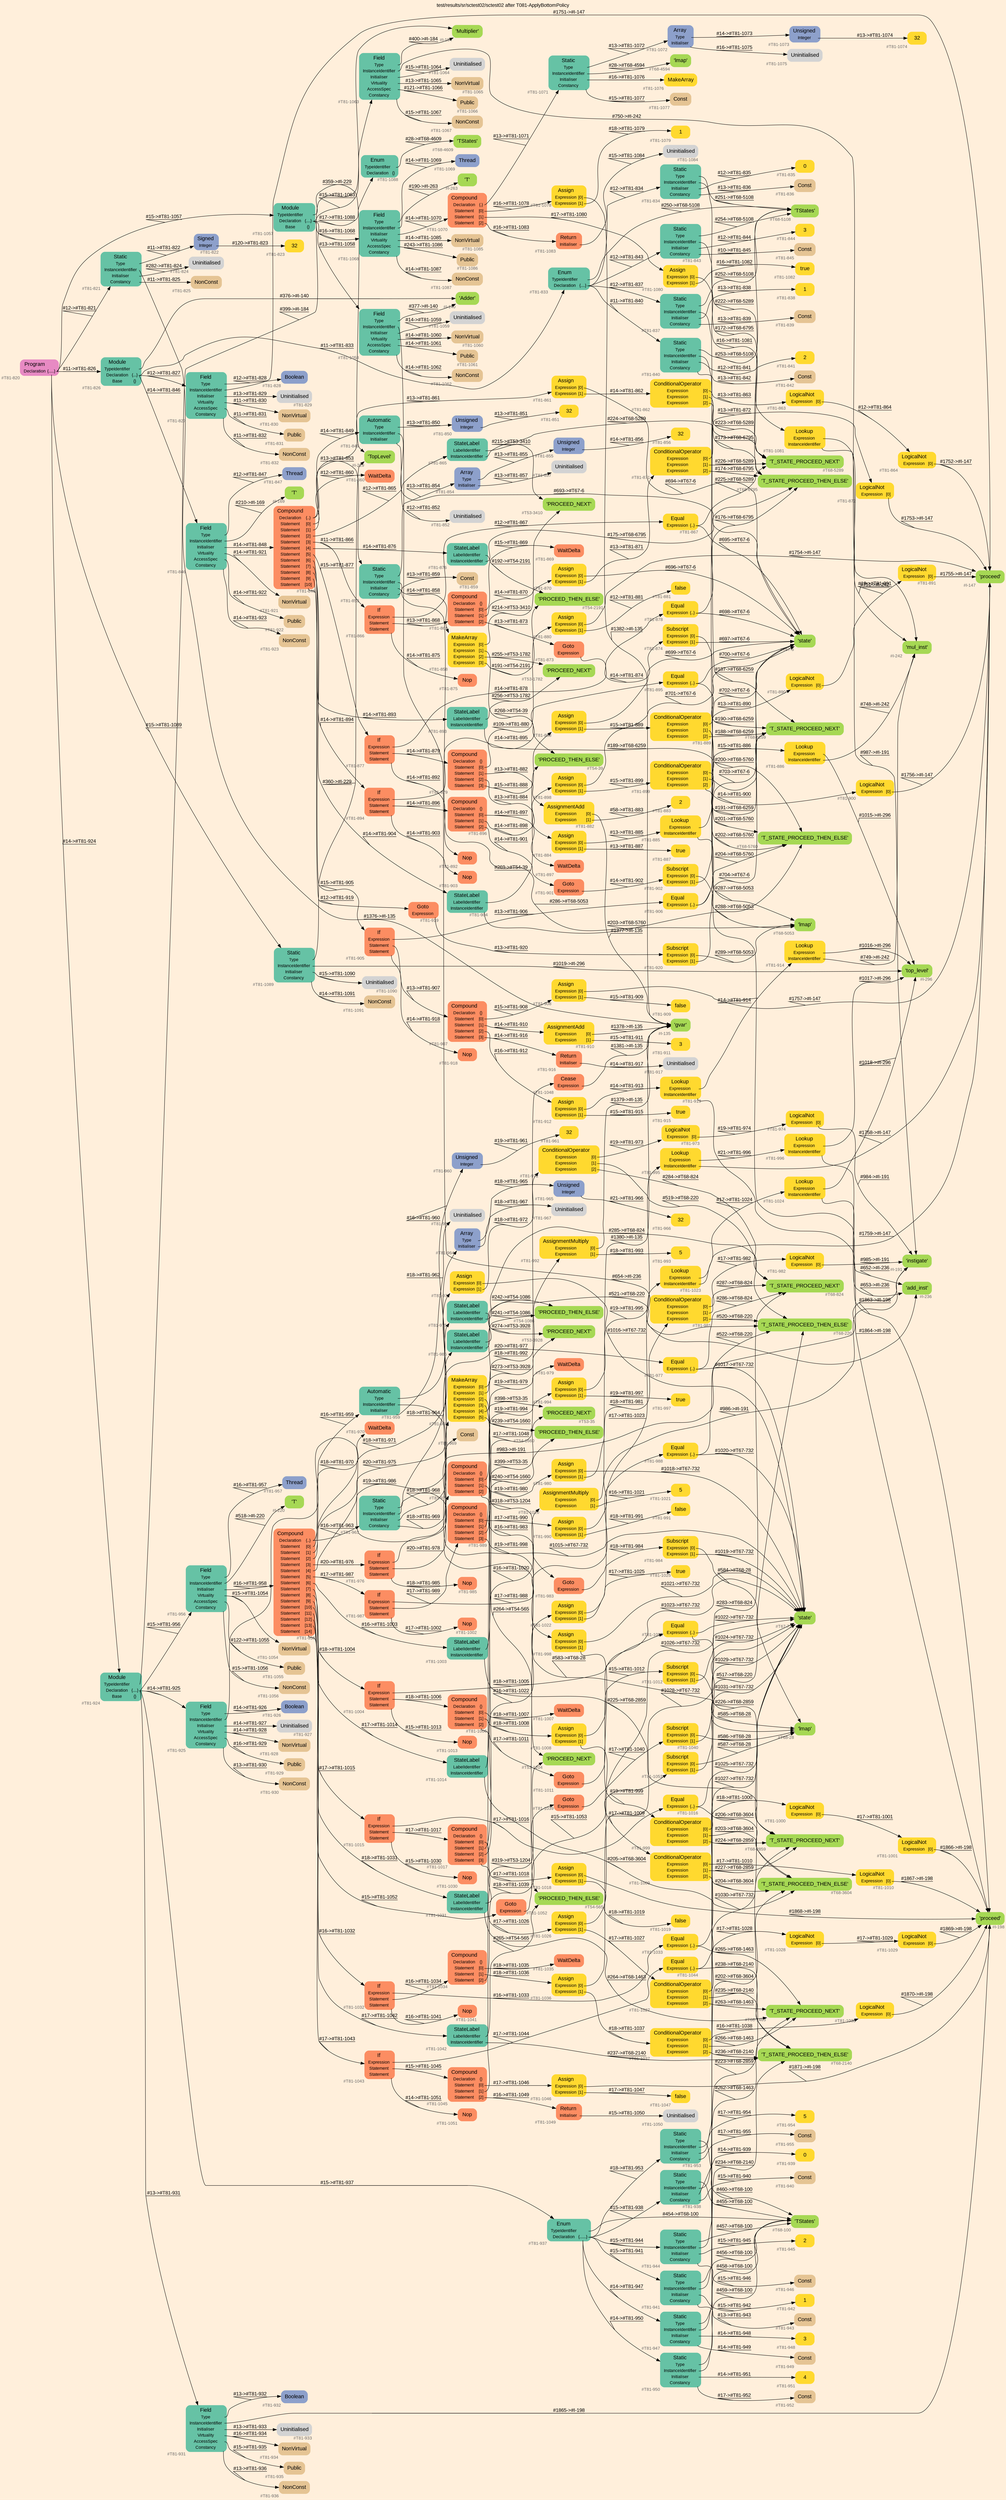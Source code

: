 digraph "test/results/sr/sctest02/sctest02 after T081-ApplyBottomPolicy" {
label = "test/results/sr/sctest02/sctest02 after T081-ApplyBottomPolicy"
labelloc = t
graph [
    rankdir = "LR"
    ranksep = 0.3
    bgcolor = antiquewhite1
    color = black
    fontcolor = black
    fontname = "Arial"
];
node [
    fontname = "Arial"
];
edge [
    fontname = "Arial"
];

// -------------------- node figure --------------------
// -------- block #T81-820 ----------
"#T81-820" [
    fillcolor = "/set28/4"
    xlabel = "#T81-820"
    fontsize = "12"
    fontcolor = grey40
    shape = "plaintext"
    label = <<TABLE BORDER="0" CELLBORDER="0" CELLSPACING="0">
     <TR><TD><FONT COLOR="black" POINT-SIZE="15">Program</FONT></TD></TR>
     <TR><TD><FONT COLOR="black" POINT-SIZE="12">Declaration</FONT></TD><TD PORT="port0"><FONT COLOR="black" POINT-SIZE="12">{.....}</FONT></TD></TR>
    </TABLE>>
    style = "rounded,filled"
];

// -------- block #T81-821 ----------
"#T81-821" [
    fillcolor = "/set28/1"
    xlabel = "#T81-821"
    fontsize = "12"
    fontcolor = grey40
    shape = "plaintext"
    label = <<TABLE BORDER="0" CELLBORDER="0" CELLSPACING="0">
     <TR><TD><FONT COLOR="black" POINT-SIZE="15">Static</FONT></TD></TR>
     <TR><TD><FONT COLOR="black" POINT-SIZE="12">Type</FONT></TD><TD PORT="port0"></TD></TR>
     <TR><TD><FONT COLOR="black" POINT-SIZE="12">InstanceIdentifier</FONT></TD><TD PORT="port1"></TD></TR>
     <TR><TD><FONT COLOR="black" POINT-SIZE="12">Initialiser</FONT></TD><TD PORT="port2"></TD></TR>
     <TR><TD><FONT COLOR="black" POINT-SIZE="12">Constancy</FONT></TD><TD PORT="port3"></TD></TR>
    </TABLE>>
    style = "rounded,filled"
];

// -------- block #T81-822 ----------
"#T81-822" [
    fillcolor = "/set28/3"
    xlabel = "#T81-822"
    fontsize = "12"
    fontcolor = grey40
    shape = "plaintext"
    label = <<TABLE BORDER="0" CELLBORDER="0" CELLSPACING="0">
     <TR><TD><FONT COLOR="black" POINT-SIZE="15">Signed</FONT></TD></TR>
     <TR><TD><FONT COLOR="black" POINT-SIZE="12">Integer</FONT></TD><TD PORT="port0"></TD></TR>
    </TABLE>>
    style = "rounded,filled"
];

// -------- block #T81-823 ----------
"#T81-823" [
    fillcolor = "/set28/6"
    xlabel = "#T81-823"
    fontsize = "12"
    fontcolor = grey40
    shape = "plaintext"
    label = <<TABLE BORDER="0" CELLBORDER="0" CELLSPACING="0">
     <TR><TD><FONT COLOR="black" POINT-SIZE="15">32</FONT></TD></TR>
    </TABLE>>
    style = "rounded,filled"
];

// -------- block #I-135 ----------
"#I-135" [
    fillcolor = "/set28/5"
    xlabel = "#I-135"
    fontsize = "12"
    fontcolor = grey40
    shape = "plaintext"
    label = <<TABLE BORDER="0" CELLBORDER="0" CELLSPACING="0">
     <TR><TD><FONT COLOR="black" POINT-SIZE="15">'gvar'</FONT></TD></TR>
    </TABLE>>
    style = "rounded,filled"
];

// -------- block #T81-824 ----------
"#T81-824" [
    xlabel = "#T81-824"
    fontsize = "12"
    fontcolor = grey40
    shape = "plaintext"
    label = <<TABLE BORDER="0" CELLBORDER="0" CELLSPACING="0">
     <TR><TD><FONT COLOR="black" POINT-SIZE="15">Uninitialised</FONT></TD></TR>
    </TABLE>>
    style = "rounded,filled"
];

// -------- block #T81-825 ----------
"#T81-825" [
    fillcolor = "/set28/7"
    xlabel = "#T81-825"
    fontsize = "12"
    fontcolor = grey40
    shape = "plaintext"
    label = <<TABLE BORDER="0" CELLBORDER="0" CELLSPACING="0">
     <TR><TD><FONT COLOR="black" POINT-SIZE="15">NonConst</FONT></TD></TR>
    </TABLE>>
    style = "rounded,filled"
];

// -------- block #T81-826 ----------
"#T81-826" [
    fillcolor = "/set28/1"
    xlabel = "#T81-826"
    fontsize = "12"
    fontcolor = grey40
    shape = "plaintext"
    label = <<TABLE BORDER="0" CELLBORDER="0" CELLSPACING="0">
     <TR><TD><FONT COLOR="black" POINT-SIZE="15">Module</FONT></TD></TR>
     <TR><TD><FONT COLOR="black" POINT-SIZE="12">TypeIdentifier</FONT></TD><TD PORT="port0"></TD></TR>
     <TR><TD><FONT COLOR="black" POINT-SIZE="12">Declaration</FONT></TD><TD PORT="port1"><FONT COLOR="black" POINT-SIZE="12">{...}</FONT></TD></TR>
     <TR><TD><FONT COLOR="black" POINT-SIZE="12">Base</FONT></TD><TD PORT="port2"><FONT COLOR="black" POINT-SIZE="12">{}</FONT></TD></TR>
    </TABLE>>
    style = "rounded,filled"
];

// -------- block #I-140 ----------
"#I-140" [
    fillcolor = "/set28/5"
    xlabel = "#I-140"
    fontsize = "12"
    fontcolor = grey40
    shape = "plaintext"
    label = <<TABLE BORDER="0" CELLBORDER="0" CELLSPACING="0">
     <TR><TD><FONT COLOR="black" POINT-SIZE="15">'Adder'</FONT></TD></TR>
    </TABLE>>
    style = "rounded,filled"
];

// -------- block #T81-827 ----------
"#T81-827" [
    fillcolor = "/set28/1"
    xlabel = "#T81-827"
    fontsize = "12"
    fontcolor = grey40
    shape = "plaintext"
    label = <<TABLE BORDER="0" CELLBORDER="0" CELLSPACING="0">
     <TR><TD><FONT COLOR="black" POINT-SIZE="15">Field</FONT></TD></TR>
     <TR><TD><FONT COLOR="black" POINT-SIZE="12">Type</FONT></TD><TD PORT="port0"></TD></TR>
     <TR><TD><FONT COLOR="black" POINT-SIZE="12">InstanceIdentifier</FONT></TD><TD PORT="port1"></TD></TR>
     <TR><TD><FONT COLOR="black" POINT-SIZE="12">Initialiser</FONT></TD><TD PORT="port2"></TD></TR>
     <TR><TD><FONT COLOR="black" POINT-SIZE="12">Virtuality</FONT></TD><TD PORT="port3"></TD></TR>
     <TR><TD><FONT COLOR="black" POINT-SIZE="12">AccessSpec</FONT></TD><TD PORT="port4"></TD></TR>
     <TR><TD><FONT COLOR="black" POINT-SIZE="12">Constancy</FONT></TD><TD PORT="port5"></TD></TR>
    </TABLE>>
    style = "rounded,filled"
];

// -------- block #T81-828 ----------
"#T81-828" [
    fillcolor = "/set28/3"
    xlabel = "#T81-828"
    fontsize = "12"
    fontcolor = grey40
    shape = "plaintext"
    label = <<TABLE BORDER="0" CELLBORDER="0" CELLSPACING="0">
     <TR><TD><FONT COLOR="black" POINT-SIZE="15">Boolean</FONT></TD></TR>
    </TABLE>>
    style = "rounded,filled"
];

// -------- block #I-147 ----------
"#I-147" [
    fillcolor = "/set28/5"
    xlabel = "#I-147"
    fontsize = "12"
    fontcolor = grey40
    shape = "plaintext"
    label = <<TABLE BORDER="0" CELLBORDER="0" CELLSPACING="0">
     <TR><TD><FONT COLOR="black" POINT-SIZE="15">'proceed'</FONT></TD></TR>
    </TABLE>>
    style = "rounded,filled"
];

// -------- block #T81-829 ----------
"#T81-829" [
    xlabel = "#T81-829"
    fontsize = "12"
    fontcolor = grey40
    shape = "plaintext"
    label = <<TABLE BORDER="0" CELLBORDER="0" CELLSPACING="0">
     <TR><TD><FONT COLOR="black" POINT-SIZE="15">Uninitialised</FONT></TD></TR>
    </TABLE>>
    style = "rounded,filled"
];

// -------- block #T81-830 ----------
"#T81-830" [
    fillcolor = "/set28/7"
    xlabel = "#T81-830"
    fontsize = "12"
    fontcolor = grey40
    shape = "plaintext"
    label = <<TABLE BORDER="0" CELLBORDER="0" CELLSPACING="0">
     <TR><TD><FONT COLOR="black" POINT-SIZE="15">NonVirtual</FONT></TD></TR>
    </TABLE>>
    style = "rounded,filled"
];

// -------- block #T81-831 ----------
"#T81-831" [
    fillcolor = "/set28/7"
    xlabel = "#T81-831"
    fontsize = "12"
    fontcolor = grey40
    shape = "plaintext"
    label = <<TABLE BORDER="0" CELLBORDER="0" CELLSPACING="0">
     <TR><TD><FONT COLOR="black" POINT-SIZE="15">Public</FONT></TD></TR>
    </TABLE>>
    style = "rounded,filled"
];

// -------- block #T81-832 ----------
"#T81-832" [
    fillcolor = "/set28/7"
    xlabel = "#T81-832"
    fontsize = "12"
    fontcolor = grey40
    shape = "plaintext"
    label = <<TABLE BORDER="0" CELLBORDER="0" CELLSPACING="0">
     <TR><TD><FONT COLOR="black" POINT-SIZE="15">NonConst</FONT></TD></TR>
    </TABLE>>
    style = "rounded,filled"
];

// -------- block #T81-833 ----------
"#T81-833" [
    fillcolor = "/set28/1"
    xlabel = "#T81-833"
    fontsize = "12"
    fontcolor = grey40
    shape = "plaintext"
    label = <<TABLE BORDER="0" CELLBORDER="0" CELLSPACING="0">
     <TR><TD><FONT COLOR="black" POINT-SIZE="15">Enum</FONT></TD></TR>
     <TR><TD><FONT COLOR="black" POINT-SIZE="12">TypeIdentifier</FONT></TD><TD PORT="port0"></TD></TR>
     <TR><TD><FONT COLOR="black" POINT-SIZE="12">Declaration</FONT></TD><TD PORT="port1"><FONT COLOR="black" POINT-SIZE="12">{....}</FONT></TD></TR>
    </TABLE>>
    style = "rounded,filled"
];

// -------- block #T68-5108 ----------
"#T68-5108" [
    fillcolor = "/set28/5"
    xlabel = "#T68-5108"
    fontsize = "12"
    fontcolor = grey40
    shape = "plaintext"
    label = <<TABLE BORDER="0" CELLBORDER="0" CELLSPACING="0">
     <TR><TD><FONT COLOR="black" POINT-SIZE="15">'TStates'</FONT></TD></TR>
    </TABLE>>
    style = "rounded,filled"
];

// -------- block #T81-834 ----------
"#T81-834" [
    fillcolor = "/set28/1"
    xlabel = "#T81-834"
    fontsize = "12"
    fontcolor = grey40
    shape = "plaintext"
    label = <<TABLE BORDER="0" CELLBORDER="0" CELLSPACING="0">
     <TR><TD><FONT COLOR="black" POINT-SIZE="15">Static</FONT></TD></TR>
     <TR><TD><FONT COLOR="black" POINT-SIZE="12">Type</FONT></TD><TD PORT="port0"></TD></TR>
     <TR><TD><FONT COLOR="black" POINT-SIZE="12">InstanceIdentifier</FONT></TD><TD PORT="port1"></TD></TR>
     <TR><TD><FONT COLOR="black" POINT-SIZE="12">Initialiser</FONT></TD><TD PORT="port2"></TD></TR>
     <TR><TD><FONT COLOR="black" POINT-SIZE="12">Constancy</FONT></TD><TD PORT="port3"></TD></TR>
    </TABLE>>
    style = "rounded,filled"
];

// -------- block #T68-5289 ----------
"#T68-5289" [
    fillcolor = "/set28/5"
    xlabel = "#T68-5289"
    fontsize = "12"
    fontcolor = grey40
    shape = "plaintext"
    label = <<TABLE BORDER="0" CELLBORDER="0" CELLSPACING="0">
     <TR><TD><FONT COLOR="black" POINT-SIZE="15">'T_STATE_PROCEED_NEXT'</FONT></TD></TR>
    </TABLE>>
    style = "rounded,filled"
];

// -------- block #T81-835 ----------
"#T81-835" [
    fillcolor = "/set28/6"
    xlabel = "#T81-835"
    fontsize = "12"
    fontcolor = grey40
    shape = "plaintext"
    label = <<TABLE BORDER="0" CELLBORDER="0" CELLSPACING="0">
     <TR><TD><FONT COLOR="black" POINT-SIZE="15">0</FONT></TD></TR>
    </TABLE>>
    style = "rounded,filled"
];

// -------- block #T81-836 ----------
"#T81-836" [
    fillcolor = "/set28/7"
    xlabel = "#T81-836"
    fontsize = "12"
    fontcolor = grey40
    shape = "plaintext"
    label = <<TABLE BORDER="0" CELLBORDER="0" CELLSPACING="0">
     <TR><TD><FONT COLOR="black" POINT-SIZE="15">Const</FONT></TD></TR>
    </TABLE>>
    style = "rounded,filled"
];

// -------- block #T81-837 ----------
"#T81-837" [
    fillcolor = "/set28/1"
    xlabel = "#T81-837"
    fontsize = "12"
    fontcolor = grey40
    shape = "plaintext"
    label = <<TABLE BORDER="0" CELLBORDER="0" CELLSPACING="0">
     <TR><TD><FONT COLOR="black" POINT-SIZE="15">Static</FONT></TD></TR>
     <TR><TD><FONT COLOR="black" POINT-SIZE="12">Type</FONT></TD><TD PORT="port0"></TD></TR>
     <TR><TD><FONT COLOR="black" POINT-SIZE="12">InstanceIdentifier</FONT></TD><TD PORT="port1"></TD></TR>
     <TR><TD><FONT COLOR="black" POINT-SIZE="12">Initialiser</FONT></TD><TD PORT="port2"></TD></TR>
     <TR><TD><FONT COLOR="black" POINT-SIZE="12">Constancy</FONT></TD><TD PORT="port3"></TD></TR>
    </TABLE>>
    style = "rounded,filled"
];

// -------- block #T68-5760 ----------
"#T68-5760" [
    fillcolor = "/set28/5"
    xlabel = "#T68-5760"
    fontsize = "12"
    fontcolor = grey40
    shape = "plaintext"
    label = <<TABLE BORDER="0" CELLBORDER="0" CELLSPACING="0">
     <TR><TD><FONT COLOR="black" POINT-SIZE="15">'T_STATE_PROCEED_THEN_ELSE'</FONT></TD></TR>
    </TABLE>>
    style = "rounded,filled"
];

// -------- block #T81-838 ----------
"#T81-838" [
    fillcolor = "/set28/6"
    xlabel = "#T81-838"
    fontsize = "12"
    fontcolor = grey40
    shape = "plaintext"
    label = <<TABLE BORDER="0" CELLBORDER="0" CELLSPACING="0">
     <TR><TD><FONT COLOR="black" POINT-SIZE="15">1</FONT></TD></TR>
    </TABLE>>
    style = "rounded,filled"
];

// -------- block #T81-839 ----------
"#T81-839" [
    fillcolor = "/set28/7"
    xlabel = "#T81-839"
    fontsize = "12"
    fontcolor = grey40
    shape = "plaintext"
    label = <<TABLE BORDER="0" CELLBORDER="0" CELLSPACING="0">
     <TR><TD><FONT COLOR="black" POINT-SIZE="15">Const</FONT></TD></TR>
    </TABLE>>
    style = "rounded,filled"
];

// -------- block #T81-840 ----------
"#T81-840" [
    fillcolor = "/set28/1"
    xlabel = "#T81-840"
    fontsize = "12"
    fontcolor = grey40
    shape = "plaintext"
    label = <<TABLE BORDER="0" CELLBORDER="0" CELLSPACING="0">
     <TR><TD><FONT COLOR="black" POINT-SIZE="15">Static</FONT></TD></TR>
     <TR><TD><FONT COLOR="black" POINT-SIZE="12">Type</FONT></TD><TD PORT="port0"></TD></TR>
     <TR><TD><FONT COLOR="black" POINT-SIZE="12">InstanceIdentifier</FONT></TD><TD PORT="port1"></TD></TR>
     <TR><TD><FONT COLOR="black" POINT-SIZE="12">Initialiser</FONT></TD><TD PORT="port2"></TD></TR>
     <TR><TD><FONT COLOR="black" POINT-SIZE="12">Constancy</FONT></TD><TD PORT="port3"></TD></TR>
    </TABLE>>
    style = "rounded,filled"
];

// -------- block #T68-6259 ----------
"#T68-6259" [
    fillcolor = "/set28/5"
    xlabel = "#T68-6259"
    fontsize = "12"
    fontcolor = grey40
    shape = "plaintext"
    label = <<TABLE BORDER="0" CELLBORDER="0" CELLSPACING="0">
     <TR><TD><FONT COLOR="black" POINT-SIZE="15">'T_STATE_PROCEED_NEXT'</FONT></TD></TR>
    </TABLE>>
    style = "rounded,filled"
];

// -------- block #T81-841 ----------
"#T81-841" [
    fillcolor = "/set28/6"
    xlabel = "#T81-841"
    fontsize = "12"
    fontcolor = grey40
    shape = "plaintext"
    label = <<TABLE BORDER="0" CELLBORDER="0" CELLSPACING="0">
     <TR><TD><FONT COLOR="black" POINT-SIZE="15">2</FONT></TD></TR>
    </TABLE>>
    style = "rounded,filled"
];

// -------- block #T81-842 ----------
"#T81-842" [
    fillcolor = "/set28/7"
    xlabel = "#T81-842"
    fontsize = "12"
    fontcolor = grey40
    shape = "plaintext"
    label = <<TABLE BORDER="0" CELLBORDER="0" CELLSPACING="0">
     <TR><TD><FONT COLOR="black" POINT-SIZE="15">Const</FONT></TD></TR>
    </TABLE>>
    style = "rounded,filled"
];

// -------- block #T81-843 ----------
"#T81-843" [
    fillcolor = "/set28/1"
    xlabel = "#T81-843"
    fontsize = "12"
    fontcolor = grey40
    shape = "plaintext"
    label = <<TABLE BORDER="0" CELLBORDER="0" CELLSPACING="0">
     <TR><TD><FONT COLOR="black" POINT-SIZE="15">Static</FONT></TD></TR>
     <TR><TD><FONT COLOR="black" POINT-SIZE="12">Type</FONT></TD><TD PORT="port0"></TD></TR>
     <TR><TD><FONT COLOR="black" POINT-SIZE="12">InstanceIdentifier</FONT></TD><TD PORT="port1"></TD></TR>
     <TR><TD><FONT COLOR="black" POINT-SIZE="12">Initialiser</FONT></TD><TD PORT="port2"></TD></TR>
     <TR><TD><FONT COLOR="black" POINT-SIZE="12">Constancy</FONT></TD><TD PORT="port3"></TD></TR>
    </TABLE>>
    style = "rounded,filled"
];

// -------- block #T68-6795 ----------
"#T68-6795" [
    fillcolor = "/set28/5"
    xlabel = "#T68-6795"
    fontsize = "12"
    fontcolor = grey40
    shape = "plaintext"
    label = <<TABLE BORDER="0" CELLBORDER="0" CELLSPACING="0">
     <TR><TD><FONT COLOR="black" POINT-SIZE="15">'T_STATE_PROCEED_THEN_ELSE'</FONT></TD></TR>
    </TABLE>>
    style = "rounded,filled"
];

// -------- block #T81-844 ----------
"#T81-844" [
    fillcolor = "/set28/6"
    xlabel = "#T81-844"
    fontsize = "12"
    fontcolor = grey40
    shape = "plaintext"
    label = <<TABLE BORDER="0" CELLBORDER="0" CELLSPACING="0">
     <TR><TD><FONT COLOR="black" POINT-SIZE="15">3</FONT></TD></TR>
    </TABLE>>
    style = "rounded,filled"
];

// -------- block #T81-845 ----------
"#T81-845" [
    fillcolor = "/set28/7"
    xlabel = "#T81-845"
    fontsize = "12"
    fontcolor = grey40
    shape = "plaintext"
    label = <<TABLE BORDER="0" CELLBORDER="0" CELLSPACING="0">
     <TR><TD><FONT COLOR="black" POINT-SIZE="15">Const</FONT></TD></TR>
    </TABLE>>
    style = "rounded,filled"
];

// -------- block #T81-846 ----------
"#T81-846" [
    fillcolor = "/set28/1"
    xlabel = "#T81-846"
    fontsize = "12"
    fontcolor = grey40
    shape = "plaintext"
    label = <<TABLE BORDER="0" CELLBORDER="0" CELLSPACING="0">
     <TR><TD><FONT COLOR="black" POINT-SIZE="15">Field</FONT></TD></TR>
     <TR><TD><FONT COLOR="black" POINT-SIZE="12">Type</FONT></TD><TD PORT="port0"></TD></TR>
     <TR><TD><FONT COLOR="black" POINT-SIZE="12">InstanceIdentifier</FONT></TD><TD PORT="port1"></TD></TR>
     <TR><TD><FONT COLOR="black" POINT-SIZE="12">Initialiser</FONT></TD><TD PORT="port2"></TD></TR>
     <TR><TD><FONT COLOR="black" POINT-SIZE="12">Virtuality</FONT></TD><TD PORT="port3"></TD></TR>
     <TR><TD><FONT COLOR="black" POINT-SIZE="12">AccessSpec</FONT></TD><TD PORT="port4"></TD></TR>
     <TR><TD><FONT COLOR="black" POINT-SIZE="12">Constancy</FONT></TD><TD PORT="port5"></TD></TR>
    </TABLE>>
    style = "rounded,filled"
];

// -------- block #T81-847 ----------
"#T81-847" [
    fillcolor = "/set28/3"
    xlabel = "#T81-847"
    fontsize = "12"
    fontcolor = grey40
    shape = "plaintext"
    label = <<TABLE BORDER="0" CELLBORDER="0" CELLSPACING="0">
     <TR><TD><FONT COLOR="black" POINT-SIZE="15">Thread</FONT></TD></TR>
    </TABLE>>
    style = "rounded,filled"
];

// -------- block #I-169 ----------
"#I-169" [
    fillcolor = "/set28/5"
    xlabel = "#I-169"
    fontsize = "12"
    fontcolor = grey40
    shape = "plaintext"
    label = <<TABLE BORDER="0" CELLBORDER="0" CELLSPACING="0">
     <TR><TD><FONT COLOR="black" POINT-SIZE="15">'T'</FONT></TD></TR>
    </TABLE>>
    style = "rounded,filled"
];

// -------- block #T81-848 ----------
"#T81-848" [
    fillcolor = "/set28/2"
    xlabel = "#T81-848"
    fontsize = "12"
    fontcolor = grey40
    shape = "plaintext"
    label = <<TABLE BORDER="0" CELLBORDER="0" CELLSPACING="0">
     <TR><TD><FONT COLOR="black" POINT-SIZE="15">Compound</FONT></TD></TR>
     <TR><TD><FONT COLOR="black" POINT-SIZE="12">Declaration</FONT></TD><TD PORT="port0"><FONT COLOR="black" POINT-SIZE="12">{..}</FONT></TD></TR>
     <TR><TD><FONT COLOR="black" POINT-SIZE="12">Statement</FONT></TD><TD PORT="port1"><FONT COLOR="black" POINT-SIZE="12">[0]</FONT></TD></TR>
     <TR><TD><FONT COLOR="black" POINT-SIZE="12">Statement</FONT></TD><TD PORT="port2"><FONT COLOR="black" POINT-SIZE="12">[1]</FONT></TD></TR>
     <TR><TD><FONT COLOR="black" POINT-SIZE="12">Statement</FONT></TD><TD PORT="port3"><FONT COLOR="black" POINT-SIZE="12">[2]</FONT></TD></TR>
     <TR><TD><FONT COLOR="black" POINT-SIZE="12">Statement</FONT></TD><TD PORT="port4"><FONT COLOR="black" POINT-SIZE="12">[3]</FONT></TD></TR>
     <TR><TD><FONT COLOR="black" POINT-SIZE="12">Statement</FONT></TD><TD PORT="port5"><FONT COLOR="black" POINT-SIZE="12">[4]</FONT></TD></TR>
     <TR><TD><FONT COLOR="black" POINT-SIZE="12">Statement</FONT></TD><TD PORT="port6"><FONT COLOR="black" POINT-SIZE="12">[5]</FONT></TD></TR>
     <TR><TD><FONT COLOR="black" POINT-SIZE="12">Statement</FONT></TD><TD PORT="port7"><FONT COLOR="black" POINT-SIZE="12">[6]</FONT></TD></TR>
     <TR><TD><FONT COLOR="black" POINT-SIZE="12">Statement</FONT></TD><TD PORT="port8"><FONT COLOR="black" POINT-SIZE="12">[7]</FONT></TD></TR>
     <TR><TD><FONT COLOR="black" POINT-SIZE="12">Statement</FONT></TD><TD PORT="port9"><FONT COLOR="black" POINT-SIZE="12">[8]</FONT></TD></TR>
     <TR><TD><FONT COLOR="black" POINT-SIZE="12">Statement</FONT></TD><TD PORT="port10"><FONT COLOR="black" POINT-SIZE="12">[9]</FONT></TD></TR>
     <TR><TD><FONT COLOR="black" POINT-SIZE="12">Statement</FONT></TD><TD PORT="port11"><FONT COLOR="black" POINT-SIZE="12">[10]</FONT></TD></TR>
    </TABLE>>
    style = "rounded,filled"
];

// -------- block #T81-849 ----------
"#T81-849" [
    fillcolor = "/set28/1"
    xlabel = "#T81-849"
    fontsize = "12"
    fontcolor = grey40
    shape = "plaintext"
    label = <<TABLE BORDER="0" CELLBORDER="0" CELLSPACING="0">
     <TR><TD><FONT COLOR="black" POINT-SIZE="15">Automatic</FONT></TD></TR>
     <TR><TD><FONT COLOR="black" POINT-SIZE="12">Type</FONT></TD><TD PORT="port0"></TD></TR>
     <TR><TD><FONT COLOR="black" POINT-SIZE="12">InstanceIdentifier</FONT></TD><TD PORT="port1"></TD></TR>
     <TR><TD><FONT COLOR="black" POINT-SIZE="12">Initialiser</FONT></TD><TD PORT="port2"></TD></TR>
    </TABLE>>
    style = "rounded,filled"
];

// -------- block #T81-850 ----------
"#T81-850" [
    fillcolor = "/set28/3"
    xlabel = "#T81-850"
    fontsize = "12"
    fontcolor = grey40
    shape = "plaintext"
    label = <<TABLE BORDER="0" CELLBORDER="0" CELLSPACING="0">
     <TR><TD><FONT COLOR="black" POINT-SIZE="15">Unsigned</FONT></TD></TR>
     <TR><TD><FONT COLOR="black" POINT-SIZE="12">Integer</FONT></TD><TD PORT="port0"></TD></TR>
    </TABLE>>
    style = "rounded,filled"
];

// -------- block #T81-851 ----------
"#T81-851" [
    fillcolor = "/set28/6"
    xlabel = "#T81-851"
    fontsize = "12"
    fontcolor = grey40
    shape = "plaintext"
    label = <<TABLE BORDER="0" CELLBORDER="0" CELLSPACING="0">
     <TR><TD><FONT COLOR="black" POINT-SIZE="15">32</FONT></TD></TR>
    </TABLE>>
    style = "rounded,filled"
];

// -------- block #T67-6 ----------
"#T67-6" [
    fillcolor = "/set28/5"
    xlabel = "#T67-6"
    fontsize = "12"
    fontcolor = grey40
    shape = "plaintext"
    label = <<TABLE BORDER="0" CELLBORDER="0" CELLSPACING="0">
     <TR><TD><FONT COLOR="black" POINT-SIZE="15">'state'</FONT></TD></TR>
    </TABLE>>
    style = "rounded,filled"
];

// -------- block #T81-852 ----------
"#T81-852" [
    xlabel = "#T81-852"
    fontsize = "12"
    fontcolor = grey40
    shape = "plaintext"
    label = <<TABLE BORDER="0" CELLBORDER="0" CELLSPACING="0">
     <TR><TD><FONT COLOR="black" POINT-SIZE="15">Uninitialised</FONT></TD></TR>
    </TABLE>>
    style = "rounded,filled"
];

// -------- block #T81-853 ----------
"#T81-853" [
    fillcolor = "/set28/1"
    xlabel = "#T81-853"
    fontsize = "12"
    fontcolor = grey40
    shape = "plaintext"
    label = <<TABLE BORDER="0" CELLBORDER="0" CELLSPACING="0">
     <TR><TD><FONT COLOR="black" POINT-SIZE="15">Static</FONT></TD></TR>
     <TR><TD><FONT COLOR="black" POINT-SIZE="12">Type</FONT></TD><TD PORT="port0"></TD></TR>
     <TR><TD><FONT COLOR="black" POINT-SIZE="12">InstanceIdentifier</FONT></TD><TD PORT="port1"></TD></TR>
     <TR><TD><FONT COLOR="black" POINT-SIZE="12">Initialiser</FONT></TD><TD PORT="port2"></TD></TR>
     <TR><TD><FONT COLOR="black" POINT-SIZE="12">Constancy</FONT></TD><TD PORT="port3"></TD></TR>
    </TABLE>>
    style = "rounded,filled"
];

// -------- block #T81-854 ----------
"#T81-854" [
    fillcolor = "/set28/3"
    xlabel = "#T81-854"
    fontsize = "12"
    fontcolor = grey40
    shape = "plaintext"
    label = <<TABLE BORDER="0" CELLBORDER="0" CELLSPACING="0">
     <TR><TD><FONT COLOR="black" POINT-SIZE="15">Array</FONT></TD></TR>
     <TR><TD><FONT COLOR="black" POINT-SIZE="12">Type</FONT></TD><TD PORT="port0"></TD></TR>
     <TR><TD><FONT COLOR="black" POINT-SIZE="12">Initialiser</FONT></TD><TD PORT="port1"></TD></TR>
    </TABLE>>
    style = "rounded,filled"
];

// -------- block #T81-855 ----------
"#T81-855" [
    fillcolor = "/set28/3"
    xlabel = "#T81-855"
    fontsize = "12"
    fontcolor = grey40
    shape = "plaintext"
    label = <<TABLE BORDER="0" CELLBORDER="0" CELLSPACING="0">
     <TR><TD><FONT COLOR="black" POINT-SIZE="15">Unsigned</FONT></TD></TR>
     <TR><TD><FONT COLOR="black" POINT-SIZE="12">Integer</FONT></TD><TD PORT="port0"></TD></TR>
    </TABLE>>
    style = "rounded,filled"
];

// -------- block #T81-856 ----------
"#T81-856" [
    fillcolor = "/set28/6"
    xlabel = "#T81-856"
    fontsize = "12"
    fontcolor = grey40
    shape = "plaintext"
    label = <<TABLE BORDER="0" CELLBORDER="0" CELLSPACING="0">
     <TR><TD><FONT COLOR="black" POINT-SIZE="15">32</FONT></TD></TR>
    </TABLE>>
    style = "rounded,filled"
];

// -------- block #T81-857 ----------
"#T81-857" [
    xlabel = "#T81-857"
    fontsize = "12"
    fontcolor = grey40
    shape = "plaintext"
    label = <<TABLE BORDER="0" CELLBORDER="0" CELLSPACING="0">
     <TR><TD><FONT COLOR="black" POINT-SIZE="15">Uninitialised</FONT></TD></TR>
    </TABLE>>
    style = "rounded,filled"
];

// -------- block #T68-5053 ----------
"#T68-5053" [
    fillcolor = "/set28/5"
    xlabel = "#T68-5053"
    fontsize = "12"
    fontcolor = grey40
    shape = "plaintext"
    label = <<TABLE BORDER="0" CELLBORDER="0" CELLSPACING="0">
     <TR><TD><FONT COLOR="black" POINT-SIZE="15">'lmap'</FONT></TD></TR>
    </TABLE>>
    style = "rounded,filled"
];

// -------- block #T81-858 ----------
"#T81-858" [
    fillcolor = "/set28/6"
    xlabel = "#T81-858"
    fontsize = "12"
    fontcolor = grey40
    shape = "plaintext"
    label = <<TABLE BORDER="0" CELLBORDER="0" CELLSPACING="0">
     <TR><TD><FONT COLOR="black" POINT-SIZE="15">MakeArray</FONT></TD></TR>
     <TR><TD><FONT COLOR="black" POINT-SIZE="12">Expression</FONT></TD><TD PORT="port0"><FONT COLOR="black" POINT-SIZE="12">[0]</FONT></TD></TR>
     <TR><TD><FONT COLOR="black" POINT-SIZE="12">Expression</FONT></TD><TD PORT="port1"><FONT COLOR="black" POINT-SIZE="12">[1]</FONT></TD></TR>
     <TR><TD><FONT COLOR="black" POINT-SIZE="12">Expression</FONT></TD><TD PORT="port2"><FONT COLOR="black" POINT-SIZE="12">[2]</FONT></TD></TR>
     <TR><TD><FONT COLOR="black" POINT-SIZE="12">Expression</FONT></TD><TD PORT="port3"><FONT COLOR="black" POINT-SIZE="12">[3]</FONT></TD></TR>
    </TABLE>>
    style = "rounded,filled"
];

// -------- block #T53-3410 ----------
"#T53-3410" [
    fillcolor = "/set28/5"
    xlabel = "#T53-3410"
    fontsize = "12"
    fontcolor = grey40
    shape = "plaintext"
    label = <<TABLE BORDER="0" CELLBORDER="0" CELLSPACING="0">
     <TR><TD><FONT COLOR="black" POINT-SIZE="15">'PROCEED_NEXT'</FONT></TD></TR>
    </TABLE>>
    style = "rounded,filled"
];

// -------- block #T54-39 ----------
"#T54-39" [
    fillcolor = "/set28/5"
    xlabel = "#T54-39"
    fontsize = "12"
    fontcolor = grey40
    shape = "plaintext"
    label = <<TABLE BORDER="0" CELLBORDER="0" CELLSPACING="0">
     <TR><TD><FONT COLOR="black" POINT-SIZE="15">'PROCEED_THEN_ELSE'</FONT></TD></TR>
    </TABLE>>
    style = "rounded,filled"
];

// -------- block #T53-1782 ----------
"#T53-1782" [
    fillcolor = "/set28/5"
    xlabel = "#T53-1782"
    fontsize = "12"
    fontcolor = grey40
    shape = "plaintext"
    label = <<TABLE BORDER="0" CELLBORDER="0" CELLSPACING="0">
     <TR><TD><FONT COLOR="black" POINT-SIZE="15">'PROCEED_NEXT'</FONT></TD></TR>
    </TABLE>>
    style = "rounded,filled"
];

// -------- block #T54-2191 ----------
"#T54-2191" [
    fillcolor = "/set28/5"
    xlabel = "#T54-2191"
    fontsize = "12"
    fontcolor = grey40
    shape = "plaintext"
    label = <<TABLE BORDER="0" CELLBORDER="0" CELLSPACING="0">
     <TR><TD><FONT COLOR="black" POINT-SIZE="15">'PROCEED_THEN_ELSE'</FONT></TD></TR>
    </TABLE>>
    style = "rounded,filled"
];

// -------- block #T81-859 ----------
"#T81-859" [
    fillcolor = "/set28/7"
    xlabel = "#T81-859"
    fontsize = "12"
    fontcolor = grey40
    shape = "plaintext"
    label = <<TABLE BORDER="0" CELLBORDER="0" CELLSPACING="0">
     <TR><TD><FONT COLOR="black" POINT-SIZE="15">Const</FONT></TD></TR>
    </TABLE>>
    style = "rounded,filled"
];

// -------- block #T81-860 ----------
"#T81-860" [
    fillcolor = "/set28/2"
    xlabel = "#T81-860"
    fontsize = "12"
    fontcolor = grey40
    shape = "plaintext"
    label = <<TABLE BORDER="0" CELLBORDER="0" CELLSPACING="0">
     <TR><TD><FONT COLOR="black" POINT-SIZE="15">WaitDelta</FONT></TD></TR>
    </TABLE>>
    style = "rounded,filled"
];

// -------- block #T81-861 ----------
"#T81-861" [
    fillcolor = "/set28/6"
    xlabel = "#T81-861"
    fontsize = "12"
    fontcolor = grey40
    shape = "plaintext"
    label = <<TABLE BORDER="0" CELLBORDER="0" CELLSPACING="0">
     <TR><TD><FONT COLOR="black" POINT-SIZE="15">Assign</FONT></TD></TR>
     <TR><TD><FONT COLOR="black" POINT-SIZE="12">Expression</FONT></TD><TD PORT="port0"><FONT COLOR="black" POINT-SIZE="12">[0]</FONT></TD></TR>
     <TR><TD><FONT COLOR="black" POINT-SIZE="12">Expression</FONT></TD><TD PORT="port1"><FONT COLOR="black" POINT-SIZE="12">[1]</FONT></TD></TR>
    </TABLE>>
    style = "rounded,filled"
];

// -------- block #T81-862 ----------
"#T81-862" [
    fillcolor = "/set28/6"
    xlabel = "#T81-862"
    fontsize = "12"
    fontcolor = grey40
    shape = "plaintext"
    label = <<TABLE BORDER="0" CELLBORDER="0" CELLSPACING="0">
     <TR><TD><FONT COLOR="black" POINT-SIZE="15">ConditionalOperator</FONT></TD></TR>
     <TR><TD><FONT COLOR="black" POINT-SIZE="12">Expression</FONT></TD><TD PORT="port0"><FONT COLOR="black" POINT-SIZE="12">[0]</FONT></TD></TR>
     <TR><TD><FONT COLOR="black" POINT-SIZE="12">Expression</FONT></TD><TD PORT="port1"><FONT COLOR="black" POINT-SIZE="12">[1]</FONT></TD></TR>
     <TR><TD><FONT COLOR="black" POINT-SIZE="12">Expression</FONT></TD><TD PORT="port2"><FONT COLOR="black" POINT-SIZE="12">[2]</FONT></TD></TR>
    </TABLE>>
    style = "rounded,filled"
];

// -------- block #T81-863 ----------
"#T81-863" [
    fillcolor = "/set28/6"
    xlabel = "#T81-863"
    fontsize = "12"
    fontcolor = grey40
    shape = "plaintext"
    label = <<TABLE BORDER="0" CELLBORDER="0" CELLSPACING="0">
     <TR><TD><FONT COLOR="black" POINT-SIZE="15">LogicalNot</FONT></TD></TR>
     <TR><TD><FONT COLOR="black" POINT-SIZE="12">Expression</FONT></TD><TD PORT="port0"><FONT COLOR="black" POINT-SIZE="12">[0]</FONT></TD></TR>
    </TABLE>>
    style = "rounded,filled"
];

// -------- block #T81-864 ----------
"#T81-864" [
    fillcolor = "/set28/6"
    xlabel = "#T81-864"
    fontsize = "12"
    fontcolor = grey40
    shape = "plaintext"
    label = <<TABLE BORDER="0" CELLBORDER="0" CELLSPACING="0">
     <TR><TD><FONT COLOR="black" POINT-SIZE="15">LogicalNot</FONT></TD></TR>
     <TR><TD><FONT COLOR="black" POINT-SIZE="12">Expression</FONT></TD><TD PORT="port0"><FONT COLOR="black" POINT-SIZE="12">[0]</FONT></TD></TR>
    </TABLE>>
    style = "rounded,filled"
];

// -------- block #T81-865 ----------
"#T81-865" [
    fillcolor = "/set28/1"
    xlabel = "#T81-865"
    fontsize = "12"
    fontcolor = grey40
    shape = "plaintext"
    label = <<TABLE BORDER="0" CELLBORDER="0" CELLSPACING="0">
     <TR><TD><FONT COLOR="black" POINT-SIZE="15">StateLabel</FONT></TD></TR>
     <TR><TD><FONT COLOR="black" POINT-SIZE="12">LabelIdentifier</FONT></TD><TD PORT="port0"></TD></TR>
     <TR><TD><FONT COLOR="black" POINT-SIZE="12">InstanceIdentifier</FONT></TD><TD PORT="port1"></TD></TR>
    </TABLE>>
    style = "rounded,filled"
];

// -------- block #T81-866 ----------
"#T81-866" [
    fillcolor = "/set28/2"
    xlabel = "#T81-866"
    fontsize = "12"
    fontcolor = grey40
    shape = "plaintext"
    label = <<TABLE BORDER="0" CELLBORDER="0" CELLSPACING="0">
     <TR><TD><FONT COLOR="black" POINT-SIZE="15">If</FONT></TD></TR>
     <TR><TD><FONT COLOR="black" POINT-SIZE="12">Expression</FONT></TD><TD PORT="port0"></TD></TR>
     <TR><TD><FONT COLOR="black" POINT-SIZE="12">Statement</FONT></TD><TD PORT="port1"></TD></TR>
     <TR><TD><FONT COLOR="black" POINT-SIZE="12">Statement</FONT></TD><TD PORT="port2"></TD></TR>
    </TABLE>>
    style = "rounded,filled"
];

// -------- block #T81-867 ----------
"#T81-867" [
    fillcolor = "/set28/6"
    xlabel = "#T81-867"
    fontsize = "12"
    fontcolor = grey40
    shape = "plaintext"
    label = <<TABLE BORDER="0" CELLBORDER="0" CELLSPACING="0">
     <TR><TD><FONT COLOR="black" POINT-SIZE="15">Equal</FONT></TD></TR>
     <TR><TD><FONT COLOR="black" POINT-SIZE="12">Expression</FONT></TD><TD PORT="port0"><FONT COLOR="black" POINT-SIZE="12">{..}</FONT></TD></TR>
    </TABLE>>
    style = "rounded,filled"
];

// -------- block #T81-868 ----------
"#T81-868" [
    fillcolor = "/set28/2"
    xlabel = "#T81-868"
    fontsize = "12"
    fontcolor = grey40
    shape = "plaintext"
    label = <<TABLE BORDER="0" CELLBORDER="0" CELLSPACING="0">
     <TR><TD><FONT COLOR="black" POINT-SIZE="15">Compound</FONT></TD></TR>
     <TR><TD><FONT COLOR="black" POINT-SIZE="12">Declaration</FONT></TD><TD PORT="port0"><FONT COLOR="black" POINT-SIZE="12">{}</FONT></TD></TR>
     <TR><TD><FONT COLOR="black" POINT-SIZE="12">Statement</FONT></TD><TD PORT="port1"><FONT COLOR="black" POINT-SIZE="12">[0]</FONT></TD></TR>
     <TR><TD><FONT COLOR="black" POINT-SIZE="12">Statement</FONT></TD><TD PORT="port2"><FONT COLOR="black" POINT-SIZE="12">[1]</FONT></TD></TR>
     <TR><TD><FONT COLOR="black" POINT-SIZE="12">Statement</FONT></TD><TD PORT="port3"><FONT COLOR="black" POINT-SIZE="12">[2]</FONT></TD></TR>
    </TABLE>>
    style = "rounded,filled"
];

// -------- block #T81-869 ----------
"#T81-869" [
    fillcolor = "/set28/2"
    xlabel = "#T81-869"
    fontsize = "12"
    fontcolor = grey40
    shape = "plaintext"
    label = <<TABLE BORDER="0" CELLBORDER="0" CELLSPACING="0">
     <TR><TD><FONT COLOR="black" POINT-SIZE="15">WaitDelta</FONT></TD></TR>
    </TABLE>>
    style = "rounded,filled"
];

// -------- block #T81-870 ----------
"#T81-870" [
    fillcolor = "/set28/6"
    xlabel = "#T81-870"
    fontsize = "12"
    fontcolor = grey40
    shape = "plaintext"
    label = <<TABLE BORDER="0" CELLBORDER="0" CELLSPACING="0">
     <TR><TD><FONT COLOR="black" POINT-SIZE="15">Assign</FONT></TD></TR>
     <TR><TD><FONT COLOR="black" POINT-SIZE="12">Expression</FONT></TD><TD PORT="port0"><FONT COLOR="black" POINT-SIZE="12">[0]</FONT></TD></TR>
     <TR><TD><FONT COLOR="black" POINT-SIZE="12">Expression</FONT></TD><TD PORT="port1"><FONT COLOR="black" POINT-SIZE="12">[1]</FONT></TD></TR>
    </TABLE>>
    style = "rounded,filled"
];

// -------- block #T81-871 ----------
"#T81-871" [
    fillcolor = "/set28/6"
    xlabel = "#T81-871"
    fontsize = "12"
    fontcolor = grey40
    shape = "plaintext"
    label = <<TABLE BORDER="0" CELLBORDER="0" CELLSPACING="0">
     <TR><TD><FONT COLOR="black" POINT-SIZE="15">ConditionalOperator</FONT></TD></TR>
     <TR><TD><FONT COLOR="black" POINT-SIZE="12">Expression</FONT></TD><TD PORT="port0"><FONT COLOR="black" POINT-SIZE="12">[0]</FONT></TD></TR>
     <TR><TD><FONT COLOR="black" POINT-SIZE="12">Expression</FONT></TD><TD PORT="port1"><FONT COLOR="black" POINT-SIZE="12">[1]</FONT></TD></TR>
     <TR><TD><FONT COLOR="black" POINT-SIZE="12">Expression</FONT></TD><TD PORT="port2"><FONT COLOR="black" POINT-SIZE="12">[2]</FONT></TD></TR>
    </TABLE>>
    style = "rounded,filled"
];

// -------- block #T81-872 ----------
"#T81-872" [
    fillcolor = "/set28/6"
    xlabel = "#T81-872"
    fontsize = "12"
    fontcolor = grey40
    shape = "plaintext"
    label = <<TABLE BORDER="0" CELLBORDER="0" CELLSPACING="0">
     <TR><TD><FONT COLOR="black" POINT-SIZE="15">LogicalNot</FONT></TD></TR>
     <TR><TD><FONT COLOR="black" POINT-SIZE="12">Expression</FONT></TD><TD PORT="port0"><FONT COLOR="black" POINT-SIZE="12">[0]</FONT></TD></TR>
    </TABLE>>
    style = "rounded,filled"
];

// -------- block #T81-873 ----------
"#T81-873" [
    fillcolor = "/set28/2"
    xlabel = "#T81-873"
    fontsize = "12"
    fontcolor = grey40
    shape = "plaintext"
    label = <<TABLE BORDER="0" CELLBORDER="0" CELLSPACING="0">
     <TR><TD><FONT COLOR="black" POINT-SIZE="15">Goto</FONT></TD></TR>
     <TR><TD><FONT COLOR="black" POINT-SIZE="12">Expression</FONT></TD><TD PORT="port0"></TD></TR>
    </TABLE>>
    style = "rounded,filled"
];

// -------- block #T81-874 ----------
"#T81-874" [
    fillcolor = "/set28/6"
    xlabel = "#T81-874"
    fontsize = "12"
    fontcolor = grey40
    shape = "plaintext"
    label = <<TABLE BORDER="0" CELLBORDER="0" CELLSPACING="0">
     <TR><TD><FONT COLOR="black" POINT-SIZE="15">Subscript</FONT></TD></TR>
     <TR><TD><FONT COLOR="black" POINT-SIZE="12">Expression</FONT></TD><TD PORT="port0"><FONT COLOR="black" POINT-SIZE="12">[0]</FONT></TD></TR>
     <TR><TD><FONT COLOR="black" POINT-SIZE="12">Expression</FONT></TD><TD PORT="port1"><FONT COLOR="black" POINT-SIZE="12">[1]</FONT></TD></TR>
    </TABLE>>
    style = "rounded,filled"
];

// -------- block #T81-875 ----------
"#T81-875" [
    fillcolor = "/set28/2"
    xlabel = "#T81-875"
    fontsize = "12"
    fontcolor = grey40
    shape = "plaintext"
    label = <<TABLE BORDER="0" CELLBORDER="0" CELLSPACING="0">
     <TR><TD><FONT COLOR="black" POINT-SIZE="15">Nop</FONT></TD></TR>
    </TABLE>>
    style = "rounded,filled"
];

// -------- block #T81-876 ----------
"#T81-876" [
    fillcolor = "/set28/1"
    xlabel = "#T81-876"
    fontsize = "12"
    fontcolor = grey40
    shape = "plaintext"
    label = <<TABLE BORDER="0" CELLBORDER="0" CELLSPACING="0">
     <TR><TD><FONT COLOR="black" POINT-SIZE="15">StateLabel</FONT></TD></TR>
     <TR><TD><FONT COLOR="black" POINT-SIZE="12">LabelIdentifier</FONT></TD><TD PORT="port0"></TD></TR>
     <TR><TD><FONT COLOR="black" POINT-SIZE="12">InstanceIdentifier</FONT></TD><TD PORT="port1"></TD></TR>
    </TABLE>>
    style = "rounded,filled"
];

// -------- block #T81-877 ----------
"#T81-877" [
    fillcolor = "/set28/2"
    xlabel = "#T81-877"
    fontsize = "12"
    fontcolor = grey40
    shape = "plaintext"
    label = <<TABLE BORDER="0" CELLBORDER="0" CELLSPACING="0">
     <TR><TD><FONT COLOR="black" POINT-SIZE="15">If</FONT></TD></TR>
     <TR><TD><FONT COLOR="black" POINT-SIZE="12">Expression</FONT></TD><TD PORT="port0"></TD></TR>
     <TR><TD><FONT COLOR="black" POINT-SIZE="12">Statement</FONT></TD><TD PORT="port1"></TD></TR>
     <TR><TD><FONT COLOR="black" POINT-SIZE="12">Statement</FONT></TD><TD PORT="port2"></TD></TR>
    </TABLE>>
    style = "rounded,filled"
];

// -------- block #T81-878 ----------
"#T81-878" [
    fillcolor = "/set28/6"
    xlabel = "#T81-878"
    fontsize = "12"
    fontcolor = grey40
    shape = "plaintext"
    label = <<TABLE BORDER="0" CELLBORDER="0" CELLSPACING="0">
     <TR><TD><FONT COLOR="black" POINT-SIZE="15">Equal</FONT></TD></TR>
     <TR><TD><FONT COLOR="black" POINT-SIZE="12">Expression</FONT></TD><TD PORT="port0"><FONT COLOR="black" POINT-SIZE="12">{..}</FONT></TD></TR>
    </TABLE>>
    style = "rounded,filled"
];

// -------- block #T81-879 ----------
"#T81-879" [
    fillcolor = "/set28/2"
    xlabel = "#T81-879"
    fontsize = "12"
    fontcolor = grey40
    shape = "plaintext"
    label = <<TABLE BORDER="0" CELLBORDER="0" CELLSPACING="0">
     <TR><TD><FONT COLOR="black" POINT-SIZE="15">Compound</FONT></TD></TR>
     <TR><TD><FONT COLOR="black" POINT-SIZE="12">Declaration</FONT></TD><TD PORT="port0"><FONT COLOR="black" POINT-SIZE="12">{}</FONT></TD></TR>
     <TR><TD><FONT COLOR="black" POINT-SIZE="12">Statement</FONT></TD><TD PORT="port1"><FONT COLOR="black" POINT-SIZE="12">[0]</FONT></TD></TR>
     <TR><TD><FONT COLOR="black" POINT-SIZE="12">Statement</FONT></TD><TD PORT="port2"><FONT COLOR="black" POINT-SIZE="12">[1]</FONT></TD></TR>
     <TR><TD><FONT COLOR="black" POINT-SIZE="12">Statement</FONT></TD><TD PORT="port3"><FONT COLOR="black" POINT-SIZE="12">[2]</FONT></TD></TR>
     <TR><TD><FONT COLOR="black" POINT-SIZE="12">Statement</FONT></TD><TD PORT="port4"><FONT COLOR="black" POINT-SIZE="12">[3]</FONT></TD></TR>
    </TABLE>>
    style = "rounded,filled"
];

// -------- block #T81-880 ----------
"#T81-880" [
    fillcolor = "/set28/6"
    xlabel = "#T81-880"
    fontsize = "12"
    fontcolor = grey40
    shape = "plaintext"
    label = <<TABLE BORDER="0" CELLBORDER="0" CELLSPACING="0">
     <TR><TD><FONT COLOR="black" POINT-SIZE="15">Assign</FONT></TD></TR>
     <TR><TD><FONT COLOR="black" POINT-SIZE="12">Expression</FONT></TD><TD PORT="port0"><FONT COLOR="black" POINT-SIZE="12">[0]</FONT></TD></TR>
     <TR><TD><FONT COLOR="black" POINT-SIZE="12">Expression</FONT></TD><TD PORT="port1"><FONT COLOR="black" POINT-SIZE="12">[1]</FONT></TD></TR>
    </TABLE>>
    style = "rounded,filled"
];

// -------- block #T81-881 ----------
"#T81-881" [
    fillcolor = "/set28/6"
    xlabel = "#T81-881"
    fontsize = "12"
    fontcolor = grey40
    shape = "plaintext"
    label = <<TABLE BORDER="0" CELLBORDER="0" CELLSPACING="0">
     <TR><TD><FONT COLOR="black" POINT-SIZE="15">false</FONT></TD></TR>
    </TABLE>>
    style = "rounded,filled"
];

// -------- block #T81-882 ----------
"#T81-882" [
    fillcolor = "/set28/6"
    xlabel = "#T81-882"
    fontsize = "12"
    fontcolor = grey40
    shape = "plaintext"
    label = <<TABLE BORDER="0" CELLBORDER="0" CELLSPACING="0">
     <TR><TD><FONT COLOR="black" POINT-SIZE="15">AssignmentAdd</FONT></TD></TR>
     <TR><TD><FONT COLOR="black" POINT-SIZE="12">Expression</FONT></TD><TD PORT="port0"><FONT COLOR="black" POINT-SIZE="12">[0]</FONT></TD></TR>
     <TR><TD><FONT COLOR="black" POINT-SIZE="12">Expression</FONT></TD><TD PORT="port1"><FONT COLOR="black" POINT-SIZE="12">[1]</FONT></TD></TR>
    </TABLE>>
    style = "rounded,filled"
];

// -------- block #T81-883 ----------
"#T81-883" [
    fillcolor = "/set28/6"
    xlabel = "#T81-883"
    fontsize = "12"
    fontcolor = grey40
    shape = "plaintext"
    label = <<TABLE BORDER="0" CELLBORDER="0" CELLSPACING="0">
     <TR><TD><FONT COLOR="black" POINT-SIZE="15">2</FONT></TD></TR>
    </TABLE>>
    style = "rounded,filled"
];

// -------- block #T81-884 ----------
"#T81-884" [
    fillcolor = "/set28/6"
    xlabel = "#T81-884"
    fontsize = "12"
    fontcolor = grey40
    shape = "plaintext"
    label = <<TABLE BORDER="0" CELLBORDER="0" CELLSPACING="0">
     <TR><TD><FONT COLOR="black" POINT-SIZE="15">Assign</FONT></TD></TR>
     <TR><TD><FONT COLOR="black" POINT-SIZE="12">Expression</FONT></TD><TD PORT="port0"><FONT COLOR="black" POINT-SIZE="12">[0]</FONT></TD></TR>
     <TR><TD><FONT COLOR="black" POINT-SIZE="12">Expression</FONT></TD><TD PORT="port1"><FONT COLOR="black" POINT-SIZE="12">[1]</FONT></TD></TR>
    </TABLE>>
    style = "rounded,filled"
];

// -------- block #T81-885 ----------
"#T81-885" [
    fillcolor = "/set28/6"
    xlabel = "#T81-885"
    fontsize = "12"
    fontcolor = grey40
    shape = "plaintext"
    label = <<TABLE BORDER="0" CELLBORDER="0" CELLSPACING="0">
     <TR><TD><FONT COLOR="black" POINT-SIZE="15">Lookup</FONT></TD></TR>
     <TR><TD><FONT COLOR="black" POINT-SIZE="12">Expression</FONT></TD><TD PORT="port0"></TD></TR>
     <TR><TD><FONT COLOR="black" POINT-SIZE="12">InstanceIdentifier</FONT></TD><TD PORT="port1"></TD></TR>
    </TABLE>>
    style = "rounded,filled"
];

// -------- block #T81-886 ----------
"#T81-886" [
    fillcolor = "/set28/6"
    xlabel = "#T81-886"
    fontsize = "12"
    fontcolor = grey40
    shape = "plaintext"
    label = <<TABLE BORDER="0" CELLBORDER="0" CELLSPACING="0">
     <TR><TD><FONT COLOR="black" POINT-SIZE="15">Lookup</FONT></TD></TR>
     <TR><TD><FONT COLOR="black" POINT-SIZE="12">Expression</FONT></TD><TD PORT="port0"></TD></TR>
     <TR><TD><FONT COLOR="black" POINT-SIZE="12">InstanceIdentifier</FONT></TD><TD PORT="port1"></TD></TR>
    </TABLE>>
    style = "rounded,filled"
];

// -------- block #I-296 ----------
"#I-296" [
    fillcolor = "/set28/5"
    xlabel = "#I-296"
    fontsize = "12"
    fontcolor = grey40
    shape = "plaintext"
    label = <<TABLE BORDER="0" CELLBORDER="0" CELLSPACING="0">
     <TR><TD><FONT COLOR="black" POINT-SIZE="15">'top_level'</FONT></TD></TR>
    </TABLE>>
    style = "rounded,filled"
];

// -------- block #I-242 ----------
"#I-242" [
    fillcolor = "/set28/5"
    xlabel = "#I-242"
    fontsize = "12"
    fontcolor = grey40
    shape = "plaintext"
    label = <<TABLE BORDER="0" CELLBORDER="0" CELLSPACING="0">
     <TR><TD><FONT COLOR="black" POINT-SIZE="15">'mul_inst'</FONT></TD></TR>
    </TABLE>>
    style = "rounded,filled"
];

// -------- block #I-198 ----------
"#I-198" [
    fillcolor = "/set28/5"
    xlabel = "#I-198"
    fontsize = "12"
    fontcolor = grey40
    shape = "plaintext"
    label = <<TABLE BORDER="0" CELLBORDER="0" CELLSPACING="0">
     <TR><TD><FONT COLOR="black" POINT-SIZE="15">'proceed'</FONT></TD></TR>
    </TABLE>>
    style = "rounded,filled"
];

// -------- block #T81-887 ----------
"#T81-887" [
    fillcolor = "/set28/6"
    xlabel = "#T81-887"
    fontsize = "12"
    fontcolor = grey40
    shape = "plaintext"
    label = <<TABLE BORDER="0" CELLBORDER="0" CELLSPACING="0">
     <TR><TD><FONT COLOR="black" POINT-SIZE="15">true</FONT></TD></TR>
    </TABLE>>
    style = "rounded,filled"
];

// -------- block #T81-888 ----------
"#T81-888" [
    fillcolor = "/set28/6"
    xlabel = "#T81-888"
    fontsize = "12"
    fontcolor = grey40
    shape = "plaintext"
    label = <<TABLE BORDER="0" CELLBORDER="0" CELLSPACING="0">
     <TR><TD><FONT COLOR="black" POINT-SIZE="15">Assign</FONT></TD></TR>
     <TR><TD><FONT COLOR="black" POINT-SIZE="12">Expression</FONT></TD><TD PORT="port0"><FONT COLOR="black" POINT-SIZE="12">[0]</FONT></TD></TR>
     <TR><TD><FONT COLOR="black" POINT-SIZE="12">Expression</FONT></TD><TD PORT="port1"><FONT COLOR="black" POINT-SIZE="12">[1]</FONT></TD></TR>
    </TABLE>>
    style = "rounded,filled"
];

// -------- block #T81-889 ----------
"#T81-889" [
    fillcolor = "/set28/6"
    xlabel = "#T81-889"
    fontsize = "12"
    fontcolor = grey40
    shape = "plaintext"
    label = <<TABLE BORDER="0" CELLBORDER="0" CELLSPACING="0">
     <TR><TD><FONT COLOR="black" POINT-SIZE="15">ConditionalOperator</FONT></TD></TR>
     <TR><TD><FONT COLOR="black" POINT-SIZE="12">Expression</FONT></TD><TD PORT="port0"><FONT COLOR="black" POINT-SIZE="12">[0]</FONT></TD></TR>
     <TR><TD><FONT COLOR="black" POINT-SIZE="12">Expression</FONT></TD><TD PORT="port1"><FONT COLOR="black" POINT-SIZE="12">[1]</FONT></TD></TR>
     <TR><TD><FONT COLOR="black" POINT-SIZE="12">Expression</FONT></TD><TD PORT="port2"><FONT COLOR="black" POINT-SIZE="12">[2]</FONT></TD></TR>
    </TABLE>>
    style = "rounded,filled"
];

// -------- block #T81-890 ----------
"#T81-890" [
    fillcolor = "/set28/6"
    xlabel = "#T81-890"
    fontsize = "12"
    fontcolor = grey40
    shape = "plaintext"
    label = <<TABLE BORDER="0" CELLBORDER="0" CELLSPACING="0">
     <TR><TD><FONT COLOR="black" POINT-SIZE="15">LogicalNot</FONT></TD></TR>
     <TR><TD><FONT COLOR="black" POINT-SIZE="12">Expression</FONT></TD><TD PORT="port0"><FONT COLOR="black" POINT-SIZE="12">[0]</FONT></TD></TR>
    </TABLE>>
    style = "rounded,filled"
];

// -------- block #T81-891 ----------
"#T81-891" [
    fillcolor = "/set28/6"
    xlabel = "#T81-891"
    fontsize = "12"
    fontcolor = grey40
    shape = "plaintext"
    label = <<TABLE BORDER="0" CELLBORDER="0" CELLSPACING="0">
     <TR><TD><FONT COLOR="black" POINT-SIZE="15">LogicalNot</FONT></TD></TR>
     <TR><TD><FONT COLOR="black" POINT-SIZE="12">Expression</FONT></TD><TD PORT="port0"><FONT COLOR="black" POINT-SIZE="12">[0]</FONT></TD></TR>
    </TABLE>>
    style = "rounded,filled"
];

// -------- block #T81-892 ----------
"#T81-892" [
    fillcolor = "/set28/2"
    xlabel = "#T81-892"
    fontsize = "12"
    fontcolor = grey40
    shape = "plaintext"
    label = <<TABLE BORDER="0" CELLBORDER="0" CELLSPACING="0">
     <TR><TD><FONT COLOR="black" POINT-SIZE="15">Nop</FONT></TD></TR>
    </TABLE>>
    style = "rounded,filled"
];

// -------- block #T81-893 ----------
"#T81-893" [
    fillcolor = "/set28/1"
    xlabel = "#T81-893"
    fontsize = "12"
    fontcolor = grey40
    shape = "plaintext"
    label = <<TABLE BORDER="0" CELLBORDER="0" CELLSPACING="0">
     <TR><TD><FONT COLOR="black" POINT-SIZE="15">StateLabel</FONT></TD></TR>
     <TR><TD><FONT COLOR="black" POINT-SIZE="12">LabelIdentifier</FONT></TD><TD PORT="port0"></TD></TR>
     <TR><TD><FONT COLOR="black" POINT-SIZE="12">InstanceIdentifier</FONT></TD><TD PORT="port1"></TD></TR>
    </TABLE>>
    style = "rounded,filled"
];

// -------- block #T81-894 ----------
"#T81-894" [
    fillcolor = "/set28/2"
    xlabel = "#T81-894"
    fontsize = "12"
    fontcolor = grey40
    shape = "plaintext"
    label = <<TABLE BORDER="0" CELLBORDER="0" CELLSPACING="0">
     <TR><TD><FONT COLOR="black" POINT-SIZE="15">If</FONT></TD></TR>
     <TR><TD><FONT COLOR="black" POINT-SIZE="12">Expression</FONT></TD><TD PORT="port0"></TD></TR>
     <TR><TD><FONT COLOR="black" POINT-SIZE="12">Statement</FONT></TD><TD PORT="port1"></TD></TR>
     <TR><TD><FONT COLOR="black" POINT-SIZE="12">Statement</FONT></TD><TD PORT="port2"></TD></TR>
    </TABLE>>
    style = "rounded,filled"
];

// -------- block #T81-895 ----------
"#T81-895" [
    fillcolor = "/set28/6"
    xlabel = "#T81-895"
    fontsize = "12"
    fontcolor = grey40
    shape = "plaintext"
    label = <<TABLE BORDER="0" CELLBORDER="0" CELLSPACING="0">
     <TR><TD><FONT COLOR="black" POINT-SIZE="15">Equal</FONT></TD></TR>
     <TR><TD><FONT COLOR="black" POINT-SIZE="12">Expression</FONT></TD><TD PORT="port0"><FONT COLOR="black" POINT-SIZE="12">{..}</FONT></TD></TR>
    </TABLE>>
    style = "rounded,filled"
];

// -------- block #T81-896 ----------
"#T81-896" [
    fillcolor = "/set28/2"
    xlabel = "#T81-896"
    fontsize = "12"
    fontcolor = grey40
    shape = "plaintext"
    label = <<TABLE BORDER="0" CELLBORDER="0" CELLSPACING="0">
     <TR><TD><FONT COLOR="black" POINT-SIZE="15">Compound</FONT></TD></TR>
     <TR><TD><FONT COLOR="black" POINT-SIZE="12">Declaration</FONT></TD><TD PORT="port0"><FONT COLOR="black" POINT-SIZE="12">{}</FONT></TD></TR>
     <TR><TD><FONT COLOR="black" POINT-SIZE="12">Statement</FONT></TD><TD PORT="port1"><FONT COLOR="black" POINT-SIZE="12">[0]</FONT></TD></TR>
     <TR><TD><FONT COLOR="black" POINT-SIZE="12">Statement</FONT></TD><TD PORT="port2"><FONT COLOR="black" POINT-SIZE="12">[1]</FONT></TD></TR>
     <TR><TD><FONT COLOR="black" POINT-SIZE="12">Statement</FONT></TD><TD PORT="port3"><FONT COLOR="black" POINT-SIZE="12">[2]</FONT></TD></TR>
    </TABLE>>
    style = "rounded,filled"
];

// -------- block #T81-897 ----------
"#T81-897" [
    fillcolor = "/set28/2"
    xlabel = "#T81-897"
    fontsize = "12"
    fontcolor = grey40
    shape = "plaintext"
    label = <<TABLE BORDER="0" CELLBORDER="0" CELLSPACING="0">
     <TR><TD><FONT COLOR="black" POINT-SIZE="15">WaitDelta</FONT></TD></TR>
    </TABLE>>
    style = "rounded,filled"
];

// -------- block #T81-898 ----------
"#T81-898" [
    fillcolor = "/set28/6"
    xlabel = "#T81-898"
    fontsize = "12"
    fontcolor = grey40
    shape = "plaintext"
    label = <<TABLE BORDER="0" CELLBORDER="0" CELLSPACING="0">
     <TR><TD><FONT COLOR="black" POINT-SIZE="15">Assign</FONT></TD></TR>
     <TR><TD><FONT COLOR="black" POINT-SIZE="12">Expression</FONT></TD><TD PORT="port0"><FONT COLOR="black" POINT-SIZE="12">[0]</FONT></TD></TR>
     <TR><TD><FONT COLOR="black" POINT-SIZE="12">Expression</FONT></TD><TD PORT="port1"><FONT COLOR="black" POINT-SIZE="12">[1]</FONT></TD></TR>
    </TABLE>>
    style = "rounded,filled"
];

// -------- block #T81-899 ----------
"#T81-899" [
    fillcolor = "/set28/6"
    xlabel = "#T81-899"
    fontsize = "12"
    fontcolor = grey40
    shape = "plaintext"
    label = <<TABLE BORDER="0" CELLBORDER="0" CELLSPACING="0">
     <TR><TD><FONT COLOR="black" POINT-SIZE="15">ConditionalOperator</FONT></TD></TR>
     <TR><TD><FONT COLOR="black" POINT-SIZE="12">Expression</FONT></TD><TD PORT="port0"><FONT COLOR="black" POINT-SIZE="12">[0]</FONT></TD></TR>
     <TR><TD><FONT COLOR="black" POINT-SIZE="12">Expression</FONT></TD><TD PORT="port1"><FONT COLOR="black" POINT-SIZE="12">[1]</FONT></TD></TR>
     <TR><TD><FONT COLOR="black" POINT-SIZE="12">Expression</FONT></TD><TD PORT="port2"><FONT COLOR="black" POINT-SIZE="12">[2]</FONT></TD></TR>
    </TABLE>>
    style = "rounded,filled"
];

// -------- block #T81-900 ----------
"#T81-900" [
    fillcolor = "/set28/6"
    xlabel = "#T81-900"
    fontsize = "12"
    fontcolor = grey40
    shape = "plaintext"
    label = <<TABLE BORDER="0" CELLBORDER="0" CELLSPACING="0">
     <TR><TD><FONT COLOR="black" POINT-SIZE="15">LogicalNot</FONT></TD></TR>
     <TR><TD><FONT COLOR="black" POINT-SIZE="12">Expression</FONT></TD><TD PORT="port0"><FONT COLOR="black" POINT-SIZE="12">[0]</FONT></TD></TR>
    </TABLE>>
    style = "rounded,filled"
];

// -------- block #T81-901 ----------
"#T81-901" [
    fillcolor = "/set28/2"
    xlabel = "#T81-901"
    fontsize = "12"
    fontcolor = grey40
    shape = "plaintext"
    label = <<TABLE BORDER="0" CELLBORDER="0" CELLSPACING="0">
     <TR><TD><FONT COLOR="black" POINT-SIZE="15">Goto</FONT></TD></TR>
     <TR><TD><FONT COLOR="black" POINT-SIZE="12">Expression</FONT></TD><TD PORT="port0"></TD></TR>
    </TABLE>>
    style = "rounded,filled"
];

// -------- block #T81-902 ----------
"#T81-902" [
    fillcolor = "/set28/6"
    xlabel = "#T81-902"
    fontsize = "12"
    fontcolor = grey40
    shape = "plaintext"
    label = <<TABLE BORDER="0" CELLBORDER="0" CELLSPACING="0">
     <TR><TD><FONT COLOR="black" POINT-SIZE="15">Subscript</FONT></TD></TR>
     <TR><TD><FONT COLOR="black" POINT-SIZE="12">Expression</FONT></TD><TD PORT="port0"><FONT COLOR="black" POINT-SIZE="12">[0]</FONT></TD></TR>
     <TR><TD><FONT COLOR="black" POINT-SIZE="12">Expression</FONT></TD><TD PORT="port1"><FONT COLOR="black" POINT-SIZE="12">[1]</FONT></TD></TR>
    </TABLE>>
    style = "rounded,filled"
];

// -------- block #T81-903 ----------
"#T81-903" [
    fillcolor = "/set28/2"
    xlabel = "#T81-903"
    fontsize = "12"
    fontcolor = grey40
    shape = "plaintext"
    label = <<TABLE BORDER="0" CELLBORDER="0" CELLSPACING="0">
     <TR><TD><FONT COLOR="black" POINT-SIZE="15">Nop</FONT></TD></TR>
    </TABLE>>
    style = "rounded,filled"
];

// -------- block #T81-904 ----------
"#T81-904" [
    fillcolor = "/set28/1"
    xlabel = "#T81-904"
    fontsize = "12"
    fontcolor = grey40
    shape = "plaintext"
    label = <<TABLE BORDER="0" CELLBORDER="0" CELLSPACING="0">
     <TR><TD><FONT COLOR="black" POINT-SIZE="15">StateLabel</FONT></TD></TR>
     <TR><TD><FONT COLOR="black" POINT-SIZE="12">LabelIdentifier</FONT></TD><TD PORT="port0"></TD></TR>
     <TR><TD><FONT COLOR="black" POINT-SIZE="12">InstanceIdentifier</FONT></TD><TD PORT="port1"></TD></TR>
    </TABLE>>
    style = "rounded,filled"
];

// -------- block #T81-905 ----------
"#T81-905" [
    fillcolor = "/set28/2"
    xlabel = "#T81-905"
    fontsize = "12"
    fontcolor = grey40
    shape = "plaintext"
    label = <<TABLE BORDER="0" CELLBORDER="0" CELLSPACING="0">
     <TR><TD><FONT COLOR="black" POINT-SIZE="15">If</FONT></TD></TR>
     <TR><TD><FONT COLOR="black" POINT-SIZE="12">Expression</FONT></TD><TD PORT="port0"></TD></TR>
     <TR><TD><FONT COLOR="black" POINT-SIZE="12">Statement</FONT></TD><TD PORT="port1"></TD></TR>
     <TR><TD><FONT COLOR="black" POINT-SIZE="12">Statement</FONT></TD><TD PORT="port2"></TD></TR>
    </TABLE>>
    style = "rounded,filled"
];

// -------- block #T81-906 ----------
"#T81-906" [
    fillcolor = "/set28/6"
    xlabel = "#T81-906"
    fontsize = "12"
    fontcolor = grey40
    shape = "plaintext"
    label = <<TABLE BORDER="0" CELLBORDER="0" CELLSPACING="0">
     <TR><TD><FONT COLOR="black" POINT-SIZE="15">Equal</FONT></TD></TR>
     <TR><TD><FONT COLOR="black" POINT-SIZE="12">Expression</FONT></TD><TD PORT="port0"><FONT COLOR="black" POINT-SIZE="12">{..}</FONT></TD></TR>
    </TABLE>>
    style = "rounded,filled"
];

// -------- block #T81-907 ----------
"#T81-907" [
    fillcolor = "/set28/2"
    xlabel = "#T81-907"
    fontsize = "12"
    fontcolor = grey40
    shape = "plaintext"
    label = <<TABLE BORDER="0" CELLBORDER="0" CELLSPACING="0">
     <TR><TD><FONT COLOR="black" POINT-SIZE="15">Compound</FONT></TD></TR>
     <TR><TD><FONT COLOR="black" POINT-SIZE="12">Declaration</FONT></TD><TD PORT="port0"><FONT COLOR="black" POINT-SIZE="12">{}</FONT></TD></TR>
     <TR><TD><FONT COLOR="black" POINT-SIZE="12">Statement</FONT></TD><TD PORT="port1"><FONT COLOR="black" POINT-SIZE="12">[0]</FONT></TD></TR>
     <TR><TD><FONT COLOR="black" POINT-SIZE="12">Statement</FONT></TD><TD PORT="port2"><FONT COLOR="black" POINT-SIZE="12">[1]</FONT></TD></TR>
     <TR><TD><FONT COLOR="black" POINT-SIZE="12">Statement</FONT></TD><TD PORT="port3"><FONT COLOR="black" POINT-SIZE="12">[2]</FONT></TD></TR>
     <TR><TD><FONT COLOR="black" POINT-SIZE="12">Statement</FONT></TD><TD PORT="port4"><FONT COLOR="black" POINT-SIZE="12">[3]</FONT></TD></TR>
    </TABLE>>
    style = "rounded,filled"
];

// -------- block #T81-908 ----------
"#T81-908" [
    fillcolor = "/set28/6"
    xlabel = "#T81-908"
    fontsize = "12"
    fontcolor = grey40
    shape = "plaintext"
    label = <<TABLE BORDER="0" CELLBORDER="0" CELLSPACING="0">
     <TR><TD><FONT COLOR="black" POINT-SIZE="15">Assign</FONT></TD></TR>
     <TR><TD><FONT COLOR="black" POINT-SIZE="12">Expression</FONT></TD><TD PORT="port0"><FONT COLOR="black" POINT-SIZE="12">[0]</FONT></TD></TR>
     <TR><TD><FONT COLOR="black" POINT-SIZE="12">Expression</FONT></TD><TD PORT="port1"><FONT COLOR="black" POINT-SIZE="12">[1]</FONT></TD></TR>
    </TABLE>>
    style = "rounded,filled"
];

// -------- block #T81-909 ----------
"#T81-909" [
    fillcolor = "/set28/6"
    xlabel = "#T81-909"
    fontsize = "12"
    fontcolor = grey40
    shape = "plaintext"
    label = <<TABLE BORDER="0" CELLBORDER="0" CELLSPACING="0">
     <TR><TD><FONT COLOR="black" POINT-SIZE="15">false</FONT></TD></TR>
    </TABLE>>
    style = "rounded,filled"
];

// -------- block #T81-910 ----------
"#T81-910" [
    fillcolor = "/set28/6"
    xlabel = "#T81-910"
    fontsize = "12"
    fontcolor = grey40
    shape = "plaintext"
    label = <<TABLE BORDER="0" CELLBORDER="0" CELLSPACING="0">
     <TR><TD><FONT COLOR="black" POINT-SIZE="15">AssignmentAdd</FONT></TD></TR>
     <TR><TD><FONT COLOR="black" POINT-SIZE="12">Expression</FONT></TD><TD PORT="port0"><FONT COLOR="black" POINT-SIZE="12">[0]</FONT></TD></TR>
     <TR><TD><FONT COLOR="black" POINT-SIZE="12">Expression</FONT></TD><TD PORT="port1"><FONT COLOR="black" POINT-SIZE="12">[1]</FONT></TD></TR>
    </TABLE>>
    style = "rounded,filled"
];

// -------- block #T81-911 ----------
"#T81-911" [
    fillcolor = "/set28/6"
    xlabel = "#T81-911"
    fontsize = "12"
    fontcolor = grey40
    shape = "plaintext"
    label = <<TABLE BORDER="0" CELLBORDER="0" CELLSPACING="0">
     <TR><TD><FONT COLOR="black" POINT-SIZE="15">3</FONT></TD></TR>
    </TABLE>>
    style = "rounded,filled"
];

// -------- block #T81-912 ----------
"#T81-912" [
    fillcolor = "/set28/6"
    xlabel = "#T81-912"
    fontsize = "12"
    fontcolor = grey40
    shape = "plaintext"
    label = <<TABLE BORDER="0" CELLBORDER="0" CELLSPACING="0">
     <TR><TD><FONT COLOR="black" POINT-SIZE="15">Assign</FONT></TD></TR>
     <TR><TD><FONT COLOR="black" POINT-SIZE="12">Expression</FONT></TD><TD PORT="port0"><FONT COLOR="black" POINT-SIZE="12">[0]</FONT></TD></TR>
     <TR><TD><FONT COLOR="black" POINT-SIZE="12">Expression</FONT></TD><TD PORT="port1"><FONT COLOR="black" POINT-SIZE="12">[1]</FONT></TD></TR>
    </TABLE>>
    style = "rounded,filled"
];

// -------- block #T81-913 ----------
"#T81-913" [
    fillcolor = "/set28/6"
    xlabel = "#T81-913"
    fontsize = "12"
    fontcolor = grey40
    shape = "plaintext"
    label = <<TABLE BORDER="0" CELLBORDER="0" CELLSPACING="0">
     <TR><TD><FONT COLOR="black" POINT-SIZE="15">Lookup</FONT></TD></TR>
     <TR><TD><FONT COLOR="black" POINT-SIZE="12">Expression</FONT></TD><TD PORT="port0"></TD></TR>
     <TR><TD><FONT COLOR="black" POINT-SIZE="12">InstanceIdentifier</FONT></TD><TD PORT="port1"></TD></TR>
    </TABLE>>
    style = "rounded,filled"
];

// -------- block #T81-914 ----------
"#T81-914" [
    fillcolor = "/set28/6"
    xlabel = "#T81-914"
    fontsize = "12"
    fontcolor = grey40
    shape = "plaintext"
    label = <<TABLE BORDER="0" CELLBORDER="0" CELLSPACING="0">
     <TR><TD><FONT COLOR="black" POINT-SIZE="15">Lookup</FONT></TD></TR>
     <TR><TD><FONT COLOR="black" POINT-SIZE="12">Expression</FONT></TD><TD PORT="port0"></TD></TR>
     <TR><TD><FONT COLOR="black" POINT-SIZE="12">InstanceIdentifier</FONT></TD><TD PORT="port1"></TD></TR>
    </TABLE>>
    style = "rounded,filled"
];

// -------- block #T81-915 ----------
"#T81-915" [
    fillcolor = "/set28/6"
    xlabel = "#T81-915"
    fontsize = "12"
    fontcolor = grey40
    shape = "plaintext"
    label = <<TABLE BORDER="0" CELLBORDER="0" CELLSPACING="0">
     <TR><TD><FONT COLOR="black" POINT-SIZE="15">true</FONT></TD></TR>
    </TABLE>>
    style = "rounded,filled"
];

// -------- block #T81-916 ----------
"#T81-916" [
    fillcolor = "/set28/2"
    xlabel = "#T81-916"
    fontsize = "12"
    fontcolor = grey40
    shape = "plaintext"
    label = <<TABLE BORDER="0" CELLBORDER="0" CELLSPACING="0">
     <TR><TD><FONT COLOR="black" POINT-SIZE="15">Return</FONT></TD></TR>
     <TR><TD><FONT COLOR="black" POINT-SIZE="12">Initialiser</FONT></TD><TD PORT="port0"></TD></TR>
    </TABLE>>
    style = "rounded,filled"
];

// -------- block #T81-917 ----------
"#T81-917" [
    xlabel = "#T81-917"
    fontsize = "12"
    fontcolor = grey40
    shape = "plaintext"
    label = <<TABLE BORDER="0" CELLBORDER="0" CELLSPACING="0">
     <TR><TD><FONT COLOR="black" POINT-SIZE="15">Uninitialised</FONT></TD></TR>
    </TABLE>>
    style = "rounded,filled"
];

// -------- block #T81-918 ----------
"#T81-918" [
    fillcolor = "/set28/2"
    xlabel = "#T81-918"
    fontsize = "12"
    fontcolor = grey40
    shape = "plaintext"
    label = <<TABLE BORDER="0" CELLBORDER="0" CELLSPACING="0">
     <TR><TD><FONT COLOR="black" POINT-SIZE="15">Nop</FONT></TD></TR>
    </TABLE>>
    style = "rounded,filled"
];

// -------- block #T81-919 ----------
"#T81-919" [
    fillcolor = "/set28/2"
    xlabel = "#T81-919"
    fontsize = "12"
    fontcolor = grey40
    shape = "plaintext"
    label = <<TABLE BORDER="0" CELLBORDER="0" CELLSPACING="0">
     <TR><TD><FONT COLOR="black" POINT-SIZE="15">Goto</FONT></TD></TR>
     <TR><TD><FONT COLOR="black" POINT-SIZE="12">Expression</FONT></TD><TD PORT="port0"></TD></TR>
    </TABLE>>
    style = "rounded,filled"
];

// -------- block #T81-920 ----------
"#T81-920" [
    fillcolor = "/set28/6"
    xlabel = "#T81-920"
    fontsize = "12"
    fontcolor = grey40
    shape = "plaintext"
    label = <<TABLE BORDER="0" CELLBORDER="0" CELLSPACING="0">
     <TR><TD><FONT COLOR="black" POINT-SIZE="15">Subscript</FONT></TD></TR>
     <TR><TD><FONT COLOR="black" POINT-SIZE="12">Expression</FONT></TD><TD PORT="port0"><FONT COLOR="black" POINT-SIZE="12">[0]</FONT></TD></TR>
     <TR><TD><FONT COLOR="black" POINT-SIZE="12">Expression</FONT></TD><TD PORT="port1"><FONT COLOR="black" POINT-SIZE="12">[1]</FONT></TD></TR>
    </TABLE>>
    style = "rounded,filled"
];

// -------- block #T81-921 ----------
"#T81-921" [
    fillcolor = "/set28/7"
    xlabel = "#T81-921"
    fontsize = "12"
    fontcolor = grey40
    shape = "plaintext"
    label = <<TABLE BORDER="0" CELLBORDER="0" CELLSPACING="0">
     <TR><TD><FONT COLOR="black" POINT-SIZE="15">NonVirtual</FONT></TD></TR>
    </TABLE>>
    style = "rounded,filled"
];

// -------- block #T81-922 ----------
"#T81-922" [
    fillcolor = "/set28/7"
    xlabel = "#T81-922"
    fontsize = "12"
    fontcolor = grey40
    shape = "plaintext"
    label = <<TABLE BORDER="0" CELLBORDER="0" CELLSPACING="0">
     <TR><TD><FONT COLOR="black" POINT-SIZE="15">Public</FONT></TD></TR>
    </TABLE>>
    style = "rounded,filled"
];

// -------- block #T81-923 ----------
"#T81-923" [
    fillcolor = "/set28/7"
    xlabel = "#T81-923"
    fontsize = "12"
    fontcolor = grey40
    shape = "plaintext"
    label = <<TABLE BORDER="0" CELLBORDER="0" CELLSPACING="0">
     <TR><TD><FONT COLOR="black" POINT-SIZE="15">NonConst</FONT></TD></TR>
    </TABLE>>
    style = "rounded,filled"
];

// -------- block #T81-924 ----------
"#T81-924" [
    fillcolor = "/set28/1"
    xlabel = "#T81-924"
    fontsize = "12"
    fontcolor = grey40
    shape = "plaintext"
    label = <<TABLE BORDER="0" CELLBORDER="0" CELLSPACING="0">
     <TR><TD><FONT COLOR="black" POINT-SIZE="15">Module</FONT></TD></TR>
     <TR><TD><FONT COLOR="black" POINT-SIZE="12">TypeIdentifier</FONT></TD><TD PORT="port0"></TD></TR>
     <TR><TD><FONT COLOR="black" POINT-SIZE="12">Declaration</FONT></TD><TD PORT="port1"><FONT COLOR="black" POINT-SIZE="12">{....}</FONT></TD></TR>
     <TR><TD><FONT COLOR="black" POINT-SIZE="12">Base</FONT></TD><TD PORT="port2"><FONT COLOR="black" POINT-SIZE="12">{}</FONT></TD></TR>
    </TABLE>>
    style = "rounded,filled"
];

// -------- block #I-184 ----------
"#I-184" [
    fillcolor = "/set28/5"
    xlabel = "#I-184"
    fontsize = "12"
    fontcolor = grey40
    shape = "plaintext"
    label = <<TABLE BORDER="0" CELLBORDER="0" CELLSPACING="0">
     <TR><TD><FONT COLOR="black" POINT-SIZE="15">'Multiplier'</FONT></TD></TR>
    </TABLE>>
    style = "rounded,filled"
];

// -------- block #T81-925 ----------
"#T81-925" [
    fillcolor = "/set28/1"
    xlabel = "#T81-925"
    fontsize = "12"
    fontcolor = grey40
    shape = "plaintext"
    label = <<TABLE BORDER="0" CELLBORDER="0" CELLSPACING="0">
     <TR><TD><FONT COLOR="black" POINT-SIZE="15">Field</FONT></TD></TR>
     <TR><TD><FONT COLOR="black" POINT-SIZE="12">Type</FONT></TD><TD PORT="port0"></TD></TR>
     <TR><TD><FONT COLOR="black" POINT-SIZE="12">InstanceIdentifier</FONT></TD><TD PORT="port1"></TD></TR>
     <TR><TD><FONT COLOR="black" POINT-SIZE="12">Initialiser</FONT></TD><TD PORT="port2"></TD></TR>
     <TR><TD><FONT COLOR="black" POINT-SIZE="12">Virtuality</FONT></TD><TD PORT="port3"></TD></TR>
     <TR><TD><FONT COLOR="black" POINT-SIZE="12">AccessSpec</FONT></TD><TD PORT="port4"></TD></TR>
     <TR><TD><FONT COLOR="black" POINT-SIZE="12">Constancy</FONT></TD><TD PORT="port5"></TD></TR>
    </TABLE>>
    style = "rounded,filled"
];

// -------- block #T81-926 ----------
"#T81-926" [
    fillcolor = "/set28/3"
    xlabel = "#T81-926"
    fontsize = "12"
    fontcolor = grey40
    shape = "plaintext"
    label = <<TABLE BORDER="0" CELLBORDER="0" CELLSPACING="0">
     <TR><TD><FONT COLOR="black" POINT-SIZE="15">Boolean</FONT></TD></TR>
    </TABLE>>
    style = "rounded,filled"
];

// -------- block #I-191 ----------
"#I-191" [
    fillcolor = "/set28/5"
    xlabel = "#I-191"
    fontsize = "12"
    fontcolor = grey40
    shape = "plaintext"
    label = <<TABLE BORDER="0" CELLBORDER="0" CELLSPACING="0">
     <TR><TD><FONT COLOR="black" POINT-SIZE="15">'instigate'</FONT></TD></TR>
    </TABLE>>
    style = "rounded,filled"
];

// -------- block #T81-927 ----------
"#T81-927" [
    xlabel = "#T81-927"
    fontsize = "12"
    fontcolor = grey40
    shape = "plaintext"
    label = <<TABLE BORDER="0" CELLBORDER="0" CELLSPACING="0">
     <TR><TD><FONT COLOR="black" POINT-SIZE="15">Uninitialised</FONT></TD></TR>
    </TABLE>>
    style = "rounded,filled"
];

// -------- block #T81-928 ----------
"#T81-928" [
    fillcolor = "/set28/7"
    xlabel = "#T81-928"
    fontsize = "12"
    fontcolor = grey40
    shape = "plaintext"
    label = <<TABLE BORDER="0" CELLBORDER="0" CELLSPACING="0">
     <TR><TD><FONT COLOR="black" POINT-SIZE="15">NonVirtual</FONT></TD></TR>
    </TABLE>>
    style = "rounded,filled"
];

// -------- block #T81-929 ----------
"#T81-929" [
    fillcolor = "/set28/7"
    xlabel = "#T81-929"
    fontsize = "12"
    fontcolor = grey40
    shape = "plaintext"
    label = <<TABLE BORDER="0" CELLBORDER="0" CELLSPACING="0">
     <TR><TD><FONT COLOR="black" POINT-SIZE="15">Public</FONT></TD></TR>
    </TABLE>>
    style = "rounded,filled"
];

// -------- block #T81-930 ----------
"#T81-930" [
    fillcolor = "/set28/7"
    xlabel = "#T81-930"
    fontsize = "12"
    fontcolor = grey40
    shape = "plaintext"
    label = <<TABLE BORDER="0" CELLBORDER="0" CELLSPACING="0">
     <TR><TD><FONT COLOR="black" POINT-SIZE="15">NonConst</FONT></TD></TR>
    </TABLE>>
    style = "rounded,filled"
];

// -------- block #T81-931 ----------
"#T81-931" [
    fillcolor = "/set28/1"
    xlabel = "#T81-931"
    fontsize = "12"
    fontcolor = grey40
    shape = "plaintext"
    label = <<TABLE BORDER="0" CELLBORDER="0" CELLSPACING="0">
     <TR><TD><FONT COLOR="black" POINT-SIZE="15">Field</FONT></TD></TR>
     <TR><TD><FONT COLOR="black" POINT-SIZE="12">Type</FONT></TD><TD PORT="port0"></TD></TR>
     <TR><TD><FONT COLOR="black" POINT-SIZE="12">InstanceIdentifier</FONT></TD><TD PORT="port1"></TD></TR>
     <TR><TD><FONT COLOR="black" POINT-SIZE="12">Initialiser</FONT></TD><TD PORT="port2"></TD></TR>
     <TR><TD><FONT COLOR="black" POINT-SIZE="12">Virtuality</FONT></TD><TD PORT="port3"></TD></TR>
     <TR><TD><FONT COLOR="black" POINT-SIZE="12">AccessSpec</FONT></TD><TD PORT="port4"></TD></TR>
     <TR><TD><FONT COLOR="black" POINT-SIZE="12">Constancy</FONT></TD><TD PORT="port5"></TD></TR>
    </TABLE>>
    style = "rounded,filled"
];

// -------- block #T81-932 ----------
"#T81-932" [
    fillcolor = "/set28/3"
    xlabel = "#T81-932"
    fontsize = "12"
    fontcolor = grey40
    shape = "plaintext"
    label = <<TABLE BORDER="0" CELLBORDER="0" CELLSPACING="0">
     <TR><TD><FONT COLOR="black" POINT-SIZE="15">Boolean</FONT></TD></TR>
    </TABLE>>
    style = "rounded,filled"
];

// -------- block #T81-933 ----------
"#T81-933" [
    xlabel = "#T81-933"
    fontsize = "12"
    fontcolor = grey40
    shape = "plaintext"
    label = <<TABLE BORDER="0" CELLBORDER="0" CELLSPACING="0">
     <TR><TD><FONT COLOR="black" POINT-SIZE="15">Uninitialised</FONT></TD></TR>
    </TABLE>>
    style = "rounded,filled"
];

// -------- block #T81-934 ----------
"#T81-934" [
    fillcolor = "/set28/7"
    xlabel = "#T81-934"
    fontsize = "12"
    fontcolor = grey40
    shape = "plaintext"
    label = <<TABLE BORDER="0" CELLBORDER="0" CELLSPACING="0">
     <TR><TD><FONT COLOR="black" POINT-SIZE="15">NonVirtual</FONT></TD></TR>
    </TABLE>>
    style = "rounded,filled"
];

// -------- block #T81-935 ----------
"#T81-935" [
    fillcolor = "/set28/7"
    xlabel = "#T81-935"
    fontsize = "12"
    fontcolor = grey40
    shape = "plaintext"
    label = <<TABLE BORDER="0" CELLBORDER="0" CELLSPACING="0">
     <TR><TD><FONT COLOR="black" POINT-SIZE="15">Public</FONT></TD></TR>
    </TABLE>>
    style = "rounded,filled"
];

// -------- block #T81-936 ----------
"#T81-936" [
    fillcolor = "/set28/7"
    xlabel = "#T81-936"
    fontsize = "12"
    fontcolor = grey40
    shape = "plaintext"
    label = <<TABLE BORDER="0" CELLBORDER="0" CELLSPACING="0">
     <TR><TD><FONT COLOR="black" POINT-SIZE="15">NonConst</FONT></TD></TR>
    </TABLE>>
    style = "rounded,filled"
];

// -------- block #T81-937 ----------
"#T81-937" [
    fillcolor = "/set28/1"
    xlabel = "#T81-937"
    fontsize = "12"
    fontcolor = grey40
    shape = "plaintext"
    label = <<TABLE BORDER="0" CELLBORDER="0" CELLSPACING="0">
     <TR><TD><FONT COLOR="black" POINT-SIZE="15">Enum</FONT></TD></TR>
     <TR><TD><FONT COLOR="black" POINT-SIZE="12">TypeIdentifier</FONT></TD><TD PORT="port0"></TD></TR>
     <TR><TD><FONT COLOR="black" POINT-SIZE="12">Declaration</FONT></TD><TD PORT="port1"><FONT COLOR="black" POINT-SIZE="12">{......}</FONT></TD></TR>
    </TABLE>>
    style = "rounded,filled"
];

// -------- block #T68-100 ----------
"#T68-100" [
    fillcolor = "/set28/5"
    xlabel = "#T68-100"
    fontsize = "12"
    fontcolor = grey40
    shape = "plaintext"
    label = <<TABLE BORDER="0" CELLBORDER="0" CELLSPACING="0">
     <TR><TD><FONT COLOR="black" POINT-SIZE="15">'TStates'</FONT></TD></TR>
    </TABLE>>
    style = "rounded,filled"
];

// -------- block #T81-938 ----------
"#T81-938" [
    fillcolor = "/set28/1"
    xlabel = "#T81-938"
    fontsize = "12"
    fontcolor = grey40
    shape = "plaintext"
    label = <<TABLE BORDER="0" CELLBORDER="0" CELLSPACING="0">
     <TR><TD><FONT COLOR="black" POINT-SIZE="15">Static</FONT></TD></TR>
     <TR><TD><FONT COLOR="black" POINT-SIZE="12">Type</FONT></TD><TD PORT="port0"></TD></TR>
     <TR><TD><FONT COLOR="black" POINT-SIZE="12">InstanceIdentifier</FONT></TD><TD PORT="port1"></TD></TR>
     <TR><TD><FONT COLOR="black" POINT-SIZE="12">Initialiser</FONT></TD><TD PORT="port2"></TD></TR>
     <TR><TD><FONT COLOR="black" POINT-SIZE="12">Constancy</FONT></TD><TD PORT="port3"></TD></TR>
    </TABLE>>
    style = "rounded,filled"
];

// -------- block #T68-220 ----------
"#T68-220" [
    fillcolor = "/set28/5"
    xlabel = "#T68-220"
    fontsize = "12"
    fontcolor = grey40
    shape = "plaintext"
    label = <<TABLE BORDER="0" CELLBORDER="0" CELLSPACING="0">
     <TR><TD><FONT COLOR="black" POINT-SIZE="15">'T_STATE_PROCEED_THEN_ELSE'</FONT></TD></TR>
    </TABLE>>
    style = "rounded,filled"
];

// -------- block #T81-939 ----------
"#T81-939" [
    fillcolor = "/set28/6"
    xlabel = "#T81-939"
    fontsize = "12"
    fontcolor = grey40
    shape = "plaintext"
    label = <<TABLE BORDER="0" CELLBORDER="0" CELLSPACING="0">
     <TR><TD><FONT COLOR="black" POINT-SIZE="15">0</FONT></TD></TR>
    </TABLE>>
    style = "rounded,filled"
];

// -------- block #T81-940 ----------
"#T81-940" [
    fillcolor = "/set28/7"
    xlabel = "#T81-940"
    fontsize = "12"
    fontcolor = grey40
    shape = "plaintext"
    label = <<TABLE BORDER="0" CELLBORDER="0" CELLSPACING="0">
     <TR><TD><FONT COLOR="black" POINT-SIZE="15">Const</FONT></TD></TR>
    </TABLE>>
    style = "rounded,filled"
];

// -------- block #T81-941 ----------
"#T81-941" [
    fillcolor = "/set28/1"
    xlabel = "#T81-941"
    fontsize = "12"
    fontcolor = grey40
    shape = "plaintext"
    label = <<TABLE BORDER="0" CELLBORDER="0" CELLSPACING="0">
     <TR><TD><FONT COLOR="black" POINT-SIZE="15">Static</FONT></TD></TR>
     <TR><TD><FONT COLOR="black" POINT-SIZE="12">Type</FONT></TD><TD PORT="port0"></TD></TR>
     <TR><TD><FONT COLOR="black" POINT-SIZE="12">InstanceIdentifier</FONT></TD><TD PORT="port1"></TD></TR>
     <TR><TD><FONT COLOR="black" POINT-SIZE="12">Initialiser</FONT></TD><TD PORT="port2"></TD></TR>
     <TR><TD><FONT COLOR="black" POINT-SIZE="12">Constancy</FONT></TD><TD PORT="port3"></TD></TR>
    </TABLE>>
    style = "rounded,filled"
];

// -------- block #T68-824 ----------
"#T68-824" [
    fillcolor = "/set28/5"
    xlabel = "#T68-824"
    fontsize = "12"
    fontcolor = grey40
    shape = "plaintext"
    label = <<TABLE BORDER="0" CELLBORDER="0" CELLSPACING="0">
     <TR><TD><FONT COLOR="black" POINT-SIZE="15">'T_STATE_PROCEED_NEXT'</FONT></TD></TR>
    </TABLE>>
    style = "rounded,filled"
];

// -------- block #T81-942 ----------
"#T81-942" [
    fillcolor = "/set28/6"
    xlabel = "#T81-942"
    fontsize = "12"
    fontcolor = grey40
    shape = "plaintext"
    label = <<TABLE BORDER="0" CELLBORDER="0" CELLSPACING="0">
     <TR><TD><FONT COLOR="black" POINT-SIZE="15">1</FONT></TD></TR>
    </TABLE>>
    style = "rounded,filled"
];

// -------- block #T81-943 ----------
"#T81-943" [
    fillcolor = "/set28/7"
    xlabel = "#T81-943"
    fontsize = "12"
    fontcolor = grey40
    shape = "plaintext"
    label = <<TABLE BORDER="0" CELLBORDER="0" CELLSPACING="0">
     <TR><TD><FONT COLOR="black" POINT-SIZE="15">Const</FONT></TD></TR>
    </TABLE>>
    style = "rounded,filled"
];

// -------- block #T81-944 ----------
"#T81-944" [
    fillcolor = "/set28/1"
    xlabel = "#T81-944"
    fontsize = "12"
    fontcolor = grey40
    shape = "plaintext"
    label = <<TABLE BORDER="0" CELLBORDER="0" CELLSPACING="0">
     <TR><TD><FONT COLOR="black" POINT-SIZE="15">Static</FONT></TD></TR>
     <TR><TD><FONT COLOR="black" POINT-SIZE="12">Type</FONT></TD><TD PORT="port0"></TD></TR>
     <TR><TD><FONT COLOR="black" POINT-SIZE="12">InstanceIdentifier</FONT></TD><TD PORT="port1"></TD></TR>
     <TR><TD><FONT COLOR="black" POINT-SIZE="12">Initialiser</FONT></TD><TD PORT="port2"></TD></TR>
     <TR><TD><FONT COLOR="black" POINT-SIZE="12">Constancy</FONT></TD><TD PORT="port3"></TD></TR>
    </TABLE>>
    style = "rounded,filled"
];

// -------- block #T68-1463 ----------
"#T68-1463" [
    fillcolor = "/set28/5"
    xlabel = "#T68-1463"
    fontsize = "12"
    fontcolor = grey40
    shape = "plaintext"
    label = <<TABLE BORDER="0" CELLBORDER="0" CELLSPACING="0">
     <TR><TD><FONT COLOR="black" POINT-SIZE="15">'T_STATE_PROCEED_NEXT'</FONT></TD></TR>
    </TABLE>>
    style = "rounded,filled"
];

// -------- block #T81-945 ----------
"#T81-945" [
    fillcolor = "/set28/6"
    xlabel = "#T81-945"
    fontsize = "12"
    fontcolor = grey40
    shape = "plaintext"
    label = <<TABLE BORDER="0" CELLBORDER="0" CELLSPACING="0">
     <TR><TD><FONT COLOR="black" POINT-SIZE="15">2</FONT></TD></TR>
    </TABLE>>
    style = "rounded,filled"
];

// -------- block #T81-946 ----------
"#T81-946" [
    fillcolor = "/set28/7"
    xlabel = "#T81-946"
    fontsize = "12"
    fontcolor = grey40
    shape = "plaintext"
    label = <<TABLE BORDER="0" CELLBORDER="0" CELLSPACING="0">
     <TR><TD><FONT COLOR="black" POINT-SIZE="15">Const</FONT></TD></TR>
    </TABLE>>
    style = "rounded,filled"
];

// -------- block #T81-947 ----------
"#T81-947" [
    fillcolor = "/set28/1"
    xlabel = "#T81-947"
    fontsize = "12"
    fontcolor = grey40
    shape = "plaintext"
    label = <<TABLE BORDER="0" CELLBORDER="0" CELLSPACING="0">
     <TR><TD><FONT COLOR="black" POINT-SIZE="15">Static</FONT></TD></TR>
     <TR><TD><FONT COLOR="black" POINT-SIZE="12">Type</FONT></TD><TD PORT="port0"></TD></TR>
     <TR><TD><FONT COLOR="black" POINT-SIZE="12">InstanceIdentifier</FONT></TD><TD PORT="port1"></TD></TR>
     <TR><TD><FONT COLOR="black" POINT-SIZE="12">Initialiser</FONT></TD><TD PORT="port2"></TD></TR>
     <TR><TD><FONT COLOR="black" POINT-SIZE="12">Constancy</FONT></TD><TD PORT="port3"></TD></TR>
    </TABLE>>
    style = "rounded,filled"
];

// -------- block #T68-2140 ----------
"#T68-2140" [
    fillcolor = "/set28/5"
    xlabel = "#T68-2140"
    fontsize = "12"
    fontcolor = grey40
    shape = "plaintext"
    label = <<TABLE BORDER="0" CELLBORDER="0" CELLSPACING="0">
     <TR><TD><FONT COLOR="black" POINT-SIZE="15">'T_STATE_PROCEED_THEN_ELSE'</FONT></TD></TR>
    </TABLE>>
    style = "rounded,filled"
];

// -------- block #T81-948 ----------
"#T81-948" [
    fillcolor = "/set28/6"
    xlabel = "#T81-948"
    fontsize = "12"
    fontcolor = grey40
    shape = "plaintext"
    label = <<TABLE BORDER="0" CELLBORDER="0" CELLSPACING="0">
     <TR><TD><FONT COLOR="black" POINT-SIZE="15">3</FONT></TD></TR>
    </TABLE>>
    style = "rounded,filled"
];

// -------- block #T81-949 ----------
"#T81-949" [
    fillcolor = "/set28/7"
    xlabel = "#T81-949"
    fontsize = "12"
    fontcolor = grey40
    shape = "plaintext"
    label = <<TABLE BORDER="0" CELLBORDER="0" CELLSPACING="0">
     <TR><TD><FONT COLOR="black" POINT-SIZE="15">Const</FONT></TD></TR>
    </TABLE>>
    style = "rounded,filled"
];

// -------- block #T81-950 ----------
"#T81-950" [
    fillcolor = "/set28/1"
    xlabel = "#T81-950"
    fontsize = "12"
    fontcolor = grey40
    shape = "plaintext"
    label = <<TABLE BORDER="0" CELLBORDER="0" CELLSPACING="0">
     <TR><TD><FONT COLOR="black" POINT-SIZE="15">Static</FONT></TD></TR>
     <TR><TD><FONT COLOR="black" POINT-SIZE="12">Type</FONT></TD><TD PORT="port0"></TD></TR>
     <TR><TD><FONT COLOR="black" POINT-SIZE="12">InstanceIdentifier</FONT></TD><TD PORT="port1"></TD></TR>
     <TR><TD><FONT COLOR="black" POINT-SIZE="12">Initialiser</FONT></TD><TD PORT="port2"></TD></TR>
     <TR><TD><FONT COLOR="black" POINT-SIZE="12">Constancy</FONT></TD><TD PORT="port3"></TD></TR>
    </TABLE>>
    style = "rounded,filled"
];

// -------- block #T68-2859 ----------
"#T68-2859" [
    fillcolor = "/set28/5"
    xlabel = "#T68-2859"
    fontsize = "12"
    fontcolor = grey40
    shape = "plaintext"
    label = <<TABLE BORDER="0" CELLBORDER="0" CELLSPACING="0">
     <TR><TD><FONT COLOR="black" POINT-SIZE="15">'T_STATE_PROCEED_NEXT'</FONT></TD></TR>
    </TABLE>>
    style = "rounded,filled"
];

// -------- block #T81-951 ----------
"#T81-951" [
    fillcolor = "/set28/6"
    xlabel = "#T81-951"
    fontsize = "12"
    fontcolor = grey40
    shape = "plaintext"
    label = <<TABLE BORDER="0" CELLBORDER="0" CELLSPACING="0">
     <TR><TD><FONT COLOR="black" POINT-SIZE="15">4</FONT></TD></TR>
    </TABLE>>
    style = "rounded,filled"
];

// -------- block #T81-952 ----------
"#T81-952" [
    fillcolor = "/set28/7"
    xlabel = "#T81-952"
    fontsize = "12"
    fontcolor = grey40
    shape = "plaintext"
    label = <<TABLE BORDER="0" CELLBORDER="0" CELLSPACING="0">
     <TR><TD><FONT COLOR="black" POINT-SIZE="15">Const</FONT></TD></TR>
    </TABLE>>
    style = "rounded,filled"
];

// -------- block #T81-953 ----------
"#T81-953" [
    fillcolor = "/set28/1"
    xlabel = "#T81-953"
    fontsize = "12"
    fontcolor = grey40
    shape = "plaintext"
    label = <<TABLE BORDER="0" CELLBORDER="0" CELLSPACING="0">
     <TR><TD><FONT COLOR="black" POINT-SIZE="15">Static</FONT></TD></TR>
     <TR><TD><FONT COLOR="black" POINT-SIZE="12">Type</FONT></TD><TD PORT="port0"></TD></TR>
     <TR><TD><FONT COLOR="black" POINT-SIZE="12">InstanceIdentifier</FONT></TD><TD PORT="port1"></TD></TR>
     <TR><TD><FONT COLOR="black" POINT-SIZE="12">Initialiser</FONT></TD><TD PORT="port2"></TD></TR>
     <TR><TD><FONT COLOR="black" POINT-SIZE="12">Constancy</FONT></TD><TD PORT="port3"></TD></TR>
    </TABLE>>
    style = "rounded,filled"
];

// -------- block #T68-3604 ----------
"#T68-3604" [
    fillcolor = "/set28/5"
    xlabel = "#T68-3604"
    fontsize = "12"
    fontcolor = grey40
    shape = "plaintext"
    label = <<TABLE BORDER="0" CELLBORDER="0" CELLSPACING="0">
     <TR><TD><FONT COLOR="black" POINT-SIZE="15">'T_STATE_PROCEED_THEN_ELSE'</FONT></TD></TR>
    </TABLE>>
    style = "rounded,filled"
];

// -------- block #T81-954 ----------
"#T81-954" [
    fillcolor = "/set28/6"
    xlabel = "#T81-954"
    fontsize = "12"
    fontcolor = grey40
    shape = "plaintext"
    label = <<TABLE BORDER="0" CELLBORDER="0" CELLSPACING="0">
     <TR><TD><FONT COLOR="black" POINT-SIZE="15">5</FONT></TD></TR>
    </TABLE>>
    style = "rounded,filled"
];

// -------- block #T81-955 ----------
"#T81-955" [
    fillcolor = "/set28/7"
    xlabel = "#T81-955"
    fontsize = "12"
    fontcolor = grey40
    shape = "plaintext"
    label = <<TABLE BORDER="0" CELLBORDER="0" CELLSPACING="0">
     <TR><TD><FONT COLOR="black" POINT-SIZE="15">Const</FONT></TD></TR>
    </TABLE>>
    style = "rounded,filled"
];

// -------- block #T81-956 ----------
"#T81-956" [
    fillcolor = "/set28/1"
    xlabel = "#T81-956"
    fontsize = "12"
    fontcolor = grey40
    shape = "plaintext"
    label = <<TABLE BORDER="0" CELLBORDER="0" CELLSPACING="0">
     <TR><TD><FONT COLOR="black" POINT-SIZE="15">Field</FONT></TD></TR>
     <TR><TD><FONT COLOR="black" POINT-SIZE="12">Type</FONT></TD><TD PORT="port0"></TD></TR>
     <TR><TD><FONT COLOR="black" POINT-SIZE="12">InstanceIdentifier</FONT></TD><TD PORT="port1"></TD></TR>
     <TR><TD><FONT COLOR="black" POINT-SIZE="12">Initialiser</FONT></TD><TD PORT="port2"></TD></TR>
     <TR><TD><FONT COLOR="black" POINT-SIZE="12">Virtuality</FONT></TD><TD PORT="port3"></TD></TR>
     <TR><TD><FONT COLOR="black" POINT-SIZE="12">AccessSpec</FONT></TD><TD PORT="port4"></TD></TR>
     <TR><TD><FONT COLOR="black" POINT-SIZE="12">Constancy</FONT></TD><TD PORT="port5"></TD></TR>
    </TABLE>>
    style = "rounded,filled"
];

// -------- block #T81-957 ----------
"#T81-957" [
    fillcolor = "/set28/3"
    xlabel = "#T81-957"
    fontsize = "12"
    fontcolor = grey40
    shape = "plaintext"
    label = <<TABLE BORDER="0" CELLBORDER="0" CELLSPACING="0">
     <TR><TD><FONT COLOR="black" POINT-SIZE="15">Thread</FONT></TD></TR>
    </TABLE>>
    style = "rounded,filled"
];

// -------- block #I-220 ----------
"#I-220" [
    fillcolor = "/set28/5"
    xlabel = "#I-220"
    fontsize = "12"
    fontcolor = grey40
    shape = "plaintext"
    label = <<TABLE BORDER="0" CELLBORDER="0" CELLSPACING="0">
     <TR><TD><FONT COLOR="black" POINT-SIZE="15">'T'</FONT></TD></TR>
    </TABLE>>
    style = "rounded,filled"
];

// -------- block #T81-958 ----------
"#T81-958" [
    fillcolor = "/set28/2"
    xlabel = "#T81-958"
    fontsize = "12"
    fontcolor = grey40
    shape = "plaintext"
    label = <<TABLE BORDER="0" CELLBORDER="0" CELLSPACING="0">
     <TR><TD><FONT COLOR="black" POINT-SIZE="15">Compound</FONT></TD></TR>
     <TR><TD><FONT COLOR="black" POINT-SIZE="12">Declaration</FONT></TD><TD PORT="port0"><FONT COLOR="black" POINT-SIZE="12">{..}</FONT></TD></TR>
     <TR><TD><FONT COLOR="black" POINT-SIZE="12">Statement</FONT></TD><TD PORT="port1"><FONT COLOR="black" POINT-SIZE="12">[0]</FONT></TD></TR>
     <TR><TD><FONT COLOR="black" POINT-SIZE="12">Statement</FONT></TD><TD PORT="port2"><FONT COLOR="black" POINT-SIZE="12">[1]</FONT></TD></TR>
     <TR><TD><FONT COLOR="black" POINT-SIZE="12">Statement</FONT></TD><TD PORT="port3"><FONT COLOR="black" POINT-SIZE="12">[2]</FONT></TD></TR>
     <TR><TD><FONT COLOR="black" POINT-SIZE="12">Statement</FONT></TD><TD PORT="port4"><FONT COLOR="black" POINT-SIZE="12">[3]</FONT></TD></TR>
     <TR><TD><FONT COLOR="black" POINT-SIZE="12">Statement</FONT></TD><TD PORT="port5"><FONT COLOR="black" POINT-SIZE="12">[4]</FONT></TD></TR>
     <TR><TD><FONT COLOR="black" POINT-SIZE="12">Statement</FONT></TD><TD PORT="port6"><FONT COLOR="black" POINT-SIZE="12">[5]</FONT></TD></TR>
     <TR><TD><FONT COLOR="black" POINT-SIZE="12">Statement</FONT></TD><TD PORT="port7"><FONT COLOR="black" POINT-SIZE="12">[6]</FONT></TD></TR>
     <TR><TD><FONT COLOR="black" POINT-SIZE="12">Statement</FONT></TD><TD PORT="port8"><FONT COLOR="black" POINT-SIZE="12">[7]</FONT></TD></TR>
     <TR><TD><FONT COLOR="black" POINT-SIZE="12">Statement</FONT></TD><TD PORT="port9"><FONT COLOR="black" POINT-SIZE="12">[8]</FONT></TD></TR>
     <TR><TD><FONT COLOR="black" POINT-SIZE="12">Statement</FONT></TD><TD PORT="port10"><FONT COLOR="black" POINT-SIZE="12">[9]</FONT></TD></TR>
     <TR><TD><FONT COLOR="black" POINT-SIZE="12">Statement</FONT></TD><TD PORT="port11"><FONT COLOR="black" POINT-SIZE="12">[10]</FONT></TD></TR>
     <TR><TD><FONT COLOR="black" POINT-SIZE="12">Statement</FONT></TD><TD PORT="port12"><FONT COLOR="black" POINT-SIZE="12">[11]</FONT></TD></TR>
     <TR><TD><FONT COLOR="black" POINT-SIZE="12">Statement</FONT></TD><TD PORT="port13"><FONT COLOR="black" POINT-SIZE="12">[12]</FONT></TD></TR>
     <TR><TD><FONT COLOR="black" POINT-SIZE="12">Statement</FONT></TD><TD PORT="port14"><FONT COLOR="black" POINT-SIZE="12">[13]</FONT></TD></TR>
     <TR><TD><FONT COLOR="black" POINT-SIZE="12">Statement</FONT></TD><TD PORT="port15"><FONT COLOR="black" POINT-SIZE="12">[14]</FONT></TD></TR>
    </TABLE>>
    style = "rounded,filled"
];

// -------- block #T81-959 ----------
"#T81-959" [
    fillcolor = "/set28/1"
    xlabel = "#T81-959"
    fontsize = "12"
    fontcolor = grey40
    shape = "plaintext"
    label = <<TABLE BORDER="0" CELLBORDER="0" CELLSPACING="0">
     <TR><TD><FONT COLOR="black" POINT-SIZE="15">Automatic</FONT></TD></TR>
     <TR><TD><FONT COLOR="black" POINT-SIZE="12">Type</FONT></TD><TD PORT="port0"></TD></TR>
     <TR><TD><FONT COLOR="black" POINT-SIZE="12">InstanceIdentifier</FONT></TD><TD PORT="port1"></TD></TR>
     <TR><TD><FONT COLOR="black" POINT-SIZE="12">Initialiser</FONT></TD><TD PORT="port2"></TD></TR>
    </TABLE>>
    style = "rounded,filled"
];

// -------- block #T81-960 ----------
"#T81-960" [
    fillcolor = "/set28/3"
    xlabel = "#T81-960"
    fontsize = "12"
    fontcolor = grey40
    shape = "plaintext"
    label = <<TABLE BORDER="0" CELLBORDER="0" CELLSPACING="0">
     <TR><TD><FONT COLOR="black" POINT-SIZE="15">Unsigned</FONT></TD></TR>
     <TR><TD><FONT COLOR="black" POINT-SIZE="12">Integer</FONT></TD><TD PORT="port0"></TD></TR>
    </TABLE>>
    style = "rounded,filled"
];

// -------- block #T81-961 ----------
"#T81-961" [
    fillcolor = "/set28/6"
    xlabel = "#T81-961"
    fontsize = "12"
    fontcolor = grey40
    shape = "plaintext"
    label = <<TABLE BORDER="0" CELLBORDER="0" CELLSPACING="0">
     <TR><TD><FONT COLOR="black" POINT-SIZE="15">32</FONT></TD></TR>
    </TABLE>>
    style = "rounded,filled"
];

// -------- block #T67-732 ----------
"#T67-732" [
    fillcolor = "/set28/5"
    xlabel = "#T67-732"
    fontsize = "12"
    fontcolor = grey40
    shape = "plaintext"
    label = <<TABLE BORDER="0" CELLBORDER="0" CELLSPACING="0">
     <TR><TD><FONT COLOR="black" POINT-SIZE="15">'state'</FONT></TD></TR>
    </TABLE>>
    style = "rounded,filled"
];

// -------- block #T81-962 ----------
"#T81-962" [
    xlabel = "#T81-962"
    fontsize = "12"
    fontcolor = grey40
    shape = "plaintext"
    label = <<TABLE BORDER="0" CELLBORDER="0" CELLSPACING="0">
     <TR><TD><FONT COLOR="black" POINT-SIZE="15">Uninitialised</FONT></TD></TR>
    </TABLE>>
    style = "rounded,filled"
];

// -------- block #T81-963 ----------
"#T81-963" [
    fillcolor = "/set28/1"
    xlabel = "#T81-963"
    fontsize = "12"
    fontcolor = grey40
    shape = "plaintext"
    label = <<TABLE BORDER="0" CELLBORDER="0" CELLSPACING="0">
     <TR><TD><FONT COLOR="black" POINT-SIZE="15">Static</FONT></TD></TR>
     <TR><TD><FONT COLOR="black" POINT-SIZE="12">Type</FONT></TD><TD PORT="port0"></TD></TR>
     <TR><TD><FONT COLOR="black" POINT-SIZE="12">InstanceIdentifier</FONT></TD><TD PORT="port1"></TD></TR>
     <TR><TD><FONT COLOR="black" POINT-SIZE="12">Initialiser</FONT></TD><TD PORT="port2"></TD></TR>
     <TR><TD><FONT COLOR="black" POINT-SIZE="12">Constancy</FONT></TD><TD PORT="port3"></TD></TR>
    </TABLE>>
    style = "rounded,filled"
];

// -------- block #T81-964 ----------
"#T81-964" [
    fillcolor = "/set28/3"
    xlabel = "#T81-964"
    fontsize = "12"
    fontcolor = grey40
    shape = "plaintext"
    label = <<TABLE BORDER="0" CELLBORDER="0" CELLSPACING="0">
     <TR><TD><FONT COLOR="black" POINT-SIZE="15">Array</FONT></TD></TR>
     <TR><TD><FONT COLOR="black" POINT-SIZE="12">Type</FONT></TD><TD PORT="port0"></TD></TR>
     <TR><TD><FONT COLOR="black" POINT-SIZE="12">Initialiser</FONT></TD><TD PORT="port1"></TD></TR>
    </TABLE>>
    style = "rounded,filled"
];

// -------- block #T81-965 ----------
"#T81-965" [
    fillcolor = "/set28/3"
    xlabel = "#T81-965"
    fontsize = "12"
    fontcolor = grey40
    shape = "plaintext"
    label = <<TABLE BORDER="0" CELLBORDER="0" CELLSPACING="0">
     <TR><TD><FONT COLOR="black" POINT-SIZE="15">Unsigned</FONT></TD></TR>
     <TR><TD><FONT COLOR="black" POINT-SIZE="12">Integer</FONT></TD><TD PORT="port0"></TD></TR>
    </TABLE>>
    style = "rounded,filled"
];

// -------- block #T81-966 ----------
"#T81-966" [
    fillcolor = "/set28/6"
    xlabel = "#T81-966"
    fontsize = "12"
    fontcolor = grey40
    shape = "plaintext"
    label = <<TABLE BORDER="0" CELLBORDER="0" CELLSPACING="0">
     <TR><TD><FONT COLOR="black" POINT-SIZE="15">32</FONT></TD></TR>
    </TABLE>>
    style = "rounded,filled"
];

// -------- block #T81-967 ----------
"#T81-967" [
    xlabel = "#T81-967"
    fontsize = "12"
    fontcolor = grey40
    shape = "plaintext"
    label = <<TABLE BORDER="0" CELLBORDER="0" CELLSPACING="0">
     <TR><TD><FONT COLOR="black" POINT-SIZE="15">Uninitialised</FONT></TD></TR>
    </TABLE>>
    style = "rounded,filled"
];

// -------- block #T68-28 ----------
"#T68-28" [
    fillcolor = "/set28/5"
    xlabel = "#T68-28"
    fontsize = "12"
    fontcolor = grey40
    shape = "plaintext"
    label = <<TABLE BORDER="0" CELLBORDER="0" CELLSPACING="0">
     <TR><TD><FONT COLOR="black" POINT-SIZE="15">'lmap'</FONT></TD></TR>
    </TABLE>>
    style = "rounded,filled"
];

// -------- block #T81-968 ----------
"#T81-968" [
    fillcolor = "/set28/6"
    xlabel = "#T81-968"
    fontsize = "12"
    fontcolor = grey40
    shape = "plaintext"
    label = <<TABLE BORDER="0" CELLBORDER="0" CELLSPACING="0">
     <TR><TD><FONT COLOR="black" POINT-SIZE="15">MakeArray</FONT></TD></TR>
     <TR><TD><FONT COLOR="black" POINT-SIZE="12">Expression</FONT></TD><TD PORT="port0"><FONT COLOR="black" POINT-SIZE="12">[0]</FONT></TD></TR>
     <TR><TD><FONT COLOR="black" POINT-SIZE="12">Expression</FONT></TD><TD PORT="port1"><FONT COLOR="black" POINT-SIZE="12">[1]</FONT></TD></TR>
     <TR><TD><FONT COLOR="black" POINT-SIZE="12">Expression</FONT></TD><TD PORT="port2"><FONT COLOR="black" POINT-SIZE="12">[2]</FONT></TD></TR>
     <TR><TD><FONT COLOR="black" POINT-SIZE="12">Expression</FONT></TD><TD PORT="port3"><FONT COLOR="black" POINT-SIZE="12">[3]</FONT></TD></TR>
     <TR><TD><FONT COLOR="black" POINT-SIZE="12">Expression</FONT></TD><TD PORT="port4"><FONT COLOR="black" POINT-SIZE="12">[4]</FONT></TD></TR>
     <TR><TD><FONT COLOR="black" POINT-SIZE="12">Expression</FONT></TD><TD PORT="port5"><FONT COLOR="black" POINT-SIZE="12">[5]</FONT></TD></TR>
    </TABLE>>
    style = "rounded,filled"
];

// -------- block #T54-1086 ----------
"#T54-1086" [
    fillcolor = "/set28/5"
    xlabel = "#T54-1086"
    fontsize = "12"
    fontcolor = grey40
    shape = "plaintext"
    label = <<TABLE BORDER="0" CELLBORDER="0" CELLSPACING="0">
     <TR><TD><FONT COLOR="black" POINT-SIZE="15">'PROCEED_THEN_ELSE'</FONT></TD></TR>
    </TABLE>>
    style = "rounded,filled"
];

// -------- block #T53-3928 ----------
"#T53-3928" [
    fillcolor = "/set28/5"
    xlabel = "#T53-3928"
    fontsize = "12"
    fontcolor = grey40
    shape = "plaintext"
    label = <<TABLE BORDER="0" CELLBORDER="0" CELLSPACING="0">
     <TR><TD><FONT COLOR="black" POINT-SIZE="15">'PROCEED_NEXT'</FONT></TD></TR>
    </TABLE>>
    style = "rounded,filled"
];

// -------- block #T53-1204 ----------
"#T53-1204" [
    fillcolor = "/set28/5"
    xlabel = "#T53-1204"
    fontsize = "12"
    fontcolor = grey40
    shape = "plaintext"
    label = <<TABLE BORDER="0" CELLBORDER="0" CELLSPACING="0">
     <TR><TD><FONT COLOR="black" POINT-SIZE="15">'PROCEED_NEXT'</FONT></TD></TR>
    </TABLE>>
    style = "rounded,filled"
];

// -------- block #T54-565 ----------
"#T54-565" [
    fillcolor = "/set28/5"
    xlabel = "#T54-565"
    fontsize = "12"
    fontcolor = grey40
    shape = "plaintext"
    label = <<TABLE BORDER="0" CELLBORDER="0" CELLSPACING="0">
     <TR><TD><FONT COLOR="black" POINT-SIZE="15">'PROCEED_THEN_ELSE'</FONT></TD></TR>
    </TABLE>>
    style = "rounded,filled"
];

// -------- block #T53-35 ----------
"#T53-35" [
    fillcolor = "/set28/5"
    xlabel = "#T53-35"
    fontsize = "12"
    fontcolor = grey40
    shape = "plaintext"
    label = <<TABLE BORDER="0" CELLBORDER="0" CELLSPACING="0">
     <TR><TD><FONT COLOR="black" POINT-SIZE="15">'PROCEED_NEXT'</FONT></TD></TR>
    </TABLE>>
    style = "rounded,filled"
];

// -------- block #T54-1660 ----------
"#T54-1660" [
    fillcolor = "/set28/5"
    xlabel = "#T54-1660"
    fontsize = "12"
    fontcolor = grey40
    shape = "plaintext"
    label = <<TABLE BORDER="0" CELLBORDER="0" CELLSPACING="0">
     <TR><TD><FONT COLOR="black" POINT-SIZE="15">'PROCEED_THEN_ELSE'</FONT></TD></TR>
    </TABLE>>
    style = "rounded,filled"
];

// -------- block #T81-969 ----------
"#T81-969" [
    fillcolor = "/set28/7"
    xlabel = "#T81-969"
    fontsize = "12"
    fontcolor = grey40
    shape = "plaintext"
    label = <<TABLE BORDER="0" CELLBORDER="0" CELLSPACING="0">
     <TR><TD><FONT COLOR="black" POINT-SIZE="15">Const</FONT></TD></TR>
    </TABLE>>
    style = "rounded,filled"
];

// -------- block #T81-970 ----------
"#T81-970" [
    fillcolor = "/set28/2"
    xlabel = "#T81-970"
    fontsize = "12"
    fontcolor = grey40
    shape = "plaintext"
    label = <<TABLE BORDER="0" CELLBORDER="0" CELLSPACING="0">
     <TR><TD><FONT COLOR="black" POINT-SIZE="15">WaitDelta</FONT></TD></TR>
    </TABLE>>
    style = "rounded,filled"
];

// -------- block #T81-971 ----------
"#T81-971" [
    fillcolor = "/set28/6"
    xlabel = "#T81-971"
    fontsize = "12"
    fontcolor = grey40
    shape = "plaintext"
    label = <<TABLE BORDER="0" CELLBORDER="0" CELLSPACING="0">
     <TR><TD><FONT COLOR="black" POINT-SIZE="15">Assign</FONT></TD></TR>
     <TR><TD><FONT COLOR="black" POINT-SIZE="12">Expression</FONT></TD><TD PORT="port0"><FONT COLOR="black" POINT-SIZE="12">[0]</FONT></TD></TR>
     <TR><TD><FONT COLOR="black" POINT-SIZE="12">Expression</FONT></TD><TD PORT="port1"><FONT COLOR="black" POINT-SIZE="12">[1]</FONT></TD></TR>
    </TABLE>>
    style = "rounded,filled"
];

// -------- block #T81-972 ----------
"#T81-972" [
    fillcolor = "/set28/6"
    xlabel = "#T81-972"
    fontsize = "12"
    fontcolor = grey40
    shape = "plaintext"
    label = <<TABLE BORDER="0" CELLBORDER="0" CELLSPACING="0">
     <TR><TD><FONT COLOR="black" POINT-SIZE="15">ConditionalOperator</FONT></TD></TR>
     <TR><TD><FONT COLOR="black" POINT-SIZE="12">Expression</FONT></TD><TD PORT="port0"><FONT COLOR="black" POINT-SIZE="12">[0]</FONT></TD></TR>
     <TR><TD><FONT COLOR="black" POINT-SIZE="12">Expression</FONT></TD><TD PORT="port1"><FONT COLOR="black" POINT-SIZE="12">[1]</FONT></TD></TR>
     <TR><TD><FONT COLOR="black" POINT-SIZE="12">Expression</FONT></TD><TD PORT="port2"><FONT COLOR="black" POINT-SIZE="12">[2]</FONT></TD></TR>
    </TABLE>>
    style = "rounded,filled"
];

// -------- block #T81-973 ----------
"#T81-973" [
    fillcolor = "/set28/6"
    xlabel = "#T81-973"
    fontsize = "12"
    fontcolor = grey40
    shape = "plaintext"
    label = <<TABLE BORDER="0" CELLBORDER="0" CELLSPACING="0">
     <TR><TD><FONT COLOR="black" POINT-SIZE="15">LogicalNot</FONT></TD></TR>
     <TR><TD><FONT COLOR="black" POINT-SIZE="12">Expression</FONT></TD><TD PORT="port0"><FONT COLOR="black" POINT-SIZE="12">[0]</FONT></TD></TR>
    </TABLE>>
    style = "rounded,filled"
];

// -------- block #T81-974 ----------
"#T81-974" [
    fillcolor = "/set28/6"
    xlabel = "#T81-974"
    fontsize = "12"
    fontcolor = grey40
    shape = "plaintext"
    label = <<TABLE BORDER="0" CELLBORDER="0" CELLSPACING="0">
     <TR><TD><FONT COLOR="black" POINT-SIZE="15">LogicalNot</FONT></TD></TR>
     <TR><TD><FONT COLOR="black" POINT-SIZE="12">Expression</FONT></TD><TD PORT="port0"><FONT COLOR="black" POINT-SIZE="12">[0]</FONT></TD></TR>
    </TABLE>>
    style = "rounded,filled"
];

// -------- block #T81-975 ----------
"#T81-975" [
    fillcolor = "/set28/1"
    xlabel = "#T81-975"
    fontsize = "12"
    fontcolor = grey40
    shape = "plaintext"
    label = <<TABLE BORDER="0" CELLBORDER="0" CELLSPACING="0">
     <TR><TD><FONT COLOR="black" POINT-SIZE="15">StateLabel</FONT></TD></TR>
     <TR><TD><FONT COLOR="black" POINT-SIZE="12">LabelIdentifier</FONT></TD><TD PORT="port0"></TD></TR>
     <TR><TD><FONT COLOR="black" POINT-SIZE="12">InstanceIdentifier</FONT></TD><TD PORT="port1"></TD></TR>
    </TABLE>>
    style = "rounded,filled"
];

// -------- block #T81-976 ----------
"#T81-976" [
    fillcolor = "/set28/2"
    xlabel = "#T81-976"
    fontsize = "12"
    fontcolor = grey40
    shape = "plaintext"
    label = <<TABLE BORDER="0" CELLBORDER="0" CELLSPACING="0">
     <TR><TD><FONT COLOR="black" POINT-SIZE="15">If</FONT></TD></TR>
     <TR><TD><FONT COLOR="black" POINT-SIZE="12">Expression</FONT></TD><TD PORT="port0"></TD></TR>
     <TR><TD><FONT COLOR="black" POINT-SIZE="12">Statement</FONT></TD><TD PORT="port1"></TD></TR>
     <TR><TD><FONT COLOR="black" POINT-SIZE="12">Statement</FONT></TD><TD PORT="port2"></TD></TR>
    </TABLE>>
    style = "rounded,filled"
];

// -------- block #T81-977 ----------
"#T81-977" [
    fillcolor = "/set28/6"
    xlabel = "#T81-977"
    fontsize = "12"
    fontcolor = grey40
    shape = "plaintext"
    label = <<TABLE BORDER="0" CELLBORDER="0" CELLSPACING="0">
     <TR><TD><FONT COLOR="black" POINT-SIZE="15">Equal</FONT></TD></TR>
     <TR><TD><FONT COLOR="black" POINT-SIZE="12">Expression</FONT></TD><TD PORT="port0"><FONT COLOR="black" POINT-SIZE="12">{..}</FONT></TD></TR>
    </TABLE>>
    style = "rounded,filled"
];

// -------- block #T81-978 ----------
"#T81-978" [
    fillcolor = "/set28/2"
    xlabel = "#T81-978"
    fontsize = "12"
    fontcolor = grey40
    shape = "plaintext"
    label = <<TABLE BORDER="0" CELLBORDER="0" CELLSPACING="0">
     <TR><TD><FONT COLOR="black" POINT-SIZE="15">Compound</FONT></TD></TR>
     <TR><TD><FONT COLOR="black" POINT-SIZE="12">Declaration</FONT></TD><TD PORT="port0"><FONT COLOR="black" POINT-SIZE="12">{}</FONT></TD></TR>
     <TR><TD><FONT COLOR="black" POINT-SIZE="12">Statement</FONT></TD><TD PORT="port1"><FONT COLOR="black" POINT-SIZE="12">[0]</FONT></TD></TR>
     <TR><TD><FONT COLOR="black" POINT-SIZE="12">Statement</FONT></TD><TD PORT="port2"><FONT COLOR="black" POINT-SIZE="12">[1]</FONT></TD></TR>
     <TR><TD><FONT COLOR="black" POINT-SIZE="12">Statement</FONT></TD><TD PORT="port3"><FONT COLOR="black" POINT-SIZE="12">[2]</FONT></TD></TR>
    </TABLE>>
    style = "rounded,filled"
];

// -------- block #T81-979 ----------
"#T81-979" [
    fillcolor = "/set28/2"
    xlabel = "#T81-979"
    fontsize = "12"
    fontcolor = grey40
    shape = "plaintext"
    label = <<TABLE BORDER="0" CELLBORDER="0" CELLSPACING="0">
     <TR><TD><FONT COLOR="black" POINT-SIZE="15">WaitDelta</FONT></TD></TR>
    </TABLE>>
    style = "rounded,filled"
];

// -------- block #T81-980 ----------
"#T81-980" [
    fillcolor = "/set28/6"
    xlabel = "#T81-980"
    fontsize = "12"
    fontcolor = grey40
    shape = "plaintext"
    label = <<TABLE BORDER="0" CELLBORDER="0" CELLSPACING="0">
     <TR><TD><FONT COLOR="black" POINT-SIZE="15">Assign</FONT></TD></TR>
     <TR><TD><FONT COLOR="black" POINT-SIZE="12">Expression</FONT></TD><TD PORT="port0"><FONT COLOR="black" POINT-SIZE="12">[0]</FONT></TD></TR>
     <TR><TD><FONT COLOR="black" POINT-SIZE="12">Expression</FONT></TD><TD PORT="port1"><FONT COLOR="black" POINT-SIZE="12">[1]</FONT></TD></TR>
    </TABLE>>
    style = "rounded,filled"
];

// -------- block #T81-981 ----------
"#T81-981" [
    fillcolor = "/set28/6"
    xlabel = "#T81-981"
    fontsize = "12"
    fontcolor = grey40
    shape = "plaintext"
    label = <<TABLE BORDER="0" CELLBORDER="0" CELLSPACING="0">
     <TR><TD><FONT COLOR="black" POINT-SIZE="15">ConditionalOperator</FONT></TD></TR>
     <TR><TD><FONT COLOR="black" POINT-SIZE="12">Expression</FONT></TD><TD PORT="port0"><FONT COLOR="black" POINT-SIZE="12">[0]</FONT></TD></TR>
     <TR><TD><FONT COLOR="black" POINT-SIZE="12">Expression</FONT></TD><TD PORT="port1"><FONT COLOR="black" POINT-SIZE="12">[1]</FONT></TD></TR>
     <TR><TD><FONT COLOR="black" POINT-SIZE="12">Expression</FONT></TD><TD PORT="port2"><FONT COLOR="black" POINT-SIZE="12">[2]</FONT></TD></TR>
    </TABLE>>
    style = "rounded,filled"
];

// -------- block #T81-982 ----------
"#T81-982" [
    fillcolor = "/set28/6"
    xlabel = "#T81-982"
    fontsize = "12"
    fontcolor = grey40
    shape = "plaintext"
    label = <<TABLE BORDER="0" CELLBORDER="0" CELLSPACING="0">
     <TR><TD><FONT COLOR="black" POINT-SIZE="15">LogicalNot</FONT></TD></TR>
     <TR><TD><FONT COLOR="black" POINT-SIZE="12">Expression</FONT></TD><TD PORT="port0"><FONT COLOR="black" POINT-SIZE="12">[0]</FONT></TD></TR>
    </TABLE>>
    style = "rounded,filled"
];

// -------- block #T81-983 ----------
"#T81-983" [
    fillcolor = "/set28/2"
    xlabel = "#T81-983"
    fontsize = "12"
    fontcolor = grey40
    shape = "plaintext"
    label = <<TABLE BORDER="0" CELLBORDER="0" CELLSPACING="0">
     <TR><TD><FONT COLOR="black" POINT-SIZE="15">Goto</FONT></TD></TR>
     <TR><TD><FONT COLOR="black" POINT-SIZE="12">Expression</FONT></TD><TD PORT="port0"></TD></TR>
    </TABLE>>
    style = "rounded,filled"
];

// -------- block #T81-984 ----------
"#T81-984" [
    fillcolor = "/set28/6"
    xlabel = "#T81-984"
    fontsize = "12"
    fontcolor = grey40
    shape = "plaintext"
    label = <<TABLE BORDER="0" CELLBORDER="0" CELLSPACING="0">
     <TR><TD><FONT COLOR="black" POINT-SIZE="15">Subscript</FONT></TD></TR>
     <TR><TD><FONT COLOR="black" POINT-SIZE="12">Expression</FONT></TD><TD PORT="port0"><FONT COLOR="black" POINT-SIZE="12">[0]</FONT></TD></TR>
     <TR><TD><FONT COLOR="black" POINT-SIZE="12">Expression</FONT></TD><TD PORT="port1"><FONT COLOR="black" POINT-SIZE="12">[1]</FONT></TD></TR>
    </TABLE>>
    style = "rounded,filled"
];

// -------- block #T81-985 ----------
"#T81-985" [
    fillcolor = "/set28/2"
    xlabel = "#T81-985"
    fontsize = "12"
    fontcolor = grey40
    shape = "plaintext"
    label = <<TABLE BORDER="0" CELLBORDER="0" CELLSPACING="0">
     <TR><TD><FONT COLOR="black" POINT-SIZE="15">Nop</FONT></TD></TR>
    </TABLE>>
    style = "rounded,filled"
];

// -------- block #T81-986 ----------
"#T81-986" [
    fillcolor = "/set28/1"
    xlabel = "#T81-986"
    fontsize = "12"
    fontcolor = grey40
    shape = "plaintext"
    label = <<TABLE BORDER="0" CELLBORDER="0" CELLSPACING="0">
     <TR><TD><FONT COLOR="black" POINT-SIZE="15">StateLabel</FONT></TD></TR>
     <TR><TD><FONT COLOR="black" POINT-SIZE="12">LabelIdentifier</FONT></TD><TD PORT="port0"></TD></TR>
     <TR><TD><FONT COLOR="black" POINT-SIZE="12">InstanceIdentifier</FONT></TD><TD PORT="port1"></TD></TR>
    </TABLE>>
    style = "rounded,filled"
];

// -------- block #T81-987 ----------
"#T81-987" [
    fillcolor = "/set28/2"
    xlabel = "#T81-987"
    fontsize = "12"
    fontcolor = grey40
    shape = "plaintext"
    label = <<TABLE BORDER="0" CELLBORDER="0" CELLSPACING="0">
     <TR><TD><FONT COLOR="black" POINT-SIZE="15">If</FONT></TD></TR>
     <TR><TD><FONT COLOR="black" POINT-SIZE="12">Expression</FONT></TD><TD PORT="port0"></TD></TR>
     <TR><TD><FONT COLOR="black" POINT-SIZE="12">Statement</FONT></TD><TD PORT="port1"></TD></TR>
     <TR><TD><FONT COLOR="black" POINT-SIZE="12">Statement</FONT></TD><TD PORT="port2"></TD></TR>
    </TABLE>>
    style = "rounded,filled"
];

// -------- block #T81-988 ----------
"#T81-988" [
    fillcolor = "/set28/6"
    xlabel = "#T81-988"
    fontsize = "12"
    fontcolor = grey40
    shape = "plaintext"
    label = <<TABLE BORDER="0" CELLBORDER="0" CELLSPACING="0">
     <TR><TD><FONT COLOR="black" POINT-SIZE="15">Equal</FONT></TD></TR>
     <TR><TD><FONT COLOR="black" POINT-SIZE="12">Expression</FONT></TD><TD PORT="port0"><FONT COLOR="black" POINT-SIZE="12">{..}</FONT></TD></TR>
    </TABLE>>
    style = "rounded,filled"
];

// -------- block #T81-989 ----------
"#T81-989" [
    fillcolor = "/set28/2"
    xlabel = "#T81-989"
    fontsize = "12"
    fontcolor = grey40
    shape = "plaintext"
    label = <<TABLE BORDER="0" CELLBORDER="0" CELLSPACING="0">
     <TR><TD><FONT COLOR="black" POINT-SIZE="15">Compound</FONT></TD></TR>
     <TR><TD><FONT COLOR="black" POINT-SIZE="12">Declaration</FONT></TD><TD PORT="port0"><FONT COLOR="black" POINT-SIZE="12">{}</FONT></TD></TR>
     <TR><TD><FONT COLOR="black" POINT-SIZE="12">Statement</FONT></TD><TD PORT="port1"><FONT COLOR="black" POINT-SIZE="12">[0]</FONT></TD></TR>
     <TR><TD><FONT COLOR="black" POINT-SIZE="12">Statement</FONT></TD><TD PORT="port2"><FONT COLOR="black" POINT-SIZE="12">[1]</FONT></TD></TR>
     <TR><TD><FONT COLOR="black" POINT-SIZE="12">Statement</FONT></TD><TD PORT="port3"><FONT COLOR="black" POINT-SIZE="12">[2]</FONT></TD></TR>
     <TR><TD><FONT COLOR="black" POINT-SIZE="12">Statement</FONT></TD><TD PORT="port4"><FONT COLOR="black" POINT-SIZE="12">[3]</FONT></TD></TR>
    </TABLE>>
    style = "rounded,filled"
];

// -------- block #T81-990 ----------
"#T81-990" [
    fillcolor = "/set28/6"
    xlabel = "#T81-990"
    fontsize = "12"
    fontcolor = grey40
    shape = "plaintext"
    label = <<TABLE BORDER="0" CELLBORDER="0" CELLSPACING="0">
     <TR><TD><FONT COLOR="black" POINT-SIZE="15">Assign</FONT></TD></TR>
     <TR><TD><FONT COLOR="black" POINT-SIZE="12">Expression</FONT></TD><TD PORT="port0"><FONT COLOR="black" POINT-SIZE="12">[0]</FONT></TD></TR>
     <TR><TD><FONT COLOR="black" POINT-SIZE="12">Expression</FONT></TD><TD PORT="port1"><FONT COLOR="black" POINT-SIZE="12">[1]</FONT></TD></TR>
    </TABLE>>
    style = "rounded,filled"
];

// -------- block #T81-991 ----------
"#T81-991" [
    fillcolor = "/set28/6"
    xlabel = "#T81-991"
    fontsize = "12"
    fontcolor = grey40
    shape = "plaintext"
    label = <<TABLE BORDER="0" CELLBORDER="0" CELLSPACING="0">
     <TR><TD><FONT COLOR="black" POINT-SIZE="15">false</FONT></TD></TR>
    </TABLE>>
    style = "rounded,filled"
];

// -------- block #T81-992 ----------
"#T81-992" [
    fillcolor = "/set28/6"
    xlabel = "#T81-992"
    fontsize = "12"
    fontcolor = grey40
    shape = "plaintext"
    label = <<TABLE BORDER="0" CELLBORDER="0" CELLSPACING="0">
     <TR><TD><FONT COLOR="black" POINT-SIZE="15">AssignmentMultiply</FONT></TD></TR>
     <TR><TD><FONT COLOR="black" POINT-SIZE="12">Expression</FONT></TD><TD PORT="port0"><FONT COLOR="black" POINT-SIZE="12">[0]</FONT></TD></TR>
     <TR><TD><FONT COLOR="black" POINT-SIZE="12">Expression</FONT></TD><TD PORT="port1"><FONT COLOR="black" POINT-SIZE="12">[1]</FONT></TD></TR>
    </TABLE>>
    style = "rounded,filled"
];

// -------- block #T81-993 ----------
"#T81-993" [
    fillcolor = "/set28/6"
    xlabel = "#T81-993"
    fontsize = "12"
    fontcolor = grey40
    shape = "plaintext"
    label = <<TABLE BORDER="0" CELLBORDER="0" CELLSPACING="0">
     <TR><TD><FONT COLOR="black" POINT-SIZE="15">5</FONT></TD></TR>
    </TABLE>>
    style = "rounded,filled"
];

// -------- block #T81-994 ----------
"#T81-994" [
    fillcolor = "/set28/6"
    xlabel = "#T81-994"
    fontsize = "12"
    fontcolor = grey40
    shape = "plaintext"
    label = <<TABLE BORDER="0" CELLBORDER="0" CELLSPACING="0">
     <TR><TD><FONT COLOR="black" POINT-SIZE="15">Assign</FONT></TD></TR>
     <TR><TD><FONT COLOR="black" POINT-SIZE="12">Expression</FONT></TD><TD PORT="port0"><FONT COLOR="black" POINT-SIZE="12">[0]</FONT></TD></TR>
     <TR><TD><FONT COLOR="black" POINT-SIZE="12">Expression</FONT></TD><TD PORT="port1"><FONT COLOR="black" POINT-SIZE="12">[1]</FONT></TD></TR>
    </TABLE>>
    style = "rounded,filled"
];

// -------- block #T81-995 ----------
"#T81-995" [
    fillcolor = "/set28/6"
    xlabel = "#T81-995"
    fontsize = "12"
    fontcolor = grey40
    shape = "plaintext"
    label = <<TABLE BORDER="0" CELLBORDER="0" CELLSPACING="0">
     <TR><TD><FONT COLOR="black" POINT-SIZE="15">Lookup</FONT></TD></TR>
     <TR><TD><FONT COLOR="black" POINT-SIZE="12">Expression</FONT></TD><TD PORT="port0"></TD></TR>
     <TR><TD><FONT COLOR="black" POINT-SIZE="12">InstanceIdentifier</FONT></TD><TD PORT="port1"></TD></TR>
    </TABLE>>
    style = "rounded,filled"
];

// -------- block #T81-996 ----------
"#T81-996" [
    fillcolor = "/set28/6"
    xlabel = "#T81-996"
    fontsize = "12"
    fontcolor = grey40
    shape = "plaintext"
    label = <<TABLE BORDER="0" CELLBORDER="0" CELLSPACING="0">
     <TR><TD><FONT COLOR="black" POINT-SIZE="15">Lookup</FONT></TD></TR>
     <TR><TD><FONT COLOR="black" POINT-SIZE="12">Expression</FONT></TD><TD PORT="port0"></TD></TR>
     <TR><TD><FONT COLOR="black" POINT-SIZE="12">InstanceIdentifier</FONT></TD><TD PORT="port1"></TD></TR>
    </TABLE>>
    style = "rounded,filled"
];

// -------- block #I-236 ----------
"#I-236" [
    fillcolor = "/set28/5"
    xlabel = "#I-236"
    fontsize = "12"
    fontcolor = grey40
    shape = "plaintext"
    label = <<TABLE BORDER="0" CELLBORDER="0" CELLSPACING="0">
     <TR><TD><FONT COLOR="black" POINT-SIZE="15">'add_inst'</FONT></TD></TR>
    </TABLE>>
    style = "rounded,filled"
];

// -------- block #T81-997 ----------
"#T81-997" [
    fillcolor = "/set28/6"
    xlabel = "#T81-997"
    fontsize = "12"
    fontcolor = grey40
    shape = "plaintext"
    label = <<TABLE BORDER="0" CELLBORDER="0" CELLSPACING="0">
     <TR><TD><FONT COLOR="black" POINT-SIZE="15">true</FONT></TD></TR>
    </TABLE>>
    style = "rounded,filled"
];

// -------- block #T81-998 ----------
"#T81-998" [
    fillcolor = "/set28/6"
    xlabel = "#T81-998"
    fontsize = "12"
    fontcolor = grey40
    shape = "plaintext"
    label = <<TABLE BORDER="0" CELLBORDER="0" CELLSPACING="0">
     <TR><TD><FONT COLOR="black" POINT-SIZE="15">Assign</FONT></TD></TR>
     <TR><TD><FONT COLOR="black" POINT-SIZE="12">Expression</FONT></TD><TD PORT="port0"><FONT COLOR="black" POINT-SIZE="12">[0]</FONT></TD></TR>
     <TR><TD><FONT COLOR="black" POINT-SIZE="12">Expression</FONT></TD><TD PORT="port1"><FONT COLOR="black" POINT-SIZE="12">[1]</FONT></TD></TR>
    </TABLE>>
    style = "rounded,filled"
];

// -------- block #T81-999 ----------
"#T81-999" [
    fillcolor = "/set28/6"
    xlabel = "#T81-999"
    fontsize = "12"
    fontcolor = grey40
    shape = "plaintext"
    label = <<TABLE BORDER="0" CELLBORDER="0" CELLSPACING="0">
     <TR><TD><FONT COLOR="black" POINT-SIZE="15">ConditionalOperator</FONT></TD></TR>
     <TR><TD><FONT COLOR="black" POINT-SIZE="12">Expression</FONT></TD><TD PORT="port0"><FONT COLOR="black" POINT-SIZE="12">[0]</FONT></TD></TR>
     <TR><TD><FONT COLOR="black" POINT-SIZE="12">Expression</FONT></TD><TD PORT="port1"><FONT COLOR="black" POINT-SIZE="12">[1]</FONT></TD></TR>
     <TR><TD><FONT COLOR="black" POINT-SIZE="12">Expression</FONT></TD><TD PORT="port2"><FONT COLOR="black" POINT-SIZE="12">[2]</FONT></TD></TR>
    </TABLE>>
    style = "rounded,filled"
];

// -------- block #T81-1000 ----------
"#T81-1000" [
    fillcolor = "/set28/6"
    xlabel = "#T81-1000"
    fontsize = "12"
    fontcolor = grey40
    shape = "plaintext"
    label = <<TABLE BORDER="0" CELLBORDER="0" CELLSPACING="0">
     <TR><TD><FONT COLOR="black" POINT-SIZE="15">LogicalNot</FONT></TD></TR>
     <TR><TD><FONT COLOR="black" POINT-SIZE="12">Expression</FONT></TD><TD PORT="port0"><FONT COLOR="black" POINT-SIZE="12">[0]</FONT></TD></TR>
    </TABLE>>
    style = "rounded,filled"
];

// -------- block #T81-1001 ----------
"#T81-1001" [
    fillcolor = "/set28/6"
    xlabel = "#T81-1001"
    fontsize = "12"
    fontcolor = grey40
    shape = "plaintext"
    label = <<TABLE BORDER="0" CELLBORDER="0" CELLSPACING="0">
     <TR><TD><FONT COLOR="black" POINT-SIZE="15">LogicalNot</FONT></TD></TR>
     <TR><TD><FONT COLOR="black" POINT-SIZE="12">Expression</FONT></TD><TD PORT="port0"><FONT COLOR="black" POINT-SIZE="12">[0]</FONT></TD></TR>
    </TABLE>>
    style = "rounded,filled"
];

// -------- block #T81-1002 ----------
"#T81-1002" [
    fillcolor = "/set28/2"
    xlabel = "#T81-1002"
    fontsize = "12"
    fontcolor = grey40
    shape = "plaintext"
    label = <<TABLE BORDER="0" CELLBORDER="0" CELLSPACING="0">
     <TR><TD><FONT COLOR="black" POINT-SIZE="15">Nop</FONT></TD></TR>
    </TABLE>>
    style = "rounded,filled"
];

// -------- block #T81-1003 ----------
"#T81-1003" [
    fillcolor = "/set28/1"
    xlabel = "#T81-1003"
    fontsize = "12"
    fontcolor = grey40
    shape = "plaintext"
    label = <<TABLE BORDER="0" CELLBORDER="0" CELLSPACING="0">
     <TR><TD><FONT COLOR="black" POINT-SIZE="15">StateLabel</FONT></TD></TR>
     <TR><TD><FONT COLOR="black" POINT-SIZE="12">LabelIdentifier</FONT></TD><TD PORT="port0"></TD></TR>
     <TR><TD><FONT COLOR="black" POINT-SIZE="12">InstanceIdentifier</FONT></TD><TD PORT="port1"></TD></TR>
    </TABLE>>
    style = "rounded,filled"
];

// -------- block #T81-1004 ----------
"#T81-1004" [
    fillcolor = "/set28/2"
    xlabel = "#T81-1004"
    fontsize = "12"
    fontcolor = grey40
    shape = "plaintext"
    label = <<TABLE BORDER="0" CELLBORDER="0" CELLSPACING="0">
     <TR><TD><FONT COLOR="black" POINT-SIZE="15">If</FONT></TD></TR>
     <TR><TD><FONT COLOR="black" POINT-SIZE="12">Expression</FONT></TD><TD PORT="port0"></TD></TR>
     <TR><TD><FONT COLOR="black" POINT-SIZE="12">Statement</FONT></TD><TD PORT="port1"></TD></TR>
     <TR><TD><FONT COLOR="black" POINT-SIZE="12">Statement</FONT></TD><TD PORT="port2"></TD></TR>
    </TABLE>>
    style = "rounded,filled"
];

// -------- block #T81-1005 ----------
"#T81-1005" [
    fillcolor = "/set28/6"
    xlabel = "#T81-1005"
    fontsize = "12"
    fontcolor = grey40
    shape = "plaintext"
    label = <<TABLE BORDER="0" CELLBORDER="0" CELLSPACING="0">
     <TR><TD><FONT COLOR="black" POINT-SIZE="15">Equal</FONT></TD></TR>
     <TR><TD><FONT COLOR="black" POINT-SIZE="12">Expression</FONT></TD><TD PORT="port0"><FONT COLOR="black" POINT-SIZE="12">{..}</FONT></TD></TR>
    </TABLE>>
    style = "rounded,filled"
];

// -------- block #T81-1006 ----------
"#T81-1006" [
    fillcolor = "/set28/2"
    xlabel = "#T81-1006"
    fontsize = "12"
    fontcolor = grey40
    shape = "plaintext"
    label = <<TABLE BORDER="0" CELLBORDER="0" CELLSPACING="0">
     <TR><TD><FONT COLOR="black" POINT-SIZE="15">Compound</FONT></TD></TR>
     <TR><TD><FONT COLOR="black" POINT-SIZE="12">Declaration</FONT></TD><TD PORT="port0"><FONT COLOR="black" POINT-SIZE="12">{}</FONT></TD></TR>
     <TR><TD><FONT COLOR="black" POINT-SIZE="12">Statement</FONT></TD><TD PORT="port1"><FONT COLOR="black" POINT-SIZE="12">[0]</FONT></TD></TR>
     <TR><TD><FONT COLOR="black" POINT-SIZE="12">Statement</FONT></TD><TD PORT="port2"><FONT COLOR="black" POINT-SIZE="12">[1]</FONT></TD></TR>
     <TR><TD><FONT COLOR="black" POINT-SIZE="12">Statement</FONT></TD><TD PORT="port3"><FONT COLOR="black" POINT-SIZE="12">[2]</FONT></TD></TR>
    </TABLE>>
    style = "rounded,filled"
];

// -------- block #T81-1007 ----------
"#T81-1007" [
    fillcolor = "/set28/2"
    xlabel = "#T81-1007"
    fontsize = "12"
    fontcolor = grey40
    shape = "plaintext"
    label = <<TABLE BORDER="0" CELLBORDER="0" CELLSPACING="0">
     <TR><TD><FONT COLOR="black" POINT-SIZE="15">WaitDelta</FONT></TD></TR>
    </TABLE>>
    style = "rounded,filled"
];

// -------- block #T81-1008 ----------
"#T81-1008" [
    fillcolor = "/set28/6"
    xlabel = "#T81-1008"
    fontsize = "12"
    fontcolor = grey40
    shape = "plaintext"
    label = <<TABLE BORDER="0" CELLBORDER="0" CELLSPACING="0">
     <TR><TD><FONT COLOR="black" POINT-SIZE="15">Assign</FONT></TD></TR>
     <TR><TD><FONT COLOR="black" POINT-SIZE="12">Expression</FONT></TD><TD PORT="port0"><FONT COLOR="black" POINT-SIZE="12">[0]</FONT></TD></TR>
     <TR><TD><FONT COLOR="black" POINT-SIZE="12">Expression</FONT></TD><TD PORT="port1"><FONT COLOR="black" POINT-SIZE="12">[1]</FONT></TD></TR>
    </TABLE>>
    style = "rounded,filled"
];

// -------- block #T81-1009 ----------
"#T81-1009" [
    fillcolor = "/set28/6"
    xlabel = "#T81-1009"
    fontsize = "12"
    fontcolor = grey40
    shape = "plaintext"
    label = <<TABLE BORDER="0" CELLBORDER="0" CELLSPACING="0">
     <TR><TD><FONT COLOR="black" POINT-SIZE="15">ConditionalOperator</FONT></TD></TR>
     <TR><TD><FONT COLOR="black" POINT-SIZE="12">Expression</FONT></TD><TD PORT="port0"><FONT COLOR="black" POINT-SIZE="12">[0]</FONT></TD></TR>
     <TR><TD><FONT COLOR="black" POINT-SIZE="12">Expression</FONT></TD><TD PORT="port1"><FONT COLOR="black" POINT-SIZE="12">[1]</FONT></TD></TR>
     <TR><TD><FONT COLOR="black" POINT-SIZE="12">Expression</FONT></TD><TD PORT="port2"><FONT COLOR="black" POINT-SIZE="12">[2]</FONT></TD></TR>
    </TABLE>>
    style = "rounded,filled"
];

// -------- block #T81-1010 ----------
"#T81-1010" [
    fillcolor = "/set28/6"
    xlabel = "#T81-1010"
    fontsize = "12"
    fontcolor = grey40
    shape = "plaintext"
    label = <<TABLE BORDER="0" CELLBORDER="0" CELLSPACING="0">
     <TR><TD><FONT COLOR="black" POINT-SIZE="15">LogicalNot</FONT></TD></TR>
     <TR><TD><FONT COLOR="black" POINT-SIZE="12">Expression</FONT></TD><TD PORT="port0"><FONT COLOR="black" POINT-SIZE="12">[0]</FONT></TD></TR>
    </TABLE>>
    style = "rounded,filled"
];

// -------- block #T81-1011 ----------
"#T81-1011" [
    fillcolor = "/set28/2"
    xlabel = "#T81-1011"
    fontsize = "12"
    fontcolor = grey40
    shape = "plaintext"
    label = <<TABLE BORDER="0" CELLBORDER="0" CELLSPACING="0">
     <TR><TD><FONT COLOR="black" POINT-SIZE="15">Goto</FONT></TD></TR>
     <TR><TD><FONT COLOR="black" POINT-SIZE="12">Expression</FONT></TD><TD PORT="port0"></TD></TR>
    </TABLE>>
    style = "rounded,filled"
];

// -------- block #T81-1012 ----------
"#T81-1012" [
    fillcolor = "/set28/6"
    xlabel = "#T81-1012"
    fontsize = "12"
    fontcolor = grey40
    shape = "plaintext"
    label = <<TABLE BORDER="0" CELLBORDER="0" CELLSPACING="0">
     <TR><TD><FONT COLOR="black" POINT-SIZE="15">Subscript</FONT></TD></TR>
     <TR><TD><FONT COLOR="black" POINT-SIZE="12">Expression</FONT></TD><TD PORT="port0"><FONT COLOR="black" POINT-SIZE="12">[0]</FONT></TD></TR>
     <TR><TD><FONT COLOR="black" POINT-SIZE="12">Expression</FONT></TD><TD PORT="port1"><FONT COLOR="black" POINT-SIZE="12">[1]</FONT></TD></TR>
    </TABLE>>
    style = "rounded,filled"
];

// -------- block #T81-1013 ----------
"#T81-1013" [
    fillcolor = "/set28/2"
    xlabel = "#T81-1013"
    fontsize = "12"
    fontcolor = grey40
    shape = "plaintext"
    label = <<TABLE BORDER="0" CELLBORDER="0" CELLSPACING="0">
     <TR><TD><FONT COLOR="black" POINT-SIZE="15">Nop</FONT></TD></TR>
    </TABLE>>
    style = "rounded,filled"
];

// -------- block #T81-1014 ----------
"#T81-1014" [
    fillcolor = "/set28/1"
    xlabel = "#T81-1014"
    fontsize = "12"
    fontcolor = grey40
    shape = "plaintext"
    label = <<TABLE BORDER="0" CELLBORDER="0" CELLSPACING="0">
     <TR><TD><FONT COLOR="black" POINT-SIZE="15">StateLabel</FONT></TD></TR>
     <TR><TD><FONT COLOR="black" POINT-SIZE="12">LabelIdentifier</FONT></TD><TD PORT="port0"></TD></TR>
     <TR><TD><FONT COLOR="black" POINT-SIZE="12">InstanceIdentifier</FONT></TD><TD PORT="port1"></TD></TR>
    </TABLE>>
    style = "rounded,filled"
];

// -------- block #T81-1015 ----------
"#T81-1015" [
    fillcolor = "/set28/2"
    xlabel = "#T81-1015"
    fontsize = "12"
    fontcolor = grey40
    shape = "plaintext"
    label = <<TABLE BORDER="0" CELLBORDER="0" CELLSPACING="0">
     <TR><TD><FONT COLOR="black" POINT-SIZE="15">If</FONT></TD></TR>
     <TR><TD><FONT COLOR="black" POINT-SIZE="12">Expression</FONT></TD><TD PORT="port0"></TD></TR>
     <TR><TD><FONT COLOR="black" POINT-SIZE="12">Statement</FONT></TD><TD PORT="port1"></TD></TR>
     <TR><TD><FONT COLOR="black" POINT-SIZE="12">Statement</FONT></TD><TD PORT="port2"></TD></TR>
    </TABLE>>
    style = "rounded,filled"
];

// -------- block #T81-1016 ----------
"#T81-1016" [
    fillcolor = "/set28/6"
    xlabel = "#T81-1016"
    fontsize = "12"
    fontcolor = grey40
    shape = "plaintext"
    label = <<TABLE BORDER="0" CELLBORDER="0" CELLSPACING="0">
     <TR><TD><FONT COLOR="black" POINT-SIZE="15">Equal</FONT></TD></TR>
     <TR><TD><FONT COLOR="black" POINT-SIZE="12">Expression</FONT></TD><TD PORT="port0"><FONT COLOR="black" POINT-SIZE="12">{..}</FONT></TD></TR>
    </TABLE>>
    style = "rounded,filled"
];

// -------- block #T81-1017 ----------
"#T81-1017" [
    fillcolor = "/set28/2"
    xlabel = "#T81-1017"
    fontsize = "12"
    fontcolor = grey40
    shape = "plaintext"
    label = <<TABLE BORDER="0" CELLBORDER="0" CELLSPACING="0">
     <TR><TD><FONT COLOR="black" POINT-SIZE="15">Compound</FONT></TD></TR>
     <TR><TD><FONT COLOR="black" POINT-SIZE="12">Declaration</FONT></TD><TD PORT="port0"><FONT COLOR="black" POINT-SIZE="12">{}</FONT></TD></TR>
     <TR><TD><FONT COLOR="black" POINT-SIZE="12">Statement</FONT></TD><TD PORT="port1"><FONT COLOR="black" POINT-SIZE="12">[0]</FONT></TD></TR>
     <TR><TD><FONT COLOR="black" POINT-SIZE="12">Statement</FONT></TD><TD PORT="port2"><FONT COLOR="black" POINT-SIZE="12">[1]</FONT></TD></TR>
     <TR><TD><FONT COLOR="black" POINT-SIZE="12">Statement</FONT></TD><TD PORT="port3"><FONT COLOR="black" POINT-SIZE="12">[2]</FONT></TD></TR>
     <TR><TD><FONT COLOR="black" POINT-SIZE="12">Statement</FONT></TD><TD PORT="port4"><FONT COLOR="black" POINT-SIZE="12">[3]</FONT></TD></TR>
    </TABLE>>
    style = "rounded,filled"
];

// -------- block #T81-1018 ----------
"#T81-1018" [
    fillcolor = "/set28/6"
    xlabel = "#T81-1018"
    fontsize = "12"
    fontcolor = grey40
    shape = "plaintext"
    label = <<TABLE BORDER="0" CELLBORDER="0" CELLSPACING="0">
     <TR><TD><FONT COLOR="black" POINT-SIZE="15">Assign</FONT></TD></TR>
     <TR><TD><FONT COLOR="black" POINT-SIZE="12">Expression</FONT></TD><TD PORT="port0"><FONT COLOR="black" POINT-SIZE="12">[0]</FONT></TD></TR>
     <TR><TD><FONT COLOR="black" POINT-SIZE="12">Expression</FONT></TD><TD PORT="port1"><FONT COLOR="black" POINT-SIZE="12">[1]</FONT></TD></TR>
    </TABLE>>
    style = "rounded,filled"
];

// -------- block #T81-1019 ----------
"#T81-1019" [
    fillcolor = "/set28/6"
    xlabel = "#T81-1019"
    fontsize = "12"
    fontcolor = grey40
    shape = "plaintext"
    label = <<TABLE BORDER="0" CELLBORDER="0" CELLSPACING="0">
     <TR><TD><FONT COLOR="black" POINT-SIZE="15">false</FONT></TD></TR>
    </TABLE>>
    style = "rounded,filled"
];

// -------- block #T81-1020 ----------
"#T81-1020" [
    fillcolor = "/set28/6"
    xlabel = "#T81-1020"
    fontsize = "12"
    fontcolor = grey40
    shape = "plaintext"
    label = <<TABLE BORDER="0" CELLBORDER="0" CELLSPACING="0">
     <TR><TD><FONT COLOR="black" POINT-SIZE="15">AssignmentMultiply</FONT></TD></TR>
     <TR><TD><FONT COLOR="black" POINT-SIZE="12">Expression</FONT></TD><TD PORT="port0"><FONT COLOR="black" POINT-SIZE="12">[0]</FONT></TD></TR>
     <TR><TD><FONT COLOR="black" POINT-SIZE="12">Expression</FONT></TD><TD PORT="port1"><FONT COLOR="black" POINT-SIZE="12">[1]</FONT></TD></TR>
    </TABLE>>
    style = "rounded,filled"
];

// -------- block #T81-1021 ----------
"#T81-1021" [
    fillcolor = "/set28/6"
    xlabel = "#T81-1021"
    fontsize = "12"
    fontcolor = grey40
    shape = "plaintext"
    label = <<TABLE BORDER="0" CELLBORDER="0" CELLSPACING="0">
     <TR><TD><FONT COLOR="black" POINT-SIZE="15">5</FONT></TD></TR>
    </TABLE>>
    style = "rounded,filled"
];

// -------- block #T81-1022 ----------
"#T81-1022" [
    fillcolor = "/set28/6"
    xlabel = "#T81-1022"
    fontsize = "12"
    fontcolor = grey40
    shape = "plaintext"
    label = <<TABLE BORDER="0" CELLBORDER="0" CELLSPACING="0">
     <TR><TD><FONT COLOR="black" POINT-SIZE="15">Assign</FONT></TD></TR>
     <TR><TD><FONT COLOR="black" POINT-SIZE="12">Expression</FONT></TD><TD PORT="port0"><FONT COLOR="black" POINT-SIZE="12">[0]</FONT></TD></TR>
     <TR><TD><FONT COLOR="black" POINT-SIZE="12">Expression</FONT></TD><TD PORT="port1"><FONT COLOR="black" POINT-SIZE="12">[1]</FONT></TD></TR>
    </TABLE>>
    style = "rounded,filled"
];

// -------- block #T81-1023 ----------
"#T81-1023" [
    fillcolor = "/set28/6"
    xlabel = "#T81-1023"
    fontsize = "12"
    fontcolor = grey40
    shape = "plaintext"
    label = <<TABLE BORDER="0" CELLBORDER="0" CELLSPACING="0">
     <TR><TD><FONT COLOR="black" POINT-SIZE="15">Lookup</FONT></TD></TR>
     <TR><TD><FONT COLOR="black" POINT-SIZE="12">Expression</FONT></TD><TD PORT="port0"></TD></TR>
     <TR><TD><FONT COLOR="black" POINT-SIZE="12">InstanceIdentifier</FONT></TD><TD PORT="port1"></TD></TR>
    </TABLE>>
    style = "rounded,filled"
];

// -------- block #T81-1024 ----------
"#T81-1024" [
    fillcolor = "/set28/6"
    xlabel = "#T81-1024"
    fontsize = "12"
    fontcolor = grey40
    shape = "plaintext"
    label = <<TABLE BORDER="0" CELLBORDER="0" CELLSPACING="0">
     <TR><TD><FONT COLOR="black" POINT-SIZE="15">Lookup</FONT></TD></TR>
     <TR><TD><FONT COLOR="black" POINT-SIZE="12">Expression</FONT></TD><TD PORT="port0"></TD></TR>
     <TR><TD><FONT COLOR="black" POINT-SIZE="12">InstanceIdentifier</FONT></TD><TD PORT="port1"></TD></TR>
    </TABLE>>
    style = "rounded,filled"
];

// -------- block #T81-1025 ----------
"#T81-1025" [
    fillcolor = "/set28/6"
    xlabel = "#T81-1025"
    fontsize = "12"
    fontcolor = grey40
    shape = "plaintext"
    label = <<TABLE BORDER="0" CELLBORDER="0" CELLSPACING="0">
     <TR><TD><FONT COLOR="black" POINT-SIZE="15">true</FONT></TD></TR>
    </TABLE>>
    style = "rounded,filled"
];

// -------- block #T81-1026 ----------
"#T81-1026" [
    fillcolor = "/set28/6"
    xlabel = "#T81-1026"
    fontsize = "12"
    fontcolor = grey40
    shape = "plaintext"
    label = <<TABLE BORDER="0" CELLBORDER="0" CELLSPACING="0">
     <TR><TD><FONT COLOR="black" POINT-SIZE="15">Assign</FONT></TD></TR>
     <TR><TD><FONT COLOR="black" POINT-SIZE="12">Expression</FONT></TD><TD PORT="port0"><FONT COLOR="black" POINT-SIZE="12">[0]</FONT></TD></TR>
     <TR><TD><FONT COLOR="black" POINT-SIZE="12">Expression</FONT></TD><TD PORT="port1"><FONT COLOR="black" POINT-SIZE="12">[1]</FONT></TD></TR>
    </TABLE>>
    style = "rounded,filled"
];

// -------- block #T81-1027 ----------
"#T81-1027" [
    fillcolor = "/set28/6"
    xlabel = "#T81-1027"
    fontsize = "12"
    fontcolor = grey40
    shape = "plaintext"
    label = <<TABLE BORDER="0" CELLBORDER="0" CELLSPACING="0">
     <TR><TD><FONT COLOR="black" POINT-SIZE="15">ConditionalOperator</FONT></TD></TR>
     <TR><TD><FONT COLOR="black" POINT-SIZE="12">Expression</FONT></TD><TD PORT="port0"><FONT COLOR="black" POINT-SIZE="12">[0]</FONT></TD></TR>
     <TR><TD><FONT COLOR="black" POINT-SIZE="12">Expression</FONT></TD><TD PORT="port1"><FONT COLOR="black" POINT-SIZE="12">[1]</FONT></TD></TR>
     <TR><TD><FONT COLOR="black" POINT-SIZE="12">Expression</FONT></TD><TD PORT="port2"><FONT COLOR="black" POINT-SIZE="12">[2]</FONT></TD></TR>
    </TABLE>>
    style = "rounded,filled"
];

// -------- block #T81-1028 ----------
"#T81-1028" [
    fillcolor = "/set28/6"
    xlabel = "#T81-1028"
    fontsize = "12"
    fontcolor = grey40
    shape = "plaintext"
    label = <<TABLE BORDER="0" CELLBORDER="0" CELLSPACING="0">
     <TR><TD><FONT COLOR="black" POINT-SIZE="15">LogicalNot</FONT></TD></TR>
     <TR><TD><FONT COLOR="black" POINT-SIZE="12">Expression</FONT></TD><TD PORT="port0"><FONT COLOR="black" POINT-SIZE="12">[0]</FONT></TD></TR>
    </TABLE>>
    style = "rounded,filled"
];

// -------- block #T81-1029 ----------
"#T81-1029" [
    fillcolor = "/set28/6"
    xlabel = "#T81-1029"
    fontsize = "12"
    fontcolor = grey40
    shape = "plaintext"
    label = <<TABLE BORDER="0" CELLBORDER="0" CELLSPACING="0">
     <TR><TD><FONT COLOR="black" POINT-SIZE="15">LogicalNot</FONT></TD></TR>
     <TR><TD><FONT COLOR="black" POINT-SIZE="12">Expression</FONT></TD><TD PORT="port0"><FONT COLOR="black" POINT-SIZE="12">[0]</FONT></TD></TR>
    </TABLE>>
    style = "rounded,filled"
];

// -------- block #T81-1030 ----------
"#T81-1030" [
    fillcolor = "/set28/2"
    xlabel = "#T81-1030"
    fontsize = "12"
    fontcolor = grey40
    shape = "plaintext"
    label = <<TABLE BORDER="0" CELLBORDER="0" CELLSPACING="0">
     <TR><TD><FONT COLOR="black" POINT-SIZE="15">Nop</FONT></TD></TR>
    </TABLE>>
    style = "rounded,filled"
];

// -------- block #T81-1031 ----------
"#T81-1031" [
    fillcolor = "/set28/1"
    xlabel = "#T81-1031"
    fontsize = "12"
    fontcolor = grey40
    shape = "plaintext"
    label = <<TABLE BORDER="0" CELLBORDER="0" CELLSPACING="0">
     <TR><TD><FONT COLOR="black" POINT-SIZE="15">StateLabel</FONT></TD></TR>
     <TR><TD><FONT COLOR="black" POINT-SIZE="12">LabelIdentifier</FONT></TD><TD PORT="port0"></TD></TR>
     <TR><TD><FONT COLOR="black" POINT-SIZE="12">InstanceIdentifier</FONT></TD><TD PORT="port1"></TD></TR>
    </TABLE>>
    style = "rounded,filled"
];

// -------- block #T81-1032 ----------
"#T81-1032" [
    fillcolor = "/set28/2"
    xlabel = "#T81-1032"
    fontsize = "12"
    fontcolor = grey40
    shape = "plaintext"
    label = <<TABLE BORDER="0" CELLBORDER="0" CELLSPACING="0">
     <TR><TD><FONT COLOR="black" POINT-SIZE="15">If</FONT></TD></TR>
     <TR><TD><FONT COLOR="black" POINT-SIZE="12">Expression</FONT></TD><TD PORT="port0"></TD></TR>
     <TR><TD><FONT COLOR="black" POINT-SIZE="12">Statement</FONT></TD><TD PORT="port1"></TD></TR>
     <TR><TD><FONT COLOR="black" POINT-SIZE="12">Statement</FONT></TD><TD PORT="port2"></TD></TR>
    </TABLE>>
    style = "rounded,filled"
];

// -------- block #T81-1033 ----------
"#T81-1033" [
    fillcolor = "/set28/6"
    xlabel = "#T81-1033"
    fontsize = "12"
    fontcolor = grey40
    shape = "plaintext"
    label = <<TABLE BORDER="0" CELLBORDER="0" CELLSPACING="0">
     <TR><TD><FONT COLOR="black" POINT-SIZE="15">Equal</FONT></TD></TR>
     <TR><TD><FONT COLOR="black" POINT-SIZE="12">Expression</FONT></TD><TD PORT="port0"><FONT COLOR="black" POINT-SIZE="12">{..}</FONT></TD></TR>
    </TABLE>>
    style = "rounded,filled"
];

// -------- block #T81-1034 ----------
"#T81-1034" [
    fillcolor = "/set28/2"
    xlabel = "#T81-1034"
    fontsize = "12"
    fontcolor = grey40
    shape = "plaintext"
    label = <<TABLE BORDER="0" CELLBORDER="0" CELLSPACING="0">
     <TR><TD><FONT COLOR="black" POINT-SIZE="15">Compound</FONT></TD></TR>
     <TR><TD><FONT COLOR="black" POINT-SIZE="12">Declaration</FONT></TD><TD PORT="port0"><FONT COLOR="black" POINT-SIZE="12">{}</FONT></TD></TR>
     <TR><TD><FONT COLOR="black" POINT-SIZE="12">Statement</FONT></TD><TD PORT="port1"><FONT COLOR="black" POINT-SIZE="12">[0]</FONT></TD></TR>
     <TR><TD><FONT COLOR="black" POINT-SIZE="12">Statement</FONT></TD><TD PORT="port2"><FONT COLOR="black" POINT-SIZE="12">[1]</FONT></TD></TR>
     <TR><TD><FONT COLOR="black" POINT-SIZE="12">Statement</FONT></TD><TD PORT="port3"><FONT COLOR="black" POINT-SIZE="12">[2]</FONT></TD></TR>
    </TABLE>>
    style = "rounded,filled"
];

// -------- block #T81-1035 ----------
"#T81-1035" [
    fillcolor = "/set28/2"
    xlabel = "#T81-1035"
    fontsize = "12"
    fontcolor = grey40
    shape = "plaintext"
    label = <<TABLE BORDER="0" CELLBORDER="0" CELLSPACING="0">
     <TR><TD><FONT COLOR="black" POINT-SIZE="15">WaitDelta</FONT></TD></TR>
    </TABLE>>
    style = "rounded,filled"
];

// -------- block #T81-1036 ----------
"#T81-1036" [
    fillcolor = "/set28/6"
    xlabel = "#T81-1036"
    fontsize = "12"
    fontcolor = grey40
    shape = "plaintext"
    label = <<TABLE BORDER="0" CELLBORDER="0" CELLSPACING="0">
     <TR><TD><FONT COLOR="black" POINT-SIZE="15">Assign</FONT></TD></TR>
     <TR><TD><FONT COLOR="black" POINT-SIZE="12">Expression</FONT></TD><TD PORT="port0"><FONT COLOR="black" POINT-SIZE="12">[0]</FONT></TD></TR>
     <TR><TD><FONT COLOR="black" POINT-SIZE="12">Expression</FONT></TD><TD PORT="port1"><FONT COLOR="black" POINT-SIZE="12">[1]</FONT></TD></TR>
    </TABLE>>
    style = "rounded,filled"
];

// -------- block #T81-1037 ----------
"#T81-1037" [
    fillcolor = "/set28/6"
    xlabel = "#T81-1037"
    fontsize = "12"
    fontcolor = grey40
    shape = "plaintext"
    label = <<TABLE BORDER="0" CELLBORDER="0" CELLSPACING="0">
     <TR><TD><FONT COLOR="black" POINT-SIZE="15">ConditionalOperator</FONT></TD></TR>
     <TR><TD><FONT COLOR="black" POINT-SIZE="12">Expression</FONT></TD><TD PORT="port0"><FONT COLOR="black" POINT-SIZE="12">[0]</FONT></TD></TR>
     <TR><TD><FONT COLOR="black" POINT-SIZE="12">Expression</FONT></TD><TD PORT="port1"><FONT COLOR="black" POINT-SIZE="12">[1]</FONT></TD></TR>
     <TR><TD><FONT COLOR="black" POINT-SIZE="12">Expression</FONT></TD><TD PORT="port2"><FONT COLOR="black" POINT-SIZE="12">[2]</FONT></TD></TR>
    </TABLE>>
    style = "rounded,filled"
];

// -------- block #T81-1038 ----------
"#T81-1038" [
    fillcolor = "/set28/6"
    xlabel = "#T81-1038"
    fontsize = "12"
    fontcolor = grey40
    shape = "plaintext"
    label = <<TABLE BORDER="0" CELLBORDER="0" CELLSPACING="0">
     <TR><TD><FONT COLOR="black" POINT-SIZE="15">LogicalNot</FONT></TD></TR>
     <TR><TD><FONT COLOR="black" POINT-SIZE="12">Expression</FONT></TD><TD PORT="port0"><FONT COLOR="black" POINT-SIZE="12">[0]</FONT></TD></TR>
    </TABLE>>
    style = "rounded,filled"
];

// -------- block #T81-1039 ----------
"#T81-1039" [
    fillcolor = "/set28/2"
    xlabel = "#T81-1039"
    fontsize = "12"
    fontcolor = grey40
    shape = "plaintext"
    label = <<TABLE BORDER="0" CELLBORDER="0" CELLSPACING="0">
     <TR><TD><FONT COLOR="black" POINT-SIZE="15">Goto</FONT></TD></TR>
     <TR><TD><FONT COLOR="black" POINT-SIZE="12">Expression</FONT></TD><TD PORT="port0"></TD></TR>
    </TABLE>>
    style = "rounded,filled"
];

// -------- block #T81-1040 ----------
"#T81-1040" [
    fillcolor = "/set28/6"
    xlabel = "#T81-1040"
    fontsize = "12"
    fontcolor = grey40
    shape = "plaintext"
    label = <<TABLE BORDER="0" CELLBORDER="0" CELLSPACING="0">
     <TR><TD><FONT COLOR="black" POINT-SIZE="15">Subscript</FONT></TD></TR>
     <TR><TD><FONT COLOR="black" POINT-SIZE="12">Expression</FONT></TD><TD PORT="port0"><FONT COLOR="black" POINT-SIZE="12">[0]</FONT></TD></TR>
     <TR><TD><FONT COLOR="black" POINT-SIZE="12">Expression</FONT></TD><TD PORT="port1"><FONT COLOR="black" POINT-SIZE="12">[1]</FONT></TD></TR>
    </TABLE>>
    style = "rounded,filled"
];

// -------- block #T81-1041 ----------
"#T81-1041" [
    fillcolor = "/set28/2"
    xlabel = "#T81-1041"
    fontsize = "12"
    fontcolor = grey40
    shape = "plaintext"
    label = <<TABLE BORDER="0" CELLBORDER="0" CELLSPACING="0">
     <TR><TD><FONT COLOR="black" POINT-SIZE="15">Nop</FONT></TD></TR>
    </TABLE>>
    style = "rounded,filled"
];

// -------- block #T81-1042 ----------
"#T81-1042" [
    fillcolor = "/set28/1"
    xlabel = "#T81-1042"
    fontsize = "12"
    fontcolor = grey40
    shape = "plaintext"
    label = <<TABLE BORDER="0" CELLBORDER="0" CELLSPACING="0">
     <TR><TD><FONT COLOR="black" POINT-SIZE="15">StateLabel</FONT></TD></TR>
     <TR><TD><FONT COLOR="black" POINT-SIZE="12">LabelIdentifier</FONT></TD><TD PORT="port0"></TD></TR>
     <TR><TD><FONT COLOR="black" POINT-SIZE="12">InstanceIdentifier</FONT></TD><TD PORT="port1"></TD></TR>
    </TABLE>>
    style = "rounded,filled"
];

// -------- block #T81-1043 ----------
"#T81-1043" [
    fillcolor = "/set28/2"
    xlabel = "#T81-1043"
    fontsize = "12"
    fontcolor = grey40
    shape = "plaintext"
    label = <<TABLE BORDER="0" CELLBORDER="0" CELLSPACING="0">
     <TR><TD><FONT COLOR="black" POINT-SIZE="15">If</FONT></TD></TR>
     <TR><TD><FONT COLOR="black" POINT-SIZE="12">Expression</FONT></TD><TD PORT="port0"></TD></TR>
     <TR><TD><FONT COLOR="black" POINT-SIZE="12">Statement</FONT></TD><TD PORT="port1"></TD></TR>
     <TR><TD><FONT COLOR="black" POINT-SIZE="12">Statement</FONT></TD><TD PORT="port2"></TD></TR>
    </TABLE>>
    style = "rounded,filled"
];

// -------- block #T81-1044 ----------
"#T81-1044" [
    fillcolor = "/set28/6"
    xlabel = "#T81-1044"
    fontsize = "12"
    fontcolor = grey40
    shape = "plaintext"
    label = <<TABLE BORDER="0" CELLBORDER="0" CELLSPACING="0">
     <TR><TD><FONT COLOR="black" POINT-SIZE="15">Equal</FONT></TD></TR>
     <TR><TD><FONT COLOR="black" POINT-SIZE="12">Expression</FONT></TD><TD PORT="port0"><FONT COLOR="black" POINT-SIZE="12">{..}</FONT></TD></TR>
    </TABLE>>
    style = "rounded,filled"
];

// -------- block #T81-1045 ----------
"#T81-1045" [
    fillcolor = "/set28/2"
    xlabel = "#T81-1045"
    fontsize = "12"
    fontcolor = grey40
    shape = "plaintext"
    label = <<TABLE BORDER="0" CELLBORDER="0" CELLSPACING="0">
     <TR><TD><FONT COLOR="black" POINT-SIZE="15">Compound</FONT></TD></TR>
     <TR><TD><FONT COLOR="black" POINT-SIZE="12">Declaration</FONT></TD><TD PORT="port0"><FONT COLOR="black" POINT-SIZE="12">{}</FONT></TD></TR>
     <TR><TD><FONT COLOR="black" POINT-SIZE="12">Statement</FONT></TD><TD PORT="port1"><FONT COLOR="black" POINT-SIZE="12">[0]</FONT></TD></TR>
     <TR><TD><FONT COLOR="black" POINT-SIZE="12">Statement</FONT></TD><TD PORT="port2"><FONT COLOR="black" POINT-SIZE="12">[1]</FONT></TD></TR>
     <TR><TD><FONT COLOR="black" POINT-SIZE="12">Statement</FONT></TD><TD PORT="port3"><FONT COLOR="black" POINT-SIZE="12">[2]</FONT></TD></TR>
    </TABLE>>
    style = "rounded,filled"
];

// -------- block #T81-1046 ----------
"#T81-1046" [
    fillcolor = "/set28/6"
    xlabel = "#T81-1046"
    fontsize = "12"
    fontcolor = grey40
    shape = "plaintext"
    label = <<TABLE BORDER="0" CELLBORDER="0" CELLSPACING="0">
     <TR><TD><FONT COLOR="black" POINT-SIZE="15">Assign</FONT></TD></TR>
     <TR><TD><FONT COLOR="black" POINT-SIZE="12">Expression</FONT></TD><TD PORT="port0"><FONT COLOR="black" POINT-SIZE="12">[0]</FONT></TD></TR>
     <TR><TD><FONT COLOR="black" POINT-SIZE="12">Expression</FONT></TD><TD PORT="port1"><FONT COLOR="black" POINT-SIZE="12">[1]</FONT></TD></TR>
    </TABLE>>
    style = "rounded,filled"
];

// -------- block #T81-1047 ----------
"#T81-1047" [
    fillcolor = "/set28/6"
    xlabel = "#T81-1047"
    fontsize = "12"
    fontcolor = grey40
    shape = "plaintext"
    label = <<TABLE BORDER="0" CELLBORDER="0" CELLSPACING="0">
     <TR><TD><FONT COLOR="black" POINT-SIZE="15">false</FONT></TD></TR>
    </TABLE>>
    style = "rounded,filled"
];

// -------- block #T81-1048 ----------
"#T81-1048" [
    fillcolor = "/set28/2"
    xlabel = "#T81-1048"
    fontsize = "12"
    fontcolor = grey40
    shape = "plaintext"
    label = <<TABLE BORDER="0" CELLBORDER="0" CELLSPACING="0">
     <TR><TD><FONT COLOR="black" POINT-SIZE="15">Cease</FONT></TD></TR>
     <TR><TD><FONT COLOR="black" POINT-SIZE="12">Expression</FONT></TD><TD PORT="port0"></TD></TR>
    </TABLE>>
    style = "rounded,filled"
];

// -------- block #T81-1049 ----------
"#T81-1049" [
    fillcolor = "/set28/2"
    xlabel = "#T81-1049"
    fontsize = "12"
    fontcolor = grey40
    shape = "plaintext"
    label = <<TABLE BORDER="0" CELLBORDER="0" CELLSPACING="0">
     <TR><TD><FONT COLOR="black" POINT-SIZE="15">Return</FONT></TD></TR>
     <TR><TD><FONT COLOR="black" POINT-SIZE="12">Initialiser</FONT></TD><TD PORT="port0"></TD></TR>
    </TABLE>>
    style = "rounded,filled"
];

// -------- block #T81-1050 ----------
"#T81-1050" [
    xlabel = "#T81-1050"
    fontsize = "12"
    fontcolor = grey40
    shape = "plaintext"
    label = <<TABLE BORDER="0" CELLBORDER="0" CELLSPACING="0">
     <TR><TD><FONT COLOR="black" POINT-SIZE="15">Uninitialised</FONT></TD></TR>
    </TABLE>>
    style = "rounded,filled"
];

// -------- block #T81-1051 ----------
"#T81-1051" [
    fillcolor = "/set28/2"
    xlabel = "#T81-1051"
    fontsize = "12"
    fontcolor = grey40
    shape = "plaintext"
    label = <<TABLE BORDER="0" CELLBORDER="0" CELLSPACING="0">
     <TR><TD><FONT COLOR="black" POINT-SIZE="15">Nop</FONT></TD></TR>
    </TABLE>>
    style = "rounded,filled"
];

// -------- block #T81-1052 ----------
"#T81-1052" [
    fillcolor = "/set28/2"
    xlabel = "#T81-1052"
    fontsize = "12"
    fontcolor = grey40
    shape = "plaintext"
    label = <<TABLE BORDER="0" CELLBORDER="0" CELLSPACING="0">
     <TR><TD><FONT COLOR="black" POINT-SIZE="15">Goto</FONT></TD></TR>
     <TR><TD><FONT COLOR="black" POINT-SIZE="12">Expression</FONT></TD><TD PORT="port0"></TD></TR>
    </TABLE>>
    style = "rounded,filled"
];

// -------- block #T81-1053 ----------
"#T81-1053" [
    fillcolor = "/set28/6"
    xlabel = "#T81-1053"
    fontsize = "12"
    fontcolor = grey40
    shape = "plaintext"
    label = <<TABLE BORDER="0" CELLBORDER="0" CELLSPACING="0">
     <TR><TD><FONT COLOR="black" POINT-SIZE="15">Subscript</FONT></TD></TR>
     <TR><TD><FONT COLOR="black" POINT-SIZE="12">Expression</FONT></TD><TD PORT="port0"><FONT COLOR="black" POINT-SIZE="12">[0]</FONT></TD></TR>
     <TR><TD><FONT COLOR="black" POINT-SIZE="12">Expression</FONT></TD><TD PORT="port1"><FONT COLOR="black" POINT-SIZE="12">[1]</FONT></TD></TR>
    </TABLE>>
    style = "rounded,filled"
];

// -------- block #T81-1054 ----------
"#T81-1054" [
    fillcolor = "/set28/7"
    xlabel = "#T81-1054"
    fontsize = "12"
    fontcolor = grey40
    shape = "plaintext"
    label = <<TABLE BORDER="0" CELLBORDER="0" CELLSPACING="0">
     <TR><TD><FONT COLOR="black" POINT-SIZE="15">NonVirtual</FONT></TD></TR>
    </TABLE>>
    style = "rounded,filled"
];

// -------- block #T81-1055 ----------
"#T81-1055" [
    fillcolor = "/set28/7"
    xlabel = "#T81-1055"
    fontsize = "12"
    fontcolor = grey40
    shape = "plaintext"
    label = <<TABLE BORDER="0" CELLBORDER="0" CELLSPACING="0">
     <TR><TD><FONT COLOR="black" POINT-SIZE="15">Public</FONT></TD></TR>
    </TABLE>>
    style = "rounded,filled"
];

// -------- block #T81-1056 ----------
"#T81-1056" [
    fillcolor = "/set28/7"
    xlabel = "#T81-1056"
    fontsize = "12"
    fontcolor = grey40
    shape = "plaintext"
    label = <<TABLE BORDER="0" CELLBORDER="0" CELLSPACING="0">
     <TR><TD><FONT COLOR="black" POINT-SIZE="15">NonConst</FONT></TD></TR>
    </TABLE>>
    style = "rounded,filled"
];

// -------- block #T81-1057 ----------
"#T81-1057" [
    fillcolor = "/set28/1"
    xlabel = "#T81-1057"
    fontsize = "12"
    fontcolor = grey40
    shape = "plaintext"
    label = <<TABLE BORDER="0" CELLBORDER="0" CELLSPACING="0">
     <TR><TD><FONT COLOR="black" POINT-SIZE="15">Module</FONT></TD></TR>
     <TR><TD><FONT COLOR="black" POINT-SIZE="12">TypeIdentifier</FONT></TD><TD PORT="port0"></TD></TR>
     <TR><TD><FONT COLOR="black" POINT-SIZE="12">Declaration</FONT></TD><TD PORT="port1"><FONT COLOR="black" POINT-SIZE="12">{....}</FONT></TD></TR>
     <TR><TD><FONT COLOR="black" POINT-SIZE="12">Base</FONT></TD><TD PORT="port2"><FONT COLOR="black" POINT-SIZE="12">{}</FONT></TD></TR>
    </TABLE>>
    style = "rounded,filled"
];

// -------- block #I-229 ----------
"#I-229" [
    fillcolor = "/set28/5"
    xlabel = "#I-229"
    fontsize = "12"
    fontcolor = grey40
    shape = "plaintext"
    label = <<TABLE BORDER="0" CELLBORDER="0" CELLSPACING="0">
     <TR><TD><FONT COLOR="black" POINT-SIZE="15">'TopLevel'</FONT></TD></TR>
    </TABLE>>
    style = "rounded,filled"
];

// -------- block #T81-1058 ----------
"#T81-1058" [
    fillcolor = "/set28/1"
    xlabel = "#T81-1058"
    fontsize = "12"
    fontcolor = grey40
    shape = "plaintext"
    label = <<TABLE BORDER="0" CELLBORDER="0" CELLSPACING="0">
     <TR><TD><FONT COLOR="black" POINT-SIZE="15">Field</FONT></TD></TR>
     <TR><TD><FONT COLOR="black" POINT-SIZE="12">Type</FONT></TD><TD PORT="port0"></TD></TR>
     <TR><TD><FONT COLOR="black" POINT-SIZE="12">InstanceIdentifier</FONT></TD><TD PORT="port1"></TD></TR>
     <TR><TD><FONT COLOR="black" POINT-SIZE="12">Initialiser</FONT></TD><TD PORT="port2"></TD></TR>
     <TR><TD><FONT COLOR="black" POINT-SIZE="12">Virtuality</FONT></TD><TD PORT="port3"></TD></TR>
     <TR><TD><FONT COLOR="black" POINT-SIZE="12">AccessSpec</FONT></TD><TD PORT="port4"></TD></TR>
     <TR><TD><FONT COLOR="black" POINT-SIZE="12">Constancy</FONT></TD><TD PORT="port5"></TD></TR>
    </TABLE>>
    style = "rounded,filled"
];

// -------- block #T81-1059 ----------
"#T81-1059" [
    xlabel = "#T81-1059"
    fontsize = "12"
    fontcolor = grey40
    shape = "plaintext"
    label = <<TABLE BORDER="0" CELLBORDER="0" CELLSPACING="0">
     <TR><TD><FONT COLOR="black" POINT-SIZE="15">Uninitialised</FONT></TD></TR>
    </TABLE>>
    style = "rounded,filled"
];

// -------- block #T81-1060 ----------
"#T81-1060" [
    fillcolor = "/set28/7"
    xlabel = "#T81-1060"
    fontsize = "12"
    fontcolor = grey40
    shape = "plaintext"
    label = <<TABLE BORDER="0" CELLBORDER="0" CELLSPACING="0">
     <TR><TD><FONT COLOR="black" POINT-SIZE="15">NonVirtual</FONT></TD></TR>
    </TABLE>>
    style = "rounded,filled"
];

// -------- block #T81-1061 ----------
"#T81-1061" [
    fillcolor = "/set28/7"
    xlabel = "#T81-1061"
    fontsize = "12"
    fontcolor = grey40
    shape = "plaintext"
    label = <<TABLE BORDER="0" CELLBORDER="0" CELLSPACING="0">
     <TR><TD><FONT COLOR="black" POINT-SIZE="15">Public</FONT></TD></TR>
    </TABLE>>
    style = "rounded,filled"
];

// -------- block #T81-1062 ----------
"#T81-1062" [
    fillcolor = "/set28/7"
    xlabel = "#T81-1062"
    fontsize = "12"
    fontcolor = grey40
    shape = "plaintext"
    label = <<TABLE BORDER="0" CELLBORDER="0" CELLSPACING="0">
     <TR><TD><FONT COLOR="black" POINT-SIZE="15">NonConst</FONT></TD></TR>
    </TABLE>>
    style = "rounded,filled"
];

// -------- block #T81-1063 ----------
"#T81-1063" [
    fillcolor = "/set28/1"
    xlabel = "#T81-1063"
    fontsize = "12"
    fontcolor = grey40
    shape = "plaintext"
    label = <<TABLE BORDER="0" CELLBORDER="0" CELLSPACING="0">
     <TR><TD><FONT COLOR="black" POINT-SIZE="15">Field</FONT></TD></TR>
     <TR><TD><FONT COLOR="black" POINT-SIZE="12">Type</FONT></TD><TD PORT="port0"></TD></TR>
     <TR><TD><FONT COLOR="black" POINT-SIZE="12">InstanceIdentifier</FONT></TD><TD PORT="port1"></TD></TR>
     <TR><TD><FONT COLOR="black" POINT-SIZE="12">Initialiser</FONT></TD><TD PORT="port2"></TD></TR>
     <TR><TD><FONT COLOR="black" POINT-SIZE="12">Virtuality</FONT></TD><TD PORT="port3"></TD></TR>
     <TR><TD><FONT COLOR="black" POINT-SIZE="12">AccessSpec</FONT></TD><TD PORT="port4"></TD></TR>
     <TR><TD><FONT COLOR="black" POINT-SIZE="12">Constancy</FONT></TD><TD PORT="port5"></TD></TR>
    </TABLE>>
    style = "rounded,filled"
];

// -------- block #T81-1064 ----------
"#T81-1064" [
    xlabel = "#T81-1064"
    fontsize = "12"
    fontcolor = grey40
    shape = "plaintext"
    label = <<TABLE BORDER="0" CELLBORDER="0" CELLSPACING="0">
     <TR><TD><FONT COLOR="black" POINT-SIZE="15">Uninitialised</FONT></TD></TR>
    </TABLE>>
    style = "rounded,filled"
];

// -------- block #T81-1065 ----------
"#T81-1065" [
    fillcolor = "/set28/7"
    xlabel = "#T81-1065"
    fontsize = "12"
    fontcolor = grey40
    shape = "plaintext"
    label = <<TABLE BORDER="0" CELLBORDER="0" CELLSPACING="0">
     <TR><TD><FONT COLOR="black" POINT-SIZE="15">NonVirtual</FONT></TD></TR>
    </TABLE>>
    style = "rounded,filled"
];

// -------- block #T81-1066 ----------
"#T81-1066" [
    fillcolor = "/set28/7"
    xlabel = "#T81-1066"
    fontsize = "12"
    fontcolor = grey40
    shape = "plaintext"
    label = <<TABLE BORDER="0" CELLBORDER="0" CELLSPACING="0">
     <TR><TD><FONT COLOR="black" POINT-SIZE="15">Public</FONT></TD></TR>
    </TABLE>>
    style = "rounded,filled"
];

// -------- block #T81-1067 ----------
"#T81-1067" [
    fillcolor = "/set28/7"
    xlabel = "#T81-1067"
    fontsize = "12"
    fontcolor = grey40
    shape = "plaintext"
    label = <<TABLE BORDER="0" CELLBORDER="0" CELLSPACING="0">
     <TR><TD><FONT COLOR="black" POINT-SIZE="15">NonConst</FONT></TD></TR>
    </TABLE>>
    style = "rounded,filled"
];

// -------- block #T81-1068 ----------
"#T81-1068" [
    fillcolor = "/set28/1"
    xlabel = "#T81-1068"
    fontsize = "12"
    fontcolor = grey40
    shape = "plaintext"
    label = <<TABLE BORDER="0" CELLBORDER="0" CELLSPACING="0">
     <TR><TD><FONT COLOR="black" POINT-SIZE="15">Field</FONT></TD></TR>
     <TR><TD><FONT COLOR="black" POINT-SIZE="12">Type</FONT></TD><TD PORT="port0"></TD></TR>
     <TR><TD><FONT COLOR="black" POINT-SIZE="12">InstanceIdentifier</FONT></TD><TD PORT="port1"></TD></TR>
     <TR><TD><FONT COLOR="black" POINT-SIZE="12">Initialiser</FONT></TD><TD PORT="port2"></TD></TR>
     <TR><TD><FONT COLOR="black" POINT-SIZE="12">Virtuality</FONT></TD><TD PORT="port3"></TD></TR>
     <TR><TD><FONT COLOR="black" POINT-SIZE="12">AccessSpec</FONT></TD><TD PORT="port4"></TD></TR>
     <TR><TD><FONT COLOR="black" POINT-SIZE="12">Constancy</FONT></TD><TD PORT="port5"></TD></TR>
    </TABLE>>
    style = "rounded,filled"
];

// -------- block #T81-1069 ----------
"#T81-1069" [
    fillcolor = "/set28/3"
    xlabel = "#T81-1069"
    fontsize = "12"
    fontcolor = grey40
    shape = "plaintext"
    label = <<TABLE BORDER="0" CELLBORDER="0" CELLSPACING="0">
     <TR><TD><FONT COLOR="black" POINT-SIZE="15">Thread</FONT></TD></TR>
    </TABLE>>
    style = "rounded,filled"
];

// -------- block #I-263 ----------
"#I-263" [
    fillcolor = "/set28/5"
    xlabel = "#I-263"
    fontsize = "12"
    fontcolor = grey40
    shape = "plaintext"
    label = <<TABLE BORDER="0" CELLBORDER="0" CELLSPACING="0">
     <TR><TD><FONT COLOR="black" POINT-SIZE="15">'T'</FONT></TD></TR>
    </TABLE>>
    style = "rounded,filled"
];

// -------- block #T81-1070 ----------
"#T81-1070" [
    fillcolor = "/set28/2"
    xlabel = "#T81-1070"
    fontsize = "12"
    fontcolor = grey40
    shape = "plaintext"
    label = <<TABLE BORDER="0" CELLBORDER="0" CELLSPACING="0">
     <TR><TD><FONT COLOR="black" POINT-SIZE="15">Compound</FONT></TD></TR>
     <TR><TD><FONT COLOR="black" POINT-SIZE="12">Declaration</FONT></TD><TD PORT="port0"><FONT COLOR="black" POINT-SIZE="12">{.}</FONT></TD></TR>
     <TR><TD><FONT COLOR="black" POINT-SIZE="12">Statement</FONT></TD><TD PORT="port1"><FONT COLOR="black" POINT-SIZE="12">[0]</FONT></TD></TR>
     <TR><TD><FONT COLOR="black" POINT-SIZE="12">Statement</FONT></TD><TD PORT="port2"><FONT COLOR="black" POINT-SIZE="12">[1]</FONT></TD></TR>
     <TR><TD><FONT COLOR="black" POINT-SIZE="12">Statement</FONT></TD><TD PORT="port3"><FONT COLOR="black" POINT-SIZE="12">[2]</FONT></TD></TR>
    </TABLE>>
    style = "rounded,filled"
];

// -------- block #T81-1071 ----------
"#T81-1071" [
    fillcolor = "/set28/1"
    xlabel = "#T81-1071"
    fontsize = "12"
    fontcolor = grey40
    shape = "plaintext"
    label = <<TABLE BORDER="0" CELLBORDER="0" CELLSPACING="0">
     <TR><TD><FONT COLOR="black" POINT-SIZE="15">Static</FONT></TD></TR>
     <TR><TD><FONT COLOR="black" POINT-SIZE="12">Type</FONT></TD><TD PORT="port0"></TD></TR>
     <TR><TD><FONT COLOR="black" POINT-SIZE="12">InstanceIdentifier</FONT></TD><TD PORT="port1"></TD></TR>
     <TR><TD><FONT COLOR="black" POINT-SIZE="12">Initialiser</FONT></TD><TD PORT="port2"></TD></TR>
     <TR><TD><FONT COLOR="black" POINT-SIZE="12">Constancy</FONT></TD><TD PORT="port3"></TD></TR>
    </TABLE>>
    style = "rounded,filled"
];

// -------- block #T81-1072 ----------
"#T81-1072" [
    fillcolor = "/set28/3"
    xlabel = "#T81-1072"
    fontsize = "12"
    fontcolor = grey40
    shape = "plaintext"
    label = <<TABLE BORDER="0" CELLBORDER="0" CELLSPACING="0">
     <TR><TD><FONT COLOR="black" POINT-SIZE="15">Array</FONT></TD></TR>
     <TR><TD><FONT COLOR="black" POINT-SIZE="12">Type</FONT></TD><TD PORT="port0"></TD></TR>
     <TR><TD><FONT COLOR="black" POINT-SIZE="12">Initialiser</FONT></TD><TD PORT="port1"></TD></TR>
    </TABLE>>
    style = "rounded,filled"
];

// -------- block #T81-1073 ----------
"#T81-1073" [
    fillcolor = "/set28/3"
    xlabel = "#T81-1073"
    fontsize = "12"
    fontcolor = grey40
    shape = "plaintext"
    label = <<TABLE BORDER="0" CELLBORDER="0" CELLSPACING="0">
     <TR><TD><FONT COLOR="black" POINT-SIZE="15">Unsigned</FONT></TD></TR>
     <TR><TD><FONT COLOR="black" POINT-SIZE="12">Integer</FONT></TD><TD PORT="port0"></TD></TR>
    </TABLE>>
    style = "rounded,filled"
];

// -------- block #T81-1074 ----------
"#T81-1074" [
    fillcolor = "/set28/6"
    xlabel = "#T81-1074"
    fontsize = "12"
    fontcolor = grey40
    shape = "plaintext"
    label = <<TABLE BORDER="0" CELLBORDER="0" CELLSPACING="0">
     <TR><TD><FONT COLOR="black" POINT-SIZE="15">32</FONT></TD></TR>
    </TABLE>>
    style = "rounded,filled"
];

// -------- block #T81-1075 ----------
"#T81-1075" [
    xlabel = "#T81-1075"
    fontsize = "12"
    fontcolor = grey40
    shape = "plaintext"
    label = <<TABLE BORDER="0" CELLBORDER="0" CELLSPACING="0">
     <TR><TD><FONT COLOR="black" POINT-SIZE="15">Uninitialised</FONT></TD></TR>
    </TABLE>>
    style = "rounded,filled"
];

// -------- block #T68-4594 ----------
"#T68-4594" [
    fillcolor = "/set28/5"
    xlabel = "#T68-4594"
    fontsize = "12"
    fontcolor = grey40
    shape = "plaintext"
    label = <<TABLE BORDER="0" CELLBORDER="0" CELLSPACING="0">
     <TR><TD><FONT COLOR="black" POINT-SIZE="15">'lmap'</FONT></TD></TR>
    </TABLE>>
    style = "rounded,filled"
];

// -------- block #T81-1076 ----------
"#T81-1076" [
    fillcolor = "/set28/6"
    xlabel = "#T81-1076"
    fontsize = "12"
    fontcolor = grey40
    shape = "plaintext"
    label = <<TABLE BORDER="0" CELLBORDER="0" CELLSPACING="0">
     <TR><TD><FONT COLOR="black" POINT-SIZE="15">MakeArray</FONT></TD></TR>
    </TABLE>>
    style = "rounded,filled"
];

// -------- block #T81-1077 ----------
"#T81-1077" [
    fillcolor = "/set28/7"
    xlabel = "#T81-1077"
    fontsize = "12"
    fontcolor = grey40
    shape = "plaintext"
    label = <<TABLE BORDER="0" CELLBORDER="0" CELLSPACING="0">
     <TR><TD><FONT COLOR="black" POINT-SIZE="15">Const</FONT></TD></TR>
    </TABLE>>
    style = "rounded,filled"
];

// -------- block #T81-1078 ----------
"#T81-1078" [
    fillcolor = "/set28/6"
    xlabel = "#T81-1078"
    fontsize = "12"
    fontcolor = grey40
    shape = "plaintext"
    label = <<TABLE BORDER="0" CELLBORDER="0" CELLSPACING="0">
     <TR><TD><FONT COLOR="black" POINT-SIZE="15">Assign</FONT></TD></TR>
     <TR><TD><FONT COLOR="black" POINT-SIZE="12">Expression</FONT></TD><TD PORT="port0"><FONT COLOR="black" POINT-SIZE="12">[0]</FONT></TD></TR>
     <TR><TD><FONT COLOR="black" POINT-SIZE="12">Expression</FONT></TD><TD PORT="port1"><FONT COLOR="black" POINT-SIZE="12">[1]</FONT></TD></TR>
    </TABLE>>
    style = "rounded,filled"
];

// -------- block #T81-1079 ----------
"#T81-1079" [
    fillcolor = "/set28/6"
    xlabel = "#T81-1079"
    fontsize = "12"
    fontcolor = grey40
    shape = "plaintext"
    label = <<TABLE BORDER="0" CELLBORDER="0" CELLSPACING="0">
     <TR><TD><FONT COLOR="black" POINT-SIZE="15">1</FONT></TD></TR>
    </TABLE>>
    style = "rounded,filled"
];

// -------- block #T81-1080 ----------
"#T81-1080" [
    fillcolor = "/set28/6"
    xlabel = "#T81-1080"
    fontsize = "12"
    fontcolor = grey40
    shape = "plaintext"
    label = <<TABLE BORDER="0" CELLBORDER="0" CELLSPACING="0">
     <TR><TD><FONT COLOR="black" POINT-SIZE="15">Assign</FONT></TD></TR>
     <TR><TD><FONT COLOR="black" POINT-SIZE="12">Expression</FONT></TD><TD PORT="port0"><FONT COLOR="black" POINT-SIZE="12">[0]</FONT></TD></TR>
     <TR><TD><FONT COLOR="black" POINT-SIZE="12">Expression</FONT></TD><TD PORT="port1"><FONT COLOR="black" POINT-SIZE="12">[1]</FONT></TD></TR>
    </TABLE>>
    style = "rounded,filled"
];

// -------- block #T81-1081 ----------
"#T81-1081" [
    fillcolor = "/set28/6"
    xlabel = "#T81-1081"
    fontsize = "12"
    fontcolor = grey40
    shape = "plaintext"
    label = <<TABLE BORDER="0" CELLBORDER="0" CELLSPACING="0">
     <TR><TD><FONT COLOR="black" POINT-SIZE="15">Lookup</FONT></TD></TR>
     <TR><TD><FONT COLOR="black" POINT-SIZE="12">Expression</FONT></TD><TD PORT="port0"></TD></TR>
     <TR><TD><FONT COLOR="black" POINT-SIZE="12">InstanceIdentifier</FONT></TD><TD PORT="port1"></TD></TR>
    </TABLE>>
    style = "rounded,filled"
];

// -------- block #T81-1082 ----------
"#T81-1082" [
    fillcolor = "/set28/6"
    xlabel = "#T81-1082"
    fontsize = "12"
    fontcolor = grey40
    shape = "plaintext"
    label = <<TABLE BORDER="0" CELLBORDER="0" CELLSPACING="0">
     <TR><TD><FONT COLOR="black" POINT-SIZE="15">true</FONT></TD></TR>
    </TABLE>>
    style = "rounded,filled"
];

// -------- block #T81-1083 ----------
"#T81-1083" [
    fillcolor = "/set28/2"
    xlabel = "#T81-1083"
    fontsize = "12"
    fontcolor = grey40
    shape = "plaintext"
    label = <<TABLE BORDER="0" CELLBORDER="0" CELLSPACING="0">
     <TR><TD><FONT COLOR="black" POINT-SIZE="15">Return</FONT></TD></TR>
     <TR><TD><FONT COLOR="black" POINT-SIZE="12">Initialiser</FONT></TD><TD PORT="port0"></TD></TR>
    </TABLE>>
    style = "rounded,filled"
];

// -------- block #T81-1084 ----------
"#T81-1084" [
    xlabel = "#T81-1084"
    fontsize = "12"
    fontcolor = grey40
    shape = "plaintext"
    label = <<TABLE BORDER="0" CELLBORDER="0" CELLSPACING="0">
     <TR><TD><FONT COLOR="black" POINT-SIZE="15">Uninitialised</FONT></TD></TR>
    </TABLE>>
    style = "rounded,filled"
];

// -------- block #T81-1085 ----------
"#T81-1085" [
    fillcolor = "/set28/7"
    xlabel = "#T81-1085"
    fontsize = "12"
    fontcolor = grey40
    shape = "plaintext"
    label = <<TABLE BORDER="0" CELLBORDER="0" CELLSPACING="0">
     <TR><TD><FONT COLOR="black" POINT-SIZE="15">NonVirtual</FONT></TD></TR>
    </TABLE>>
    style = "rounded,filled"
];

// -------- block #T81-1086 ----------
"#T81-1086" [
    fillcolor = "/set28/7"
    xlabel = "#T81-1086"
    fontsize = "12"
    fontcolor = grey40
    shape = "plaintext"
    label = <<TABLE BORDER="0" CELLBORDER="0" CELLSPACING="0">
     <TR><TD><FONT COLOR="black" POINT-SIZE="15">Public</FONT></TD></TR>
    </TABLE>>
    style = "rounded,filled"
];

// -------- block #T81-1087 ----------
"#T81-1087" [
    fillcolor = "/set28/7"
    xlabel = "#T81-1087"
    fontsize = "12"
    fontcolor = grey40
    shape = "plaintext"
    label = <<TABLE BORDER="0" CELLBORDER="0" CELLSPACING="0">
     <TR><TD><FONT COLOR="black" POINT-SIZE="15">NonConst</FONT></TD></TR>
    </TABLE>>
    style = "rounded,filled"
];

// -------- block #T81-1088 ----------
"#T81-1088" [
    fillcolor = "/set28/1"
    xlabel = "#T81-1088"
    fontsize = "12"
    fontcolor = grey40
    shape = "plaintext"
    label = <<TABLE BORDER="0" CELLBORDER="0" CELLSPACING="0">
     <TR><TD><FONT COLOR="black" POINT-SIZE="15">Enum</FONT></TD></TR>
     <TR><TD><FONT COLOR="black" POINT-SIZE="12">TypeIdentifier</FONT></TD><TD PORT="port0"></TD></TR>
     <TR><TD><FONT COLOR="black" POINT-SIZE="12">Declaration</FONT></TD><TD PORT="port1"><FONT COLOR="black" POINT-SIZE="12">{}</FONT></TD></TR>
    </TABLE>>
    style = "rounded,filled"
];

// -------- block #T68-4609 ----------
"#T68-4609" [
    fillcolor = "/set28/5"
    xlabel = "#T68-4609"
    fontsize = "12"
    fontcolor = grey40
    shape = "plaintext"
    label = <<TABLE BORDER="0" CELLBORDER="0" CELLSPACING="0">
     <TR><TD><FONT COLOR="black" POINT-SIZE="15">'TStates'</FONT></TD></TR>
    </TABLE>>
    style = "rounded,filled"
];

// -------- block #T81-1089 ----------
"#T81-1089" [
    fillcolor = "/set28/1"
    xlabel = "#T81-1089"
    fontsize = "12"
    fontcolor = grey40
    shape = "plaintext"
    label = <<TABLE BORDER="0" CELLBORDER="0" CELLSPACING="0">
     <TR><TD><FONT COLOR="black" POINT-SIZE="15">Static</FONT></TD></TR>
     <TR><TD><FONT COLOR="black" POINT-SIZE="12">Type</FONT></TD><TD PORT="port0"></TD></TR>
     <TR><TD><FONT COLOR="black" POINT-SIZE="12">InstanceIdentifier</FONT></TD><TD PORT="port1"></TD></TR>
     <TR><TD><FONT COLOR="black" POINT-SIZE="12">Initialiser</FONT></TD><TD PORT="port2"></TD></TR>
     <TR><TD><FONT COLOR="black" POINT-SIZE="12">Constancy</FONT></TD><TD PORT="port3"></TD></TR>
    </TABLE>>
    style = "rounded,filled"
];

// -------- block #T81-1090 ----------
"#T81-1090" [
    xlabel = "#T81-1090"
    fontsize = "12"
    fontcolor = grey40
    shape = "plaintext"
    label = <<TABLE BORDER="0" CELLBORDER="0" CELLSPACING="0">
     <TR><TD><FONT COLOR="black" POINT-SIZE="15">Uninitialised</FONT></TD></TR>
    </TABLE>>
    style = "rounded,filled"
];

// -------- block #T81-1091 ----------
"#T81-1091" [
    fillcolor = "/set28/7"
    xlabel = "#T81-1091"
    fontsize = "12"
    fontcolor = grey40
    shape = "plaintext"
    label = <<TABLE BORDER="0" CELLBORDER="0" CELLSPACING="0">
     <TR><TD><FONT COLOR="black" POINT-SIZE="15">NonConst</FONT></TD></TR>
    </TABLE>>
    style = "rounded,filled"
];

"#T81-820":port0 -> "#T81-821" [
    label = "#12-&gt;#T81-821"
    decorate = true
    color = black
    fontcolor = black
];

"#T81-820":port0 -> "#T81-826" [
    label = "#11-&gt;#T81-826"
    decorate = true
    color = black
    fontcolor = black
];

"#T81-820":port0 -> "#T81-924" [
    label = "#14-&gt;#T81-924"
    decorate = true
    color = black
    fontcolor = black
];

"#T81-820":port0 -> "#T81-1057" [
    label = "#15-&gt;#T81-1057"
    decorate = true
    color = black
    fontcolor = black
];

"#T81-820":port0 -> "#T81-1089" [
    label = "#15-&gt;#T81-1089"
    decorate = true
    color = black
    fontcolor = black
];

"#T81-821":port0 -> "#T81-822" [
    label = "#11-&gt;#T81-822"
    decorate = true
    color = black
    fontcolor = black
];

"#T81-821":port1 -> "#I-135" [
    label = "#1376-&gt;#I-135"
    decorate = true
    color = black
    fontcolor = black
];

"#T81-821":port2 -> "#T81-824" [
    label = "#282-&gt;#T81-824"
    decorate = true
    color = black
    fontcolor = black
];

"#T81-821":port3 -> "#T81-825" [
    label = "#11-&gt;#T81-825"
    decorate = true
    color = black
    fontcolor = black
];

"#T81-822":port0 -> "#T81-823" [
    label = "#120-&gt;#T81-823"
    decorate = true
    color = black
    fontcolor = black
];

"#T81-826":port0 -> "#I-140" [
    label = "#376-&gt;#I-140"
    decorate = true
    color = black
    fontcolor = black
];

"#T81-826":port1 -> "#T81-827" [
    label = "#12-&gt;#T81-827"
    decorate = true
    color = black
    fontcolor = black
];

"#T81-826":port1 -> "#T81-833" [
    label = "#11-&gt;#T81-833"
    decorate = true
    color = black
    fontcolor = black
];

"#T81-826":port1 -> "#T81-846" [
    label = "#14-&gt;#T81-846"
    decorate = true
    color = black
    fontcolor = black
];

"#T81-827":port0 -> "#T81-828" [
    label = "#12-&gt;#T81-828"
    decorate = true
    color = black
    fontcolor = black
];

"#T81-827":port1 -> "#I-147" [
    label = "#1751-&gt;#I-147"
    decorate = true
    color = black
    fontcolor = black
];

"#T81-827":port2 -> "#T81-829" [
    label = "#13-&gt;#T81-829"
    decorate = true
    color = black
    fontcolor = black
];

"#T81-827":port3 -> "#T81-830" [
    label = "#11-&gt;#T81-830"
    decorate = true
    color = black
    fontcolor = black
];

"#T81-827":port4 -> "#T81-831" [
    label = "#11-&gt;#T81-831"
    decorate = true
    color = black
    fontcolor = black
];

"#T81-827":port5 -> "#T81-832" [
    label = "#11-&gt;#T81-832"
    decorate = true
    color = black
    fontcolor = black
];

"#T81-833":port0 -> "#T68-5108" [
    label = "#250-&gt;#T68-5108"
    decorate = true
    color = black
    fontcolor = black
];

"#T81-833":port1 -> "#T81-834" [
    label = "#12-&gt;#T81-834"
    decorate = true
    color = black
    fontcolor = black
];

"#T81-833":port1 -> "#T81-837" [
    label = "#12-&gt;#T81-837"
    decorate = true
    color = black
    fontcolor = black
];

"#T81-833":port1 -> "#T81-840" [
    label = "#11-&gt;#T81-840"
    decorate = true
    color = black
    fontcolor = black
];

"#T81-833":port1 -> "#T81-843" [
    label = "#12-&gt;#T81-843"
    decorate = true
    color = black
    fontcolor = black
];

"#T81-834":port0 -> "#T68-5108" [
    label = "#251-&gt;#T68-5108"
    decorate = true
    color = black
    fontcolor = black
];

"#T81-834":port1 -> "#T68-5289" [
    label = "#222-&gt;#T68-5289"
    decorate = true
    color = black
    fontcolor = black
];

"#T81-834":port2 -> "#T81-835" [
    label = "#12-&gt;#T81-835"
    decorate = true
    color = black
    fontcolor = black
];

"#T81-834":port3 -> "#T81-836" [
    label = "#13-&gt;#T81-836"
    decorate = true
    color = black
    fontcolor = black
];

"#T81-837":port0 -> "#T68-5108" [
    label = "#252-&gt;#T68-5108"
    decorate = true
    color = black
    fontcolor = black
];

"#T81-837":port1 -> "#T68-5760" [
    label = "#200-&gt;#T68-5760"
    decorate = true
    color = black
    fontcolor = black
];

"#T81-837":port2 -> "#T81-838" [
    label = "#13-&gt;#T81-838"
    decorate = true
    color = black
    fontcolor = black
];

"#T81-837":port3 -> "#T81-839" [
    label = "#13-&gt;#T81-839"
    decorate = true
    color = black
    fontcolor = black
];

"#T81-840":port0 -> "#T68-5108" [
    label = "#253-&gt;#T68-5108"
    decorate = true
    color = black
    fontcolor = black
];

"#T81-840":port1 -> "#T68-6259" [
    label = "#187-&gt;#T68-6259"
    decorate = true
    color = black
    fontcolor = black
];

"#T81-840":port2 -> "#T81-841" [
    label = "#12-&gt;#T81-841"
    decorate = true
    color = black
    fontcolor = black
];

"#T81-840":port3 -> "#T81-842" [
    label = "#13-&gt;#T81-842"
    decorate = true
    color = black
    fontcolor = black
];

"#T81-843":port0 -> "#T68-5108" [
    label = "#254-&gt;#T68-5108"
    decorate = true
    color = black
    fontcolor = black
];

"#T81-843":port1 -> "#T68-6795" [
    label = "#172-&gt;#T68-6795"
    decorate = true
    color = black
    fontcolor = black
];

"#T81-843":port2 -> "#T81-844" [
    label = "#12-&gt;#T81-844"
    decorate = true
    color = black
    fontcolor = black
];

"#T81-843":port3 -> "#T81-845" [
    label = "#10-&gt;#T81-845"
    decorate = true
    color = black
    fontcolor = black
];

"#T81-846":port0 -> "#T81-847" [
    label = "#12-&gt;#T81-847"
    decorate = true
    color = black
    fontcolor = black
];

"#T81-846":port1 -> "#I-169" [
    label = "#210-&gt;#I-169"
    decorate = true
    color = black
    fontcolor = black
];

"#T81-846":port2 -> "#T81-848" [
    label = "#14-&gt;#T81-848"
    decorate = true
    color = black
    fontcolor = black
];

"#T81-846":port3 -> "#T81-921" [
    label = "#14-&gt;#T81-921"
    decorate = true
    color = black
    fontcolor = black
];

"#T81-846":port4 -> "#T81-922" [
    label = "#14-&gt;#T81-922"
    decorate = true
    color = black
    fontcolor = black
];

"#T81-846":port5 -> "#T81-923" [
    label = "#14-&gt;#T81-923"
    decorate = true
    color = black
    fontcolor = black
];

"#T81-848":port0 -> "#T81-849" [
    label = "#14-&gt;#T81-849"
    decorate = true
    color = black
    fontcolor = black
];

"#T81-848":port0 -> "#T81-853" [
    label = "#13-&gt;#T81-853"
    decorate = true
    color = black
    fontcolor = black
];

"#T81-848":port1 -> "#T81-860" [
    label = "#12-&gt;#T81-860"
    decorate = true
    color = black
    fontcolor = black
];

"#T81-848":port2 -> "#T81-861" [
    label = "#13-&gt;#T81-861"
    decorate = true
    color = black
    fontcolor = black
];

"#T81-848":port3 -> "#T81-865" [
    label = "#12-&gt;#T81-865"
    decorate = true
    color = black
    fontcolor = black
];

"#T81-848":port4 -> "#T81-866" [
    label = "#11-&gt;#T81-866"
    decorate = true
    color = black
    fontcolor = black
];

"#T81-848":port5 -> "#T81-876" [
    label = "#14-&gt;#T81-876"
    decorate = true
    color = black
    fontcolor = black
];

"#T81-848":port6 -> "#T81-877" [
    label = "#15-&gt;#T81-877"
    decorate = true
    color = black
    fontcolor = black
];

"#T81-848":port7 -> "#T81-893" [
    label = "#14-&gt;#T81-893"
    decorate = true
    color = black
    fontcolor = black
];

"#T81-848":port8 -> "#T81-894" [
    label = "#14-&gt;#T81-894"
    decorate = true
    color = black
    fontcolor = black
];

"#T81-848":port9 -> "#T81-904" [
    label = "#14-&gt;#T81-904"
    decorate = true
    color = black
    fontcolor = black
];

"#T81-848":port10 -> "#T81-905" [
    label = "#15-&gt;#T81-905"
    decorate = true
    color = black
    fontcolor = black
];

"#T81-848":port11 -> "#T81-919" [
    label = "#12-&gt;#T81-919"
    decorate = true
    color = black
    fontcolor = black
];

"#T81-849":port0 -> "#T81-850" [
    label = "#13-&gt;#T81-850"
    decorate = true
    color = black
    fontcolor = black
];

"#T81-849":port1 -> "#T67-6" [
    label = "#693-&gt;#T67-6"
    decorate = true
    color = black
    fontcolor = black
];

"#T81-849":port2 -> "#T81-852" [
    label = "#12-&gt;#T81-852"
    decorate = true
    color = black
    fontcolor = black
];

"#T81-850":port0 -> "#T81-851" [
    label = "#13-&gt;#T81-851"
    decorate = true
    color = black
    fontcolor = black
];

"#T81-853":port0 -> "#T81-854" [
    label = "#13-&gt;#T81-854"
    decorate = true
    color = black
    fontcolor = black
];

"#T81-853":port1 -> "#T68-5053" [
    label = "#286-&gt;#T68-5053"
    decorate = true
    color = black
    fontcolor = black
];

"#T81-853":port2 -> "#T81-858" [
    label = "#14-&gt;#T81-858"
    decorate = true
    color = black
    fontcolor = black
];

"#T81-853":port3 -> "#T81-859" [
    label = "#13-&gt;#T81-859"
    decorate = true
    color = black
    fontcolor = black
];

"#T81-854":port0 -> "#T81-855" [
    label = "#13-&gt;#T81-855"
    decorate = true
    color = black
    fontcolor = black
];

"#T81-854":port1 -> "#T81-857" [
    label = "#13-&gt;#T81-857"
    decorate = true
    color = black
    fontcolor = black
];

"#T81-855":port0 -> "#T81-856" [
    label = "#14-&gt;#T81-856"
    decorate = true
    color = black
    fontcolor = black
];

"#T81-858":port0 -> "#T53-3410" [
    label = "#214-&gt;#T53-3410"
    decorate = true
    color = black
    fontcolor = black
];

"#T81-858":port1 -> "#T54-39" [
    label = "#268-&gt;#T54-39"
    decorate = true
    color = black
    fontcolor = black
];

"#T81-858":port2 -> "#T53-1782" [
    label = "#255-&gt;#T53-1782"
    decorate = true
    color = black
    fontcolor = black
];

"#T81-858":port3 -> "#T54-2191" [
    label = "#191-&gt;#T54-2191"
    decorate = true
    color = black
    fontcolor = black
];

"#T81-861":port0 -> "#T67-6" [
    label = "#694-&gt;#T67-6"
    decorate = true
    color = black
    fontcolor = black
];

"#T81-861":port1 -> "#T81-862" [
    label = "#14-&gt;#T81-862"
    decorate = true
    color = black
    fontcolor = black
];

"#T81-862":port0 -> "#T81-863" [
    label = "#13-&gt;#T81-863"
    decorate = true
    color = black
    fontcolor = black
];

"#T81-862":port1 -> "#T68-6795" [
    label = "#173-&gt;#T68-6795"
    decorate = true
    color = black
    fontcolor = black
];

"#T81-862":port2 -> "#T68-5289" [
    label = "#223-&gt;#T68-5289"
    decorate = true
    color = black
    fontcolor = black
];

"#T81-863":port0 -> "#T81-864" [
    label = "#12-&gt;#T81-864"
    decorate = true
    color = black
    fontcolor = black
];

"#T81-864":port0 -> "#I-147" [
    label = "#1752-&gt;#I-147"
    decorate = true
    color = black
    fontcolor = black
];

"#T81-865":port0 -> "#T53-3410" [
    label = "#215-&gt;#T53-3410"
    decorate = true
    color = black
    fontcolor = black
];

"#T81-865":port1 -> "#T68-5289" [
    label = "#224-&gt;#T68-5289"
    decorate = true
    color = black
    fontcolor = black
];

"#T81-866":port0 -> "#T81-867" [
    label = "#12-&gt;#T81-867"
    decorate = true
    color = black
    fontcolor = black
];

"#T81-866":port1 -> "#T81-868" [
    label = "#13-&gt;#T81-868"
    decorate = true
    color = black
    fontcolor = black
];

"#T81-866":port2 -> "#T81-875" [
    label = "#14-&gt;#T81-875"
    decorate = true
    color = black
    fontcolor = black
];

"#T81-867":port0 -> "#T67-6" [
    label = "#695-&gt;#T67-6"
    decorate = true
    color = black
    fontcolor = black
];

"#T81-867":port0 -> "#T68-5289" [
    label = "#225-&gt;#T68-5289"
    decorate = true
    color = black
    fontcolor = black
];

"#T81-868":port1 -> "#T81-869" [
    label = "#15-&gt;#T81-869"
    decorate = true
    color = black
    fontcolor = black
];

"#T81-868":port2 -> "#T81-870" [
    label = "#14-&gt;#T81-870"
    decorate = true
    color = black
    fontcolor = black
];

"#T81-868":port3 -> "#T81-873" [
    label = "#13-&gt;#T81-873"
    decorate = true
    color = black
    fontcolor = black
];

"#T81-870":port0 -> "#T67-6" [
    label = "#696-&gt;#T67-6"
    decorate = true
    color = black
    fontcolor = black
];

"#T81-870":port1 -> "#T81-871" [
    label = "#13-&gt;#T81-871"
    decorate = true
    color = black
    fontcolor = black
];

"#T81-871":port0 -> "#T81-872" [
    label = "#13-&gt;#T81-872"
    decorate = true
    color = black
    fontcolor = black
];

"#T81-871":port1 -> "#T68-5289" [
    label = "#226-&gt;#T68-5289"
    decorate = true
    color = black
    fontcolor = black
];

"#T81-871":port2 -> "#T68-6795" [
    label = "#174-&gt;#T68-6795"
    decorate = true
    color = black
    fontcolor = black
];

"#T81-872":port0 -> "#I-147" [
    label = "#1753-&gt;#I-147"
    decorate = true
    color = black
    fontcolor = black
];

"#T81-873":port0 -> "#T81-874" [
    label = "#14-&gt;#T81-874"
    decorate = true
    color = black
    fontcolor = black
];

"#T81-874":port0 -> "#T68-5053" [
    label = "#287-&gt;#T68-5053"
    decorate = true
    color = black
    fontcolor = black
];

"#T81-874":port1 -> "#T67-6" [
    label = "#697-&gt;#T67-6"
    decorate = true
    color = black
    fontcolor = black
];

"#T81-876":port0 -> "#T54-2191" [
    label = "#192-&gt;#T54-2191"
    decorate = true
    color = black
    fontcolor = black
];

"#T81-876":port1 -> "#T68-6795" [
    label = "#175-&gt;#T68-6795"
    decorate = true
    color = black
    fontcolor = black
];

"#T81-877":port0 -> "#T81-878" [
    label = "#14-&gt;#T81-878"
    decorate = true
    color = black
    fontcolor = black
];

"#T81-877":port1 -> "#T81-879" [
    label = "#14-&gt;#T81-879"
    decorate = true
    color = black
    fontcolor = black
];

"#T81-877":port2 -> "#T81-892" [
    label = "#14-&gt;#T81-892"
    decorate = true
    color = black
    fontcolor = black
];

"#T81-878":port0 -> "#T67-6" [
    label = "#698-&gt;#T67-6"
    decorate = true
    color = black
    fontcolor = black
];

"#T81-878":port0 -> "#T68-6795" [
    label = "#176-&gt;#T68-6795"
    decorate = true
    color = black
    fontcolor = black
];

"#T81-879":port1 -> "#T81-880" [
    label = "#109-&gt;#T81-880"
    decorate = true
    color = black
    fontcolor = black
];

"#T81-879":port2 -> "#T81-882" [
    label = "#13-&gt;#T81-882"
    decorate = true
    color = black
    fontcolor = black
];

"#T81-879":port3 -> "#T81-884" [
    label = "#13-&gt;#T81-884"
    decorate = true
    color = black
    fontcolor = black
];

"#T81-879":port4 -> "#T81-888" [
    label = "#15-&gt;#T81-888"
    decorate = true
    color = black
    fontcolor = black
];

"#T81-880":port0 -> "#I-147" [
    label = "#1754-&gt;#I-147"
    decorate = true
    color = black
    fontcolor = black
];

"#T81-880":port1 -> "#T81-881" [
    label = "#12-&gt;#T81-881"
    decorate = true
    color = black
    fontcolor = black
];

"#T81-882":port0 -> "#I-135" [
    label = "#1377-&gt;#I-135"
    decorate = true
    color = black
    fontcolor = black
];

"#T81-882":port1 -> "#T81-883" [
    label = "#58-&gt;#T81-883"
    decorate = true
    color = black
    fontcolor = black
];

"#T81-884":port0 -> "#T81-885" [
    label = "#13-&gt;#T81-885"
    decorate = true
    color = black
    fontcolor = black
];

"#T81-884":port1 -> "#T81-887" [
    label = "#13-&gt;#T81-887"
    decorate = true
    color = black
    fontcolor = black
];

"#T81-885":port0 -> "#T81-886" [
    label = "#15-&gt;#T81-886"
    decorate = true
    color = black
    fontcolor = black
];

"#T81-885":port1 -> "#I-198" [
    label = "#1863-&gt;#I-198"
    decorate = true
    color = black
    fontcolor = black
];

"#T81-886":port0 -> "#I-296" [
    label = "#1015-&gt;#I-296"
    decorate = true
    color = black
    fontcolor = black
];

"#T81-886":port1 -> "#I-242" [
    label = "#748-&gt;#I-242"
    decorate = true
    color = black
    fontcolor = black
];

"#T81-888":port0 -> "#T67-6" [
    label = "#699-&gt;#T67-6"
    decorate = true
    color = black
    fontcolor = black
];

"#T81-888":port1 -> "#T81-889" [
    label = "#15-&gt;#T81-889"
    decorate = true
    color = black
    fontcolor = black
];

"#T81-889":port0 -> "#T81-890" [
    label = "#13-&gt;#T81-890"
    decorate = true
    color = black
    fontcolor = black
];

"#T81-889":port1 -> "#T68-5760" [
    label = "#201-&gt;#T68-5760"
    decorate = true
    color = black
    fontcolor = black
];

"#T81-889":port2 -> "#T68-6259" [
    label = "#188-&gt;#T68-6259"
    decorate = true
    color = black
    fontcolor = black
];

"#T81-890":port0 -> "#T81-891" [
    label = "#18-&gt;#T81-891"
    decorate = true
    color = black
    fontcolor = black
];

"#T81-891":port0 -> "#I-147" [
    label = "#1755-&gt;#I-147"
    decorate = true
    color = black
    fontcolor = black
];

"#T81-893":port0 -> "#T53-1782" [
    label = "#256-&gt;#T53-1782"
    decorate = true
    color = black
    fontcolor = black
];

"#T81-893":port1 -> "#T68-6259" [
    label = "#189-&gt;#T68-6259"
    decorate = true
    color = black
    fontcolor = black
];

"#T81-894":port0 -> "#T81-895" [
    label = "#14-&gt;#T81-895"
    decorate = true
    color = black
    fontcolor = black
];

"#T81-894":port1 -> "#T81-896" [
    label = "#14-&gt;#T81-896"
    decorate = true
    color = black
    fontcolor = black
];

"#T81-894":port2 -> "#T81-903" [
    label = "#14-&gt;#T81-903"
    decorate = true
    color = black
    fontcolor = black
];

"#T81-895":port0 -> "#T67-6" [
    label = "#700-&gt;#T67-6"
    decorate = true
    color = black
    fontcolor = black
];

"#T81-895":port0 -> "#T68-6259" [
    label = "#190-&gt;#T68-6259"
    decorate = true
    color = black
    fontcolor = black
];

"#T81-896":port1 -> "#T81-897" [
    label = "#14-&gt;#T81-897"
    decorate = true
    color = black
    fontcolor = black
];

"#T81-896":port2 -> "#T81-898" [
    label = "#14-&gt;#T81-898"
    decorate = true
    color = black
    fontcolor = black
];

"#T81-896":port3 -> "#T81-901" [
    label = "#14-&gt;#T81-901"
    decorate = true
    color = black
    fontcolor = black
];

"#T81-898":port0 -> "#T67-6" [
    label = "#701-&gt;#T67-6"
    decorate = true
    color = black
    fontcolor = black
];

"#T81-898":port1 -> "#T81-899" [
    label = "#15-&gt;#T81-899"
    decorate = true
    color = black
    fontcolor = black
];

"#T81-899":port0 -> "#T81-900" [
    label = "#14-&gt;#T81-900"
    decorate = true
    color = black
    fontcolor = black
];

"#T81-899":port1 -> "#T68-6259" [
    label = "#191-&gt;#T68-6259"
    decorate = true
    color = black
    fontcolor = black
];

"#T81-899":port2 -> "#T68-5760" [
    label = "#202-&gt;#T68-5760"
    decorate = true
    color = black
    fontcolor = black
];

"#T81-900":port0 -> "#I-147" [
    label = "#1756-&gt;#I-147"
    decorate = true
    color = black
    fontcolor = black
];

"#T81-901":port0 -> "#T81-902" [
    label = "#14-&gt;#T81-902"
    decorate = true
    color = black
    fontcolor = black
];

"#T81-902":port0 -> "#T68-5053" [
    label = "#288-&gt;#T68-5053"
    decorate = true
    color = black
    fontcolor = black
];

"#T81-902":port1 -> "#T67-6" [
    label = "#702-&gt;#T67-6"
    decorate = true
    color = black
    fontcolor = black
];

"#T81-904":port0 -> "#T54-39" [
    label = "#269-&gt;#T54-39"
    decorate = true
    color = black
    fontcolor = black
];

"#T81-904":port1 -> "#T68-5760" [
    label = "#203-&gt;#T68-5760"
    decorate = true
    color = black
    fontcolor = black
];

"#T81-905":port0 -> "#T81-906" [
    label = "#13-&gt;#T81-906"
    decorate = true
    color = black
    fontcolor = black
];

"#T81-905":port1 -> "#T81-907" [
    label = "#13-&gt;#T81-907"
    decorate = true
    color = black
    fontcolor = black
];

"#T81-905":port2 -> "#T81-918" [
    label = "#14-&gt;#T81-918"
    decorate = true
    color = black
    fontcolor = black
];

"#T81-906":port0 -> "#T67-6" [
    label = "#703-&gt;#T67-6"
    decorate = true
    color = black
    fontcolor = black
];

"#T81-906":port0 -> "#T68-5760" [
    label = "#204-&gt;#T68-5760"
    decorate = true
    color = black
    fontcolor = black
];

"#T81-907":port1 -> "#T81-908" [
    label = "#15-&gt;#T81-908"
    decorate = true
    color = black
    fontcolor = black
];

"#T81-907":port2 -> "#T81-910" [
    label = "#14-&gt;#T81-910"
    decorate = true
    color = black
    fontcolor = black
];

"#T81-907":port3 -> "#T81-912" [
    label = "#16-&gt;#T81-912"
    decorate = true
    color = black
    fontcolor = black
];

"#T81-907":port4 -> "#T81-916" [
    label = "#14-&gt;#T81-916"
    decorate = true
    color = black
    fontcolor = black
];

"#T81-908":port0 -> "#I-147" [
    label = "#1757-&gt;#I-147"
    decorate = true
    color = black
    fontcolor = black
];

"#T81-908":port1 -> "#T81-909" [
    label = "#15-&gt;#T81-909"
    decorate = true
    color = black
    fontcolor = black
];

"#T81-910":port0 -> "#I-135" [
    label = "#1378-&gt;#I-135"
    decorate = true
    color = black
    fontcolor = black
];

"#T81-910":port1 -> "#T81-911" [
    label = "#15-&gt;#T81-911"
    decorate = true
    color = black
    fontcolor = black
];

"#T81-912":port0 -> "#T81-913" [
    label = "#14-&gt;#T81-913"
    decorate = true
    color = black
    fontcolor = black
];

"#T81-912":port1 -> "#T81-915" [
    label = "#15-&gt;#T81-915"
    decorate = true
    color = black
    fontcolor = black
];

"#T81-913":port0 -> "#T81-914" [
    label = "#14-&gt;#T81-914"
    decorate = true
    color = black
    fontcolor = black
];

"#T81-913":port1 -> "#I-198" [
    label = "#1864-&gt;#I-198"
    decorate = true
    color = black
    fontcolor = black
];

"#T81-914":port0 -> "#I-296" [
    label = "#1016-&gt;#I-296"
    decorate = true
    color = black
    fontcolor = black
];

"#T81-914":port1 -> "#I-242" [
    label = "#749-&gt;#I-242"
    decorate = true
    color = black
    fontcolor = black
];

"#T81-916":port0 -> "#T81-917" [
    label = "#14-&gt;#T81-917"
    decorate = true
    color = black
    fontcolor = black
];

"#T81-919":port0 -> "#T81-920" [
    label = "#13-&gt;#T81-920"
    decorate = true
    color = black
    fontcolor = black
];

"#T81-920":port0 -> "#T68-5053" [
    label = "#289-&gt;#T68-5053"
    decorate = true
    color = black
    fontcolor = black
];

"#T81-920":port1 -> "#T67-6" [
    label = "#704-&gt;#T67-6"
    decorate = true
    color = black
    fontcolor = black
];

"#T81-924":port0 -> "#I-184" [
    label = "#399-&gt;#I-184"
    decorate = true
    color = black
    fontcolor = black
];

"#T81-924":port1 -> "#T81-925" [
    label = "#14-&gt;#T81-925"
    decorate = true
    color = black
    fontcolor = black
];

"#T81-924":port1 -> "#T81-931" [
    label = "#13-&gt;#T81-931"
    decorate = true
    color = black
    fontcolor = black
];

"#T81-924":port1 -> "#T81-937" [
    label = "#15-&gt;#T81-937"
    decorate = true
    color = black
    fontcolor = black
];

"#T81-924":port1 -> "#T81-956" [
    label = "#15-&gt;#T81-956"
    decorate = true
    color = black
    fontcolor = black
];

"#T81-925":port0 -> "#T81-926" [
    label = "#14-&gt;#T81-926"
    decorate = true
    color = black
    fontcolor = black
];

"#T81-925":port1 -> "#I-191" [
    label = "#983-&gt;#I-191"
    decorate = true
    color = black
    fontcolor = black
];

"#T81-925":port2 -> "#T81-927" [
    label = "#14-&gt;#T81-927"
    decorate = true
    color = black
    fontcolor = black
];

"#T81-925":port3 -> "#T81-928" [
    label = "#14-&gt;#T81-928"
    decorate = true
    color = black
    fontcolor = black
];

"#T81-925":port4 -> "#T81-929" [
    label = "#16-&gt;#T81-929"
    decorate = true
    color = black
    fontcolor = black
];

"#T81-925":port5 -> "#T81-930" [
    label = "#13-&gt;#T81-930"
    decorate = true
    color = black
    fontcolor = black
];

"#T81-931":port0 -> "#T81-932" [
    label = "#13-&gt;#T81-932"
    decorate = true
    color = black
    fontcolor = black
];

"#T81-931":port1 -> "#I-198" [
    label = "#1865-&gt;#I-198"
    decorate = true
    color = black
    fontcolor = black
];

"#T81-931":port2 -> "#T81-933" [
    label = "#13-&gt;#T81-933"
    decorate = true
    color = black
    fontcolor = black
];

"#T81-931":port3 -> "#T81-934" [
    label = "#16-&gt;#T81-934"
    decorate = true
    color = black
    fontcolor = black
];

"#T81-931":port4 -> "#T81-935" [
    label = "#15-&gt;#T81-935"
    decorate = true
    color = black
    fontcolor = black
];

"#T81-931":port5 -> "#T81-936" [
    label = "#13-&gt;#T81-936"
    decorate = true
    color = black
    fontcolor = black
];

"#T81-937":port0 -> "#T68-100" [
    label = "#454-&gt;#T68-100"
    decorate = true
    color = black
    fontcolor = black
];

"#T81-937":port1 -> "#T81-938" [
    label = "#15-&gt;#T81-938"
    decorate = true
    color = black
    fontcolor = black
];

"#T81-937":port1 -> "#T81-941" [
    label = "#15-&gt;#T81-941"
    decorate = true
    color = black
    fontcolor = black
];

"#T81-937":port1 -> "#T81-944" [
    label = "#15-&gt;#T81-944"
    decorate = true
    color = black
    fontcolor = black
];

"#T81-937":port1 -> "#T81-947" [
    label = "#14-&gt;#T81-947"
    decorate = true
    color = black
    fontcolor = black
];

"#T81-937":port1 -> "#T81-950" [
    label = "#14-&gt;#T81-950"
    decorate = true
    color = black
    fontcolor = black
];

"#T81-937":port1 -> "#T81-953" [
    label = "#18-&gt;#T81-953"
    decorate = true
    color = black
    fontcolor = black
];

"#T81-938":port0 -> "#T68-100" [
    label = "#455-&gt;#T68-100"
    decorate = true
    color = black
    fontcolor = black
];

"#T81-938":port1 -> "#T68-220" [
    label = "#517-&gt;#T68-220"
    decorate = true
    color = black
    fontcolor = black
];

"#T81-938":port2 -> "#T81-939" [
    label = "#14-&gt;#T81-939"
    decorate = true
    color = black
    fontcolor = black
];

"#T81-938":port3 -> "#T81-940" [
    label = "#15-&gt;#T81-940"
    decorate = true
    color = black
    fontcolor = black
];

"#T81-941":port0 -> "#T68-100" [
    label = "#456-&gt;#T68-100"
    decorate = true
    color = black
    fontcolor = black
];

"#T81-941":port1 -> "#T68-824" [
    label = "#283-&gt;#T68-824"
    decorate = true
    color = black
    fontcolor = black
];

"#T81-941":port2 -> "#T81-942" [
    label = "#15-&gt;#T81-942"
    decorate = true
    color = black
    fontcolor = black
];

"#T81-941":port3 -> "#T81-943" [
    label = "#13-&gt;#T81-943"
    decorate = true
    color = black
    fontcolor = black
];

"#T81-944":port0 -> "#T68-100" [
    label = "#457-&gt;#T68-100"
    decorate = true
    color = black
    fontcolor = black
];

"#T81-944":port1 -> "#T68-1463" [
    label = "#262-&gt;#T68-1463"
    decorate = true
    color = black
    fontcolor = black
];

"#T81-944":port2 -> "#T81-945" [
    label = "#15-&gt;#T81-945"
    decorate = true
    color = black
    fontcolor = black
];

"#T81-944":port3 -> "#T81-946" [
    label = "#15-&gt;#T81-946"
    decorate = true
    color = black
    fontcolor = black
];

"#T81-947":port0 -> "#T68-100" [
    label = "#458-&gt;#T68-100"
    decorate = true
    color = black
    fontcolor = black
];

"#T81-947":port1 -> "#T68-2140" [
    label = "#234-&gt;#T68-2140"
    decorate = true
    color = black
    fontcolor = black
];

"#T81-947":port2 -> "#T81-948" [
    label = "#14-&gt;#T81-948"
    decorate = true
    color = black
    fontcolor = black
];

"#T81-947":port3 -> "#T81-949" [
    label = "#14-&gt;#T81-949"
    decorate = true
    color = black
    fontcolor = black
];

"#T81-950":port0 -> "#T68-100" [
    label = "#459-&gt;#T68-100"
    decorate = true
    color = black
    fontcolor = black
];

"#T81-950":port1 -> "#T68-2859" [
    label = "#223-&gt;#T68-2859"
    decorate = true
    color = black
    fontcolor = black
];

"#T81-950":port2 -> "#T81-951" [
    label = "#14-&gt;#T81-951"
    decorate = true
    color = black
    fontcolor = black
];

"#T81-950":port3 -> "#T81-952" [
    label = "#17-&gt;#T81-952"
    decorate = true
    color = black
    fontcolor = black
];

"#T81-953":port0 -> "#T68-100" [
    label = "#460-&gt;#T68-100"
    decorate = true
    color = black
    fontcolor = black
];

"#T81-953":port1 -> "#T68-3604" [
    label = "#202-&gt;#T68-3604"
    decorate = true
    color = black
    fontcolor = black
];

"#T81-953":port2 -> "#T81-954" [
    label = "#17-&gt;#T81-954"
    decorate = true
    color = black
    fontcolor = black
];

"#T81-953":port3 -> "#T81-955" [
    label = "#17-&gt;#T81-955"
    decorate = true
    color = black
    fontcolor = black
];

"#T81-956":port0 -> "#T81-957" [
    label = "#16-&gt;#T81-957"
    decorate = true
    color = black
    fontcolor = black
];

"#T81-956":port1 -> "#I-220" [
    label = "#518-&gt;#I-220"
    decorate = true
    color = black
    fontcolor = black
];

"#T81-956":port2 -> "#T81-958" [
    label = "#16-&gt;#T81-958"
    decorate = true
    color = black
    fontcolor = black
];

"#T81-956":port3 -> "#T81-1054" [
    label = "#15-&gt;#T81-1054"
    decorate = true
    color = black
    fontcolor = black
];

"#T81-956":port4 -> "#T81-1055" [
    label = "#122-&gt;#T81-1055"
    decorate = true
    color = black
    fontcolor = black
];

"#T81-956":port5 -> "#T81-1056" [
    label = "#15-&gt;#T81-1056"
    decorate = true
    color = black
    fontcolor = black
];

"#T81-958":port0 -> "#T81-959" [
    label = "#16-&gt;#T81-959"
    decorate = true
    color = black
    fontcolor = black
];

"#T81-958":port0 -> "#T81-963" [
    label = "#16-&gt;#T81-963"
    decorate = true
    color = black
    fontcolor = black
];

"#T81-958":port1 -> "#T81-970" [
    label = "#18-&gt;#T81-970"
    decorate = true
    color = black
    fontcolor = black
];

"#T81-958":port2 -> "#T81-971" [
    label = "#18-&gt;#T81-971"
    decorate = true
    color = black
    fontcolor = black
];

"#T81-958":port3 -> "#T81-975" [
    label = "#20-&gt;#T81-975"
    decorate = true
    color = black
    fontcolor = black
];

"#T81-958":port4 -> "#T81-976" [
    label = "#20-&gt;#T81-976"
    decorate = true
    color = black
    fontcolor = black
];

"#T81-958":port5 -> "#T81-986" [
    label = "#19-&gt;#T81-986"
    decorate = true
    color = black
    fontcolor = black
];

"#T81-958":port6 -> "#T81-987" [
    label = "#17-&gt;#T81-987"
    decorate = true
    color = black
    fontcolor = black
];

"#T81-958":port7 -> "#T81-1003" [
    label = "#16-&gt;#T81-1003"
    decorate = true
    color = black
    fontcolor = black
];

"#T81-958":port8 -> "#T81-1004" [
    label = "#18-&gt;#T81-1004"
    decorate = true
    color = black
    fontcolor = black
];

"#T81-958":port9 -> "#T81-1014" [
    label = "#17-&gt;#T81-1014"
    decorate = true
    color = black
    fontcolor = black
];

"#T81-958":port10 -> "#T81-1015" [
    label = "#17-&gt;#T81-1015"
    decorate = true
    color = black
    fontcolor = black
];

"#T81-958":port11 -> "#T81-1031" [
    label = "#18-&gt;#T81-1031"
    decorate = true
    color = black
    fontcolor = black
];

"#T81-958":port12 -> "#T81-1032" [
    label = "#16-&gt;#T81-1032"
    decorate = true
    color = black
    fontcolor = black
];

"#T81-958":port13 -> "#T81-1042" [
    label = "#17-&gt;#T81-1042"
    decorate = true
    color = black
    fontcolor = black
];

"#T81-958":port14 -> "#T81-1043" [
    label = "#17-&gt;#T81-1043"
    decorate = true
    color = black
    fontcolor = black
];

"#T81-958":port15 -> "#T81-1052" [
    label = "#15-&gt;#T81-1052"
    decorate = true
    color = black
    fontcolor = black
];

"#T81-959":port0 -> "#T81-960" [
    label = "#16-&gt;#T81-960"
    decorate = true
    color = black
    fontcolor = black
];

"#T81-959":port1 -> "#T67-732" [
    label = "#1015-&gt;#T67-732"
    decorate = true
    color = black
    fontcolor = black
];

"#T81-959":port2 -> "#T81-962" [
    label = "#18-&gt;#T81-962"
    decorate = true
    color = black
    fontcolor = black
];

"#T81-960":port0 -> "#T81-961" [
    label = "#19-&gt;#T81-961"
    decorate = true
    color = black
    fontcolor = black
];

"#T81-963":port0 -> "#T81-964" [
    label = "#18-&gt;#T81-964"
    decorate = true
    color = black
    fontcolor = black
];

"#T81-963":port1 -> "#T68-28" [
    label = "#583-&gt;#T68-28"
    decorate = true
    color = black
    fontcolor = black
];

"#T81-963":port2 -> "#T81-968" [
    label = "#18-&gt;#T81-968"
    decorate = true
    color = black
    fontcolor = black
];

"#T81-963":port3 -> "#T81-969" [
    label = "#18-&gt;#T81-969"
    decorate = true
    color = black
    fontcolor = black
];

"#T81-964":port0 -> "#T81-965" [
    label = "#18-&gt;#T81-965"
    decorate = true
    color = black
    fontcolor = black
];

"#T81-964":port1 -> "#T81-967" [
    label = "#18-&gt;#T81-967"
    decorate = true
    color = black
    fontcolor = black
];

"#T81-965":port0 -> "#T81-966" [
    label = "#21-&gt;#T81-966"
    decorate = true
    color = black
    fontcolor = black
];

"#T81-968":port0 -> "#T54-1086" [
    label = "#241-&gt;#T54-1086"
    decorate = true
    color = black
    fontcolor = black
];

"#T81-968":port1 -> "#T53-3928" [
    label = "#273-&gt;#T53-3928"
    decorate = true
    color = black
    fontcolor = black
];

"#T81-968":port2 -> "#T53-1204" [
    label = "#318-&gt;#T53-1204"
    decorate = true
    color = black
    fontcolor = black
];

"#T81-968":port3 -> "#T54-565" [
    label = "#264-&gt;#T54-565"
    decorate = true
    color = black
    fontcolor = black
];

"#T81-968":port4 -> "#T53-35" [
    label = "#398-&gt;#T53-35"
    decorate = true
    color = black
    fontcolor = black
];

"#T81-968":port5 -> "#T54-1660" [
    label = "#239-&gt;#T54-1660"
    decorate = true
    color = black
    fontcolor = black
];

"#T81-971":port0 -> "#T67-732" [
    label = "#1016-&gt;#T67-732"
    decorate = true
    color = black
    fontcolor = black
];

"#T81-971":port1 -> "#T81-972" [
    label = "#18-&gt;#T81-972"
    decorate = true
    color = black
    fontcolor = black
];

"#T81-972":port0 -> "#T81-973" [
    label = "#19-&gt;#T81-973"
    decorate = true
    color = black
    fontcolor = black
];

"#T81-972":port1 -> "#T68-220" [
    label = "#519-&gt;#T68-220"
    decorate = true
    color = black
    fontcolor = black
];

"#T81-972":port2 -> "#T68-824" [
    label = "#284-&gt;#T68-824"
    decorate = true
    color = black
    fontcolor = black
];

"#T81-973":port0 -> "#T81-974" [
    label = "#19-&gt;#T81-974"
    decorate = true
    color = black
    fontcolor = black
];

"#T81-974":port0 -> "#I-191" [
    label = "#984-&gt;#I-191"
    decorate = true
    color = black
    fontcolor = black
];

"#T81-975":port0 -> "#T53-3928" [
    label = "#274-&gt;#T53-3928"
    decorate = true
    color = black
    fontcolor = black
];

"#T81-975":port1 -> "#T68-824" [
    label = "#285-&gt;#T68-824"
    decorate = true
    color = black
    fontcolor = black
];

"#T81-976":port0 -> "#T81-977" [
    label = "#20-&gt;#T81-977"
    decorate = true
    color = black
    fontcolor = black
];

"#T81-976":port1 -> "#T81-978" [
    label = "#20-&gt;#T81-978"
    decorate = true
    color = black
    fontcolor = black
];

"#T81-976":port2 -> "#T81-985" [
    label = "#18-&gt;#T81-985"
    decorate = true
    color = black
    fontcolor = black
];

"#T81-977":port0 -> "#T67-732" [
    label = "#1017-&gt;#T67-732"
    decorate = true
    color = black
    fontcolor = black
];

"#T81-977":port0 -> "#T68-824" [
    label = "#286-&gt;#T68-824"
    decorate = true
    color = black
    fontcolor = black
];

"#T81-978":port1 -> "#T81-979" [
    label = "#19-&gt;#T81-979"
    decorate = true
    color = black
    fontcolor = black
];

"#T81-978":port2 -> "#T81-980" [
    label = "#19-&gt;#T81-980"
    decorate = true
    color = black
    fontcolor = black
];

"#T81-978":port3 -> "#T81-983" [
    label = "#16-&gt;#T81-983"
    decorate = true
    color = black
    fontcolor = black
];

"#T81-980":port0 -> "#T67-732" [
    label = "#1018-&gt;#T67-732"
    decorate = true
    color = black
    fontcolor = black
];

"#T81-980":port1 -> "#T81-981" [
    label = "#18-&gt;#T81-981"
    decorate = true
    color = black
    fontcolor = black
];

"#T81-981":port0 -> "#T81-982" [
    label = "#17-&gt;#T81-982"
    decorate = true
    color = black
    fontcolor = black
];

"#T81-981":port1 -> "#T68-824" [
    label = "#287-&gt;#T68-824"
    decorate = true
    color = black
    fontcolor = black
];

"#T81-981":port2 -> "#T68-220" [
    label = "#520-&gt;#T68-220"
    decorate = true
    color = black
    fontcolor = black
];

"#T81-982":port0 -> "#I-191" [
    label = "#985-&gt;#I-191"
    decorate = true
    color = black
    fontcolor = black
];

"#T81-983":port0 -> "#T81-984" [
    label = "#18-&gt;#T81-984"
    decorate = true
    color = black
    fontcolor = black
];

"#T81-984":port0 -> "#T68-28" [
    label = "#584-&gt;#T68-28"
    decorate = true
    color = black
    fontcolor = black
];

"#T81-984":port1 -> "#T67-732" [
    label = "#1019-&gt;#T67-732"
    decorate = true
    color = black
    fontcolor = black
];

"#T81-986":port0 -> "#T54-1086" [
    label = "#242-&gt;#T54-1086"
    decorate = true
    color = black
    fontcolor = black
];

"#T81-986":port1 -> "#T68-220" [
    label = "#521-&gt;#T68-220"
    decorate = true
    color = black
    fontcolor = black
];

"#T81-987":port0 -> "#T81-988" [
    label = "#17-&gt;#T81-988"
    decorate = true
    color = black
    fontcolor = black
];

"#T81-987":port1 -> "#T81-989" [
    label = "#17-&gt;#T81-989"
    decorate = true
    color = black
    fontcolor = black
];

"#T81-987":port2 -> "#T81-1002" [
    label = "#17-&gt;#T81-1002"
    decorate = true
    color = black
    fontcolor = black
];

"#T81-988":port0 -> "#T67-732" [
    label = "#1020-&gt;#T67-732"
    decorate = true
    color = black
    fontcolor = black
];

"#T81-988":port0 -> "#T68-220" [
    label = "#522-&gt;#T68-220"
    decorate = true
    color = black
    fontcolor = black
];

"#T81-989":port1 -> "#T81-990" [
    label = "#17-&gt;#T81-990"
    decorate = true
    color = black
    fontcolor = black
];

"#T81-989":port2 -> "#T81-992" [
    label = "#18-&gt;#T81-992"
    decorate = true
    color = black
    fontcolor = black
];

"#T81-989":port3 -> "#T81-994" [
    label = "#19-&gt;#T81-994"
    decorate = true
    color = black
    fontcolor = black
];

"#T81-989":port4 -> "#T81-998" [
    label = "#19-&gt;#T81-998"
    decorate = true
    color = black
    fontcolor = black
];

"#T81-990":port0 -> "#I-191" [
    label = "#986-&gt;#I-191"
    decorate = true
    color = black
    fontcolor = black
];

"#T81-990":port1 -> "#T81-991" [
    label = "#18-&gt;#T81-991"
    decorate = true
    color = black
    fontcolor = black
];

"#T81-992":port0 -> "#I-135" [
    label = "#1379-&gt;#I-135"
    decorate = true
    color = black
    fontcolor = black
];

"#T81-992":port1 -> "#T81-993" [
    label = "#18-&gt;#T81-993"
    decorate = true
    color = black
    fontcolor = black
];

"#T81-994":port0 -> "#T81-995" [
    label = "#19-&gt;#T81-995"
    decorate = true
    color = black
    fontcolor = black
];

"#T81-994":port1 -> "#T81-997" [
    label = "#19-&gt;#T81-997"
    decorate = true
    color = black
    fontcolor = black
];

"#T81-995":port0 -> "#T81-996" [
    label = "#21-&gt;#T81-996"
    decorate = true
    color = black
    fontcolor = black
];

"#T81-995":port1 -> "#I-147" [
    label = "#1758-&gt;#I-147"
    decorate = true
    color = black
    fontcolor = black
];

"#T81-996":port0 -> "#I-296" [
    label = "#1017-&gt;#I-296"
    decorate = true
    color = black
    fontcolor = black
];

"#T81-996":port1 -> "#I-236" [
    label = "#652-&gt;#I-236"
    decorate = true
    color = black
    fontcolor = black
];

"#T81-998":port0 -> "#T67-732" [
    label = "#1021-&gt;#T67-732"
    decorate = true
    color = black
    fontcolor = black
];

"#T81-998":port1 -> "#T81-999" [
    label = "#19-&gt;#T81-999"
    decorate = true
    color = black
    fontcolor = black
];

"#T81-999":port0 -> "#T81-1000" [
    label = "#18-&gt;#T81-1000"
    decorate = true
    color = black
    fontcolor = black
];

"#T81-999":port1 -> "#T68-3604" [
    label = "#203-&gt;#T68-3604"
    decorate = true
    color = black
    fontcolor = black
];

"#T81-999":port2 -> "#T68-2859" [
    label = "#224-&gt;#T68-2859"
    decorate = true
    color = black
    fontcolor = black
];

"#T81-1000":port0 -> "#T81-1001" [
    label = "#17-&gt;#T81-1001"
    decorate = true
    color = black
    fontcolor = black
];

"#T81-1001":port0 -> "#I-198" [
    label = "#1866-&gt;#I-198"
    decorate = true
    color = black
    fontcolor = black
];

"#T81-1003":port0 -> "#T53-35" [
    label = "#399-&gt;#T53-35"
    decorate = true
    color = black
    fontcolor = black
];

"#T81-1003":port1 -> "#T68-2859" [
    label = "#225-&gt;#T68-2859"
    decorate = true
    color = black
    fontcolor = black
];

"#T81-1004":port0 -> "#T81-1005" [
    label = "#18-&gt;#T81-1005"
    decorate = true
    color = black
    fontcolor = black
];

"#T81-1004":port1 -> "#T81-1006" [
    label = "#18-&gt;#T81-1006"
    decorate = true
    color = black
    fontcolor = black
];

"#T81-1004":port2 -> "#T81-1013" [
    label = "#15-&gt;#T81-1013"
    decorate = true
    color = black
    fontcolor = black
];

"#T81-1005":port0 -> "#T67-732" [
    label = "#1022-&gt;#T67-732"
    decorate = true
    color = black
    fontcolor = black
];

"#T81-1005":port0 -> "#T68-2859" [
    label = "#226-&gt;#T68-2859"
    decorate = true
    color = black
    fontcolor = black
];

"#T81-1006":port1 -> "#T81-1007" [
    label = "#18-&gt;#T81-1007"
    decorate = true
    color = black
    fontcolor = black
];

"#T81-1006":port2 -> "#T81-1008" [
    label = "#18-&gt;#T81-1008"
    decorate = true
    color = black
    fontcolor = black
];

"#T81-1006":port3 -> "#T81-1011" [
    label = "#17-&gt;#T81-1011"
    decorate = true
    color = black
    fontcolor = black
];

"#T81-1008":port0 -> "#T67-732" [
    label = "#1023-&gt;#T67-732"
    decorate = true
    color = black
    fontcolor = black
];

"#T81-1008":port1 -> "#T81-1009" [
    label = "#17-&gt;#T81-1009"
    decorate = true
    color = black
    fontcolor = black
];

"#T81-1009":port0 -> "#T81-1010" [
    label = "#17-&gt;#T81-1010"
    decorate = true
    color = black
    fontcolor = black
];

"#T81-1009":port1 -> "#T68-2859" [
    label = "#227-&gt;#T68-2859"
    decorate = true
    color = black
    fontcolor = black
];

"#T81-1009":port2 -> "#T68-3604" [
    label = "#204-&gt;#T68-3604"
    decorate = true
    color = black
    fontcolor = black
];

"#T81-1010":port0 -> "#I-198" [
    label = "#1867-&gt;#I-198"
    decorate = true
    color = black
    fontcolor = black
];

"#T81-1011":port0 -> "#T81-1012" [
    label = "#15-&gt;#T81-1012"
    decorate = true
    color = black
    fontcolor = black
];

"#T81-1012":port0 -> "#T68-28" [
    label = "#585-&gt;#T68-28"
    decorate = true
    color = black
    fontcolor = black
];

"#T81-1012":port1 -> "#T67-732" [
    label = "#1024-&gt;#T67-732"
    decorate = true
    color = black
    fontcolor = black
];

"#T81-1014":port0 -> "#T54-1660" [
    label = "#240-&gt;#T54-1660"
    decorate = true
    color = black
    fontcolor = black
];

"#T81-1014":port1 -> "#T68-3604" [
    label = "#205-&gt;#T68-3604"
    decorate = true
    color = black
    fontcolor = black
];

"#T81-1015":port0 -> "#T81-1016" [
    label = "#17-&gt;#T81-1016"
    decorate = true
    color = black
    fontcolor = black
];

"#T81-1015":port1 -> "#T81-1017" [
    label = "#17-&gt;#T81-1017"
    decorate = true
    color = black
    fontcolor = black
];

"#T81-1015":port2 -> "#T81-1030" [
    label = "#15-&gt;#T81-1030"
    decorate = true
    color = black
    fontcolor = black
];

"#T81-1016":port0 -> "#T67-732" [
    label = "#1025-&gt;#T67-732"
    decorate = true
    color = black
    fontcolor = black
];

"#T81-1016":port0 -> "#T68-3604" [
    label = "#206-&gt;#T68-3604"
    decorate = true
    color = black
    fontcolor = black
];

"#T81-1017":port1 -> "#T81-1018" [
    label = "#17-&gt;#T81-1018"
    decorate = true
    color = black
    fontcolor = black
];

"#T81-1017":port2 -> "#T81-1020" [
    label = "#16-&gt;#T81-1020"
    decorate = true
    color = black
    fontcolor = black
];

"#T81-1017":port3 -> "#T81-1022" [
    label = "#16-&gt;#T81-1022"
    decorate = true
    color = black
    fontcolor = black
];

"#T81-1017":port4 -> "#T81-1026" [
    label = "#17-&gt;#T81-1026"
    decorate = true
    color = black
    fontcolor = black
];

"#T81-1018":port0 -> "#I-198" [
    label = "#1868-&gt;#I-198"
    decorate = true
    color = black
    fontcolor = black
];

"#T81-1018":port1 -> "#T81-1019" [
    label = "#18-&gt;#T81-1019"
    decorate = true
    color = black
    fontcolor = black
];

"#T81-1020":port0 -> "#I-135" [
    label = "#1380-&gt;#I-135"
    decorate = true
    color = black
    fontcolor = black
];

"#T81-1020":port1 -> "#T81-1021" [
    label = "#16-&gt;#T81-1021"
    decorate = true
    color = black
    fontcolor = black
];

"#T81-1022":port0 -> "#T81-1023" [
    label = "#17-&gt;#T81-1023"
    decorate = true
    color = black
    fontcolor = black
];

"#T81-1022":port1 -> "#T81-1025" [
    label = "#17-&gt;#T81-1025"
    decorate = true
    color = black
    fontcolor = black
];

"#T81-1023":port0 -> "#T81-1024" [
    label = "#17-&gt;#T81-1024"
    decorate = true
    color = black
    fontcolor = black
];

"#T81-1023":port1 -> "#I-147" [
    label = "#1759-&gt;#I-147"
    decorate = true
    color = black
    fontcolor = black
];

"#T81-1024":port0 -> "#I-296" [
    label = "#1018-&gt;#I-296"
    decorate = true
    color = black
    fontcolor = black
];

"#T81-1024":port1 -> "#I-236" [
    label = "#653-&gt;#I-236"
    decorate = true
    color = black
    fontcolor = black
];

"#T81-1026":port0 -> "#T67-732" [
    label = "#1026-&gt;#T67-732"
    decorate = true
    color = black
    fontcolor = black
];

"#T81-1026":port1 -> "#T81-1027" [
    label = "#17-&gt;#T81-1027"
    decorate = true
    color = black
    fontcolor = black
];

"#T81-1027":port0 -> "#T81-1028" [
    label = "#17-&gt;#T81-1028"
    decorate = true
    color = black
    fontcolor = black
];

"#T81-1027":port1 -> "#T68-2140" [
    label = "#235-&gt;#T68-2140"
    decorate = true
    color = black
    fontcolor = black
];

"#T81-1027":port2 -> "#T68-1463" [
    label = "#263-&gt;#T68-1463"
    decorate = true
    color = black
    fontcolor = black
];

"#T81-1028":port0 -> "#T81-1029" [
    label = "#17-&gt;#T81-1029"
    decorate = true
    color = black
    fontcolor = black
];

"#T81-1029":port0 -> "#I-198" [
    label = "#1869-&gt;#I-198"
    decorate = true
    color = black
    fontcolor = black
];

"#T81-1031":port0 -> "#T53-1204" [
    label = "#319-&gt;#T53-1204"
    decorate = true
    color = black
    fontcolor = black
];

"#T81-1031":port1 -> "#T68-1463" [
    label = "#264-&gt;#T68-1463"
    decorate = true
    color = black
    fontcolor = black
];

"#T81-1032":port0 -> "#T81-1033" [
    label = "#16-&gt;#T81-1033"
    decorate = true
    color = black
    fontcolor = black
];

"#T81-1032":port1 -> "#T81-1034" [
    label = "#16-&gt;#T81-1034"
    decorate = true
    color = black
    fontcolor = black
];

"#T81-1032":port2 -> "#T81-1041" [
    label = "#16-&gt;#T81-1041"
    decorate = true
    color = black
    fontcolor = black
];

"#T81-1033":port0 -> "#T67-732" [
    label = "#1027-&gt;#T67-732"
    decorate = true
    color = black
    fontcolor = black
];

"#T81-1033":port0 -> "#T68-1463" [
    label = "#265-&gt;#T68-1463"
    decorate = true
    color = black
    fontcolor = black
];

"#T81-1034":port1 -> "#T81-1035" [
    label = "#18-&gt;#T81-1035"
    decorate = true
    color = black
    fontcolor = black
];

"#T81-1034":port2 -> "#T81-1036" [
    label = "#18-&gt;#T81-1036"
    decorate = true
    color = black
    fontcolor = black
];

"#T81-1034":port3 -> "#T81-1039" [
    label = "#18-&gt;#T81-1039"
    decorate = true
    color = black
    fontcolor = black
];

"#T81-1036":port0 -> "#T67-732" [
    label = "#1028-&gt;#T67-732"
    decorate = true
    color = black
    fontcolor = black
];

"#T81-1036":port1 -> "#T81-1037" [
    label = "#18-&gt;#T81-1037"
    decorate = true
    color = black
    fontcolor = black
];

"#T81-1037":port0 -> "#T81-1038" [
    label = "#16-&gt;#T81-1038"
    decorate = true
    color = black
    fontcolor = black
];

"#T81-1037":port1 -> "#T68-1463" [
    label = "#266-&gt;#T68-1463"
    decorate = true
    color = black
    fontcolor = black
];

"#T81-1037":port2 -> "#T68-2140" [
    label = "#236-&gt;#T68-2140"
    decorate = true
    color = black
    fontcolor = black
];

"#T81-1038":port0 -> "#I-198" [
    label = "#1870-&gt;#I-198"
    decorate = true
    color = black
    fontcolor = black
];

"#T81-1039":port0 -> "#T81-1040" [
    label = "#17-&gt;#T81-1040"
    decorate = true
    color = black
    fontcolor = black
];

"#T81-1040":port0 -> "#T68-28" [
    label = "#586-&gt;#T68-28"
    decorate = true
    color = black
    fontcolor = black
];

"#T81-1040":port1 -> "#T67-732" [
    label = "#1029-&gt;#T67-732"
    decorate = true
    color = black
    fontcolor = black
];

"#T81-1042":port0 -> "#T54-565" [
    label = "#265-&gt;#T54-565"
    decorate = true
    color = black
    fontcolor = black
];

"#T81-1042":port1 -> "#T68-2140" [
    label = "#237-&gt;#T68-2140"
    decorate = true
    color = black
    fontcolor = black
];

"#T81-1043":port0 -> "#T81-1044" [
    label = "#17-&gt;#T81-1044"
    decorate = true
    color = black
    fontcolor = black
];

"#T81-1043":port1 -> "#T81-1045" [
    label = "#15-&gt;#T81-1045"
    decorate = true
    color = black
    fontcolor = black
];

"#T81-1043":port2 -> "#T81-1051" [
    label = "#14-&gt;#T81-1051"
    decorate = true
    color = black
    fontcolor = black
];

"#T81-1044":port0 -> "#T67-732" [
    label = "#1030-&gt;#T67-732"
    decorate = true
    color = black
    fontcolor = black
];

"#T81-1044":port0 -> "#T68-2140" [
    label = "#238-&gt;#T68-2140"
    decorate = true
    color = black
    fontcolor = black
];

"#T81-1045":port1 -> "#T81-1046" [
    label = "#17-&gt;#T81-1046"
    decorate = true
    color = black
    fontcolor = black
];

"#T81-1045":port2 -> "#T81-1048" [
    label = "#17-&gt;#T81-1048"
    decorate = true
    color = black
    fontcolor = black
];

"#T81-1045":port3 -> "#T81-1049" [
    label = "#16-&gt;#T81-1049"
    decorate = true
    color = black
    fontcolor = black
];

"#T81-1046":port0 -> "#I-198" [
    label = "#1871-&gt;#I-198"
    decorate = true
    color = black
    fontcolor = black
];

"#T81-1046":port1 -> "#T81-1047" [
    label = "#17-&gt;#T81-1047"
    decorate = true
    color = black
    fontcolor = black
];

"#T81-1048":port0 -> "#I-135" [
    label = "#1381-&gt;#I-135"
    decorate = true
    color = black
    fontcolor = black
];

"#T81-1049":port0 -> "#T81-1050" [
    label = "#15-&gt;#T81-1050"
    decorate = true
    color = black
    fontcolor = black
];

"#T81-1052":port0 -> "#T81-1053" [
    label = "#15-&gt;#T81-1053"
    decorate = true
    color = black
    fontcolor = black
];

"#T81-1053":port0 -> "#T68-28" [
    label = "#587-&gt;#T68-28"
    decorate = true
    color = black
    fontcolor = black
];

"#T81-1053":port1 -> "#T67-732" [
    label = "#1031-&gt;#T67-732"
    decorate = true
    color = black
    fontcolor = black
];

"#T81-1057":port0 -> "#I-229" [
    label = "#359-&gt;#I-229"
    decorate = true
    color = black
    fontcolor = black
];

"#T81-1057":port1 -> "#T81-1058" [
    label = "#13-&gt;#T81-1058"
    decorate = true
    color = black
    fontcolor = black
];

"#T81-1057":port1 -> "#T81-1063" [
    label = "#15-&gt;#T81-1063"
    decorate = true
    color = black
    fontcolor = black
];

"#T81-1057":port1 -> "#T81-1068" [
    label = "#16-&gt;#T81-1068"
    decorate = true
    color = black
    fontcolor = black
];

"#T81-1057":port1 -> "#T81-1088" [
    label = "#17-&gt;#T81-1088"
    decorate = true
    color = black
    fontcolor = black
];

"#T81-1058":port0 -> "#I-140" [
    label = "#377-&gt;#I-140"
    decorate = true
    color = black
    fontcolor = black
];

"#T81-1058":port1 -> "#I-236" [
    label = "#654-&gt;#I-236"
    decorate = true
    color = black
    fontcolor = black
];

"#T81-1058":port2 -> "#T81-1059" [
    label = "#14-&gt;#T81-1059"
    decorate = true
    color = black
    fontcolor = black
];

"#T81-1058":port3 -> "#T81-1060" [
    label = "#14-&gt;#T81-1060"
    decorate = true
    color = black
    fontcolor = black
];

"#T81-1058":port4 -> "#T81-1061" [
    label = "#14-&gt;#T81-1061"
    decorate = true
    color = black
    fontcolor = black
];

"#T81-1058":port5 -> "#T81-1062" [
    label = "#14-&gt;#T81-1062"
    decorate = true
    color = black
    fontcolor = black
];

"#T81-1063":port0 -> "#I-184" [
    label = "#400-&gt;#I-184"
    decorate = true
    color = black
    fontcolor = black
];

"#T81-1063":port1 -> "#I-242" [
    label = "#750-&gt;#I-242"
    decorate = true
    color = black
    fontcolor = black
];

"#T81-1063":port2 -> "#T81-1064" [
    label = "#15-&gt;#T81-1064"
    decorate = true
    color = black
    fontcolor = black
];

"#T81-1063":port3 -> "#T81-1065" [
    label = "#13-&gt;#T81-1065"
    decorate = true
    color = black
    fontcolor = black
];

"#T81-1063":port4 -> "#T81-1066" [
    label = "#121-&gt;#T81-1066"
    decorate = true
    color = black
    fontcolor = black
];

"#T81-1063":port5 -> "#T81-1067" [
    label = "#15-&gt;#T81-1067"
    decorate = true
    color = black
    fontcolor = black
];

"#T81-1068":port0 -> "#T81-1069" [
    label = "#14-&gt;#T81-1069"
    decorate = true
    color = black
    fontcolor = black
];

"#T81-1068":port1 -> "#I-263" [
    label = "#190-&gt;#I-263"
    decorate = true
    color = black
    fontcolor = black
];

"#T81-1068":port2 -> "#T81-1070" [
    label = "#14-&gt;#T81-1070"
    decorate = true
    color = black
    fontcolor = black
];

"#T81-1068":port3 -> "#T81-1085" [
    label = "#14-&gt;#T81-1085"
    decorate = true
    color = black
    fontcolor = black
];

"#T81-1068":port4 -> "#T81-1086" [
    label = "#243-&gt;#T81-1086"
    decorate = true
    color = black
    fontcolor = black
];

"#T81-1068":port5 -> "#T81-1087" [
    label = "#14-&gt;#T81-1087"
    decorate = true
    color = black
    fontcolor = black
];

"#T81-1070":port0 -> "#T81-1071" [
    label = "#13-&gt;#T81-1071"
    decorate = true
    color = black
    fontcolor = black
];

"#T81-1070":port1 -> "#T81-1078" [
    label = "#16-&gt;#T81-1078"
    decorate = true
    color = black
    fontcolor = black
];

"#T81-1070":port2 -> "#T81-1080" [
    label = "#17-&gt;#T81-1080"
    decorate = true
    color = black
    fontcolor = black
];

"#T81-1070":port3 -> "#T81-1083" [
    label = "#16-&gt;#T81-1083"
    decorate = true
    color = black
    fontcolor = black
];

"#T81-1071":port0 -> "#T81-1072" [
    label = "#13-&gt;#T81-1072"
    decorate = true
    color = black
    fontcolor = black
];

"#T81-1071":port1 -> "#T68-4594" [
    label = "#28-&gt;#T68-4594"
    decorate = true
    color = black
    fontcolor = black
];

"#T81-1071":port2 -> "#T81-1076" [
    label = "#16-&gt;#T81-1076"
    decorate = true
    color = black
    fontcolor = black
];

"#T81-1071":port3 -> "#T81-1077" [
    label = "#15-&gt;#T81-1077"
    decorate = true
    color = black
    fontcolor = black
];

"#T81-1072":port0 -> "#T81-1073" [
    label = "#14-&gt;#T81-1073"
    decorate = true
    color = black
    fontcolor = black
];

"#T81-1072":port1 -> "#T81-1075" [
    label = "#16-&gt;#T81-1075"
    decorate = true
    color = black
    fontcolor = black
];

"#T81-1073":port0 -> "#T81-1074" [
    label = "#13-&gt;#T81-1074"
    decorate = true
    color = black
    fontcolor = black
];

"#T81-1078":port0 -> "#I-135" [
    label = "#1382-&gt;#I-135"
    decorate = true
    color = black
    fontcolor = black
];

"#T81-1078":port1 -> "#T81-1079" [
    label = "#18-&gt;#T81-1079"
    decorate = true
    color = black
    fontcolor = black
];

"#T81-1080":port0 -> "#T81-1081" [
    label = "#16-&gt;#T81-1081"
    decorate = true
    color = black
    fontcolor = black
];

"#T81-1080":port1 -> "#T81-1082" [
    label = "#16-&gt;#T81-1082"
    decorate = true
    color = black
    fontcolor = black
];

"#T81-1081":port0 -> "#I-242" [
    label = "#751-&gt;#I-242"
    decorate = true
    color = black
    fontcolor = black
];

"#T81-1081":port1 -> "#I-191" [
    label = "#987-&gt;#I-191"
    decorate = true
    color = black
    fontcolor = black
];

"#T81-1083":port0 -> "#T81-1084" [
    label = "#15-&gt;#T81-1084"
    decorate = true
    color = black
    fontcolor = black
];

"#T81-1088":port0 -> "#T68-4609" [
    label = "#28-&gt;#T68-4609"
    decorate = true
    color = black
    fontcolor = black
];

"#T81-1089":port0 -> "#I-229" [
    label = "#360-&gt;#I-229"
    decorate = true
    color = black
    fontcolor = black
];

"#T81-1089":port1 -> "#I-296" [
    label = "#1019-&gt;#I-296"
    decorate = true
    color = black
    fontcolor = black
];

"#T81-1089":port2 -> "#T81-1090" [
    label = "#15-&gt;#T81-1090"
    decorate = true
    color = black
    fontcolor = black
];

"#T81-1089":port3 -> "#T81-1091" [
    label = "#14-&gt;#T81-1091"
    decorate = true
    color = black
    fontcolor = black
];


}
